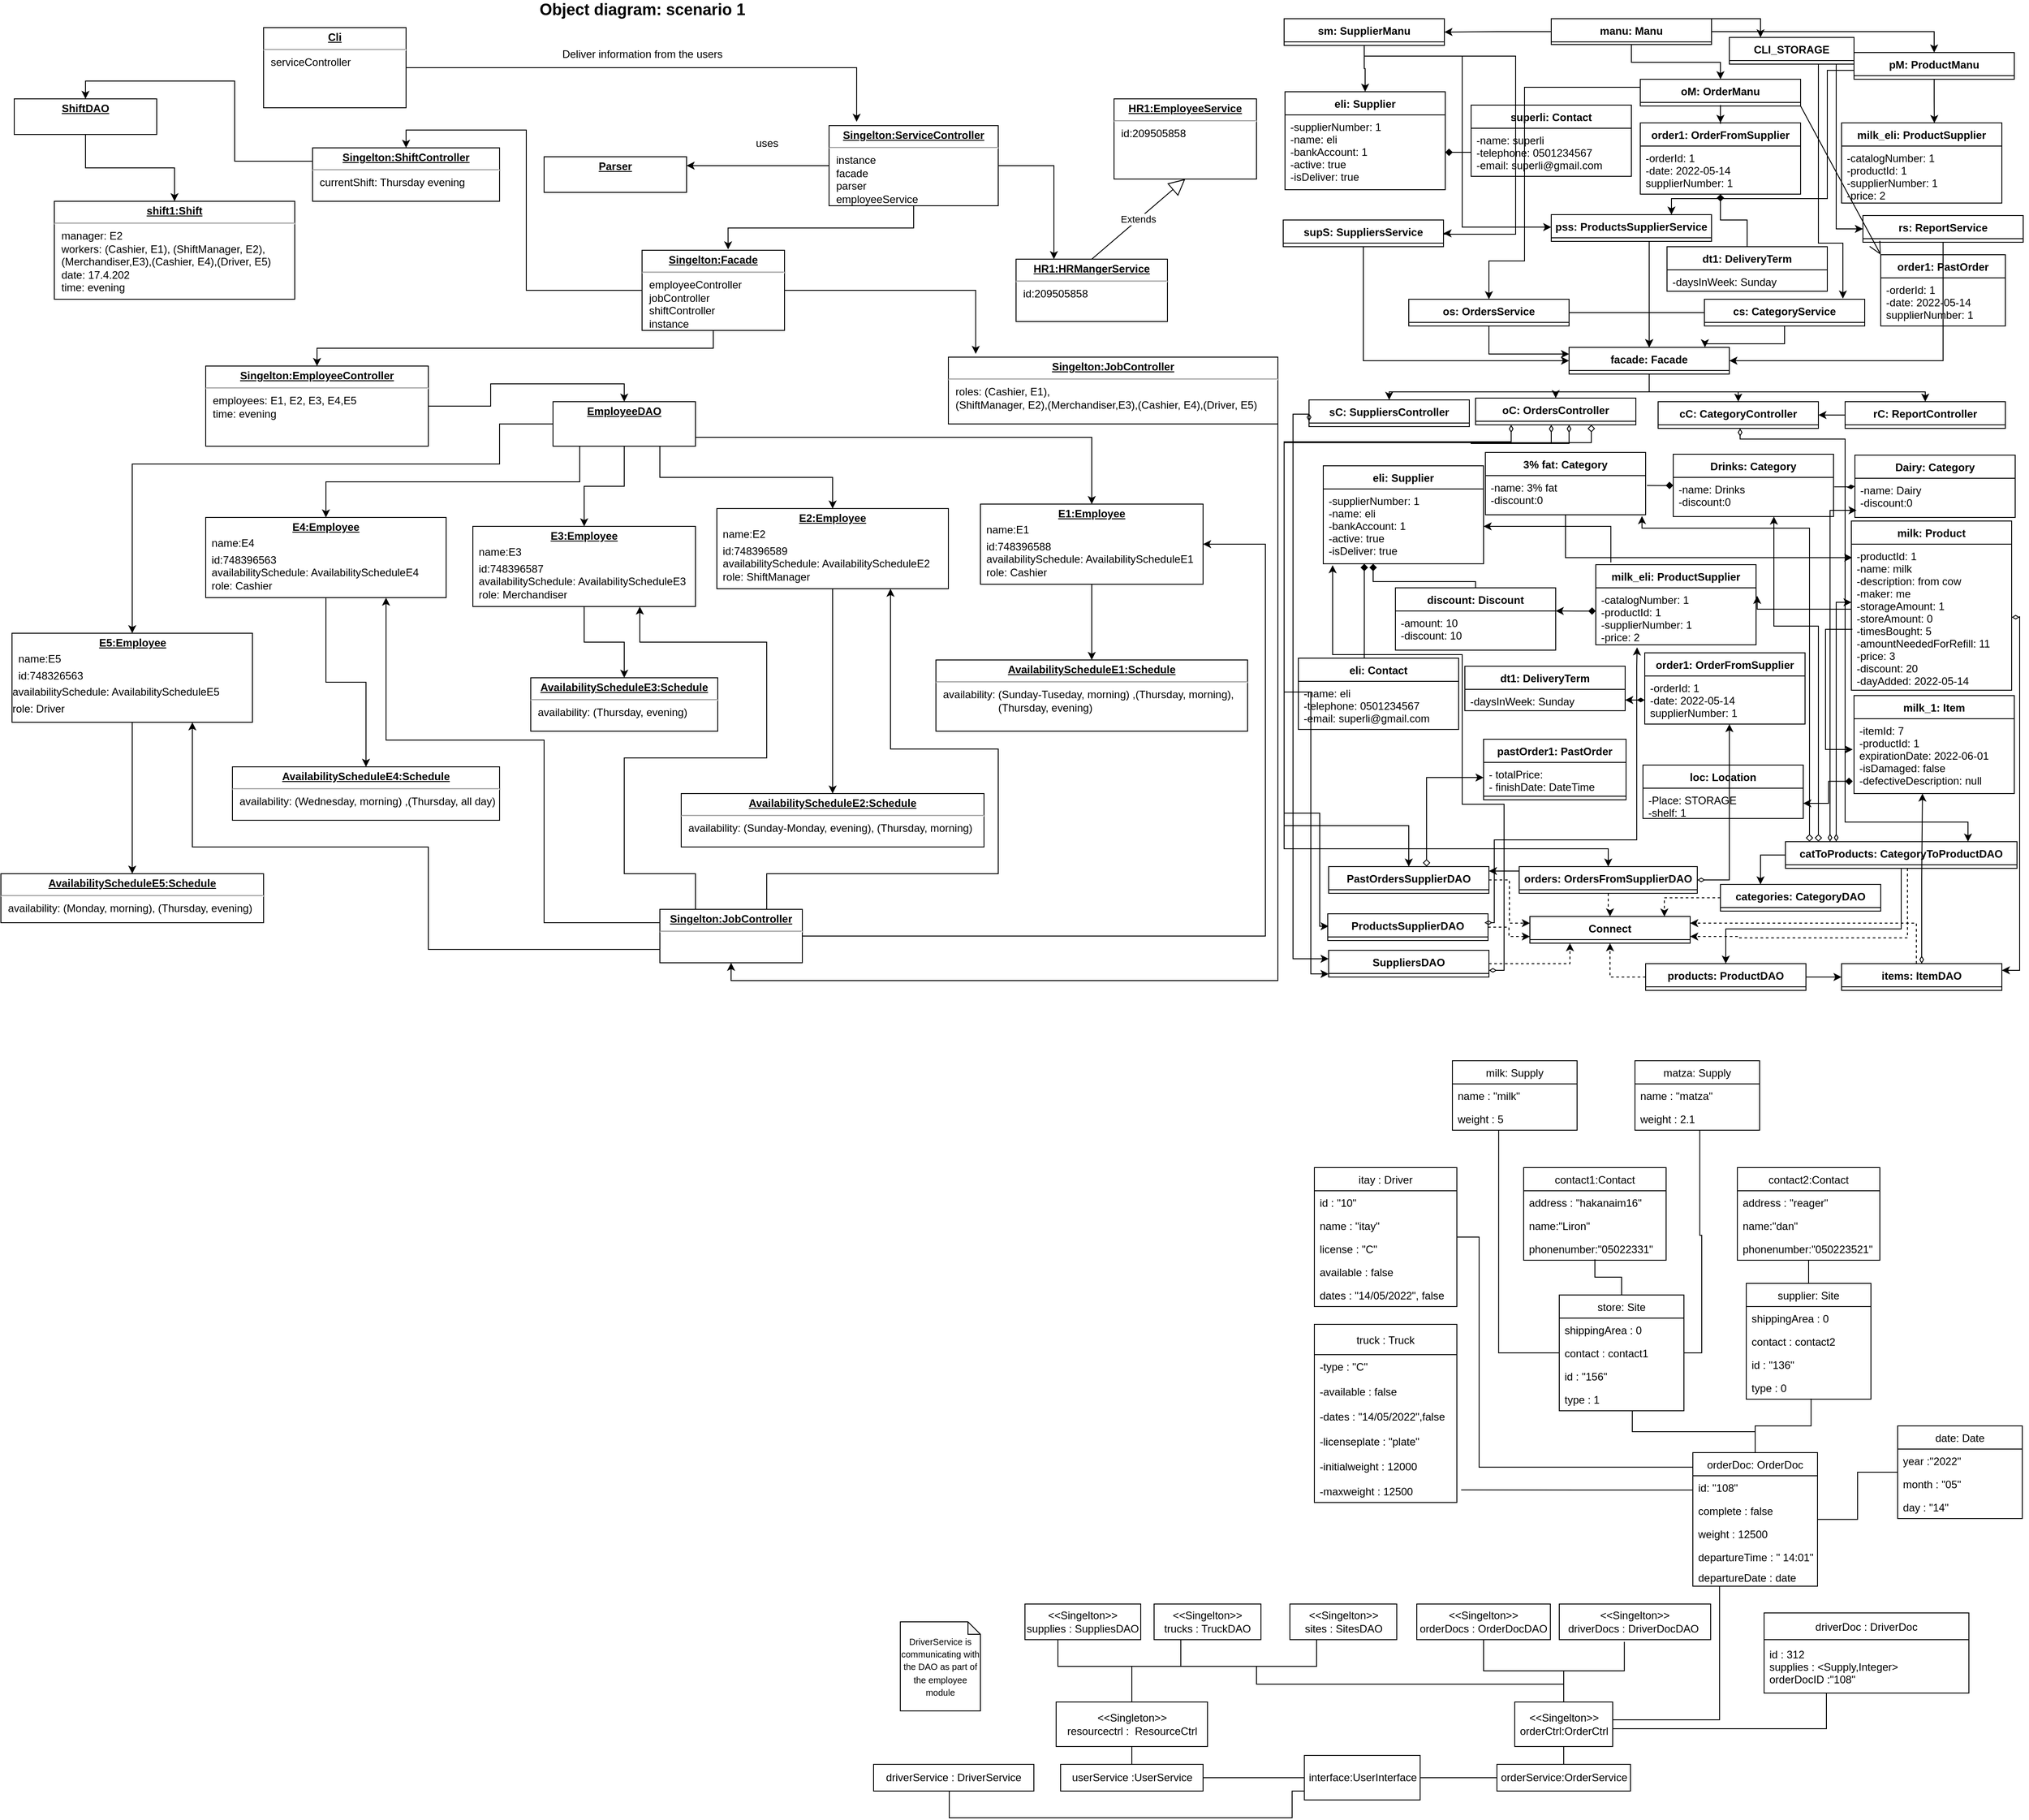 <mxfile version="18.0.6" type="device" pages="2"><diagram id="cPBLE0KKitC4MTnRT4KW" name="‫עמוד-1‬"><mxGraphModel dx="4620" dy="1831" grid="1" gridSize="10" guides="1" tooltips="1" connect="1" arrows="1" fold="1" page="1" pageScale="1" pageWidth="1654" pageHeight="1169" math="0" shadow="0"><root><mxCell id="0"/><mxCell id="1" parent="0"/><mxCell id="RWsDqpvuHCFo2YTx2UCS-1" style="edgeStyle=orthogonalEdgeStyle;rounded=0;orthogonalLoop=1;jettySize=auto;html=1;startArrow=diamond;startFill=1;endArrow=none;endFill=0;" edge="1" parent="1" source="RWsDqpvuHCFo2YTx2UCS-123" target="RWsDqpvuHCFo2YTx2UCS-119"><mxGeometry relative="1" as="geometry"><mxPoint x="1281.053" y="216" as="sourcePoint"/><Array as="points"><mxPoint x="1281" y="266"/><mxPoint x="1311" y="266"/></Array></mxGeometry></mxCell><mxCell id="RWsDqpvuHCFo2YTx2UCS-2" style="edgeStyle=orthogonalEdgeStyle;rounded=0;orthogonalLoop=1;jettySize=auto;html=1;entryX=0.75;entryY=0;entryDx=0;entryDy=0;exitX=0;exitY=0.75;exitDx=0;exitDy=0;" edge="1" parent="1" source="RWsDqpvuHCFo2YTx2UCS-4" target="RWsDqpvuHCFo2YTx2UCS-26"><mxGeometry relative="1" as="geometry"><mxPoint x="1441" y="98.077" as="sourcePoint"/><mxPoint x="1271" y="277" as="targetPoint"/><Array as="points"><mxPoint x="1431" y="98"/><mxPoint x="1401" y="98"/><mxPoint x="1401" y="242"/><mxPoint x="1226" y="242"/></Array></mxGeometry></mxCell><mxCell id="RWsDqpvuHCFo2YTx2UCS-3" style="edgeStyle=orthogonalEdgeStyle;rounded=0;orthogonalLoop=1;jettySize=auto;html=1;entryX=0.579;entryY=0.002;entryDx=0;entryDy=0;entryPerimeter=0;startArrow=none;startFill=0;endArrow=classic;endFill=1;" edge="1" parent="1" source="RWsDqpvuHCFo2YTx2UCS-4" target="RWsDqpvuHCFo2YTx2UCS-121"><mxGeometry relative="1" as="geometry"><mxPoint x="1530" y="112" as="sourcePoint"/></mxGeometry></mxCell><mxCell id="RWsDqpvuHCFo2YTx2UCS-4" value="pM: ProductManu" style="swimlane;fontStyle=1;childLayout=stackLayout;horizontal=1;startSize=26;fillColor=none;horizontalStack=0;resizeParent=1;resizeParentMax=0;resizeLast=0;collapsible=1;marginBottom=0;" vertex="1" parent="1"><mxGeometry x="1431" y="78" width="180" height="30" as="geometry"/></mxCell><mxCell id="RWsDqpvuHCFo2YTx2UCS-5" style="edgeStyle=orthogonalEdgeStyle;rounded=0;orthogonalLoop=1;jettySize=auto;html=1;entryX=0.5;entryY=0;entryDx=0;entryDy=0;" edge="1" parent="1" source="RWsDqpvuHCFo2YTx2UCS-7" target="RWsDqpvuHCFo2YTx2UCS-123"><mxGeometry relative="1" as="geometry"><mxPoint x="1281" y="186" as="targetPoint"/></mxGeometry></mxCell><mxCell id="RWsDqpvuHCFo2YTx2UCS-6" style="edgeStyle=orthogonalEdgeStyle;rounded=0;orthogonalLoop=1;jettySize=auto;html=1;entryX=0.5;entryY=0;entryDx=0;entryDy=0;" edge="1" parent="1" source="RWsDqpvuHCFo2YTx2UCS-7" target="RWsDqpvuHCFo2YTx2UCS-24"><mxGeometry relative="1" as="geometry"><Array as="points"><mxPoint x="1061" y="117"/><mxPoint x="1061" y="312"/><mxPoint x="1021" y="312"/></Array></mxGeometry></mxCell><mxCell id="RWsDqpvuHCFo2YTx2UCS-7" value="oM: OrderManu" style="swimlane;fontStyle=1;childLayout=stackLayout;horizontal=1;startSize=26;fillColor=none;horizontalStack=0;resizeParent=1;resizeParentMax=0;resizeLast=0;collapsible=1;marginBottom=0;" vertex="1" parent="1"><mxGeometry x="1191" y="108" width="180" height="30" as="geometry"/></mxCell><mxCell id="RWsDqpvuHCFo2YTx2UCS-8" style="edgeStyle=orthogonalEdgeStyle;rounded=0;orthogonalLoop=1;jettySize=auto;html=1;entryX=0.5;entryY=0;entryDx=0;entryDy=0;" edge="1" parent="1" source="RWsDqpvuHCFo2YTx2UCS-11" target="RWsDqpvuHCFo2YTx2UCS-96"><mxGeometry relative="1" as="geometry"><mxPoint x="881.053" y="137" as="targetPoint"/></mxGeometry></mxCell><mxCell id="RWsDqpvuHCFo2YTx2UCS-9" style="edgeStyle=orthogonalEdgeStyle;rounded=0;orthogonalLoop=1;jettySize=auto;html=1;entryX=1;entryY=0.5;entryDx=0;entryDy=0;" edge="1" parent="1" source="RWsDqpvuHCFo2YTx2UCS-11" target="RWsDqpvuHCFo2YTx2UCS-33"><mxGeometry relative="1" as="geometry"><Array as="points"><mxPoint x="881" y="82"/><mxPoint x="1051" y="82"/><mxPoint x="1051" y="282"/><mxPoint x="971" y="282"/><mxPoint x="971" y="281"/></Array></mxGeometry></mxCell><mxCell id="RWsDqpvuHCFo2YTx2UCS-10" style="edgeStyle=orthogonalEdgeStyle;rounded=0;orthogonalLoop=1;jettySize=auto;html=1;entryX=0;entryY=0.5;entryDx=0;entryDy=0;exitX=0.5;exitY=1;exitDx=0;exitDy=0;" edge="1" parent="1" source="RWsDqpvuHCFo2YTx2UCS-11"><mxGeometry relative="1" as="geometry"><mxPoint x="971" y="95.077" as="sourcePoint"/><mxPoint x="1091" y="274" as="targetPoint"/><Array as="points"><mxPoint x="881" y="82"/><mxPoint x="991" y="82"/><mxPoint x="991" y="274"/></Array></mxGeometry></mxCell><mxCell id="RWsDqpvuHCFo2YTx2UCS-11" value="sm: SupplierManu" style="swimlane;fontStyle=1;childLayout=stackLayout;horizontal=1;startSize=26;fillColor=none;horizontalStack=0;resizeParent=1;resizeParentMax=0;resizeLast=0;collapsible=1;marginBottom=0;" vertex="1" parent="1"><mxGeometry x="791" y="40" width="180" height="30" as="geometry"/></mxCell><mxCell id="RWsDqpvuHCFo2YTx2UCS-12" style="edgeStyle=orthogonalEdgeStyle;rounded=0;orthogonalLoop=1;jettySize=auto;html=1;entryX=1;entryY=0.5;entryDx=0;entryDy=0;" edge="1" parent="1" source="RWsDqpvuHCFo2YTx2UCS-16" target="RWsDqpvuHCFo2YTx2UCS-11"><mxGeometry relative="1" as="geometry"/></mxCell><mxCell id="RWsDqpvuHCFo2YTx2UCS-13" style="edgeStyle=orthogonalEdgeStyle;rounded=0;orthogonalLoop=1;jettySize=auto;html=1;entryX=0.5;entryY=0;entryDx=0;entryDy=0;" edge="1" parent="1" source="RWsDqpvuHCFo2YTx2UCS-16" target="RWsDqpvuHCFo2YTx2UCS-4"><mxGeometry relative="1" as="geometry"/></mxCell><mxCell id="RWsDqpvuHCFo2YTx2UCS-14" style="edgeStyle=orthogonalEdgeStyle;rounded=0;orthogonalLoop=1;jettySize=auto;html=1;entryX=0.5;entryY=0;entryDx=0;entryDy=0;" edge="1" parent="1" source="RWsDqpvuHCFo2YTx2UCS-16" target="RWsDqpvuHCFo2YTx2UCS-7"><mxGeometry relative="1" as="geometry"/></mxCell><mxCell id="RWsDqpvuHCFo2YTx2UCS-15" style="edgeStyle=orthogonalEdgeStyle;rounded=0;orthogonalLoop=1;jettySize=auto;html=1;entryX=0.25;entryY=0;entryDx=0;entryDy=0;startArrow=none;startFill=0;endArrow=classic;endFill=1;exitX=1;exitY=0;exitDx=0;exitDy=0;" edge="1" parent="1" source="RWsDqpvuHCFo2YTx2UCS-16" target="RWsDqpvuHCFo2YTx2UCS-127"><mxGeometry relative="1" as="geometry"><Array as="points"><mxPoint x="1326" y="40"/></Array></mxGeometry></mxCell><mxCell id="RWsDqpvuHCFo2YTx2UCS-16" value="manu: Manu" style="swimlane;fontStyle=1;childLayout=stackLayout;horizontal=1;startSize=26;fillColor=none;horizontalStack=0;resizeParent=1;resizeParentMax=0;resizeLast=0;collapsible=1;marginBottom=0;" vertex="1" parent="1"><mxGeometry x="1091" y="40" width="180" height="29" as="geometry"/></mxCell><mxCell id="RWsDqpvuHCFo2YTx2UCS-17" style="edgeStyle=orthogonalEdgeStyle;rounded=0;orthogonalLoop=1;jettySize=auto;html=1;entryX=0.5;entryY=0;entryDx=0;entryDy=0;exitX=0.5;exitY=1;exitDx=0;exitDy=0;" edge="1" parent="1" source="RWsDqpvuHCFo2YTx2UCS-21" target="RWsDqpvuHCFo2YTx2UCS-44"><mxGeometry relative="1" as="geometry"><Array as="points"><mxPoint x="1201" y="459"/><mxPoint x="1511" y="459"/></Array></mxGeometry></mxCell><mxCell id="RWsDqpvuHCFo2YTx2UCS-18" style="edgeStyle=orthogonalEdgeStyle;rounded=0;orthogonalLoop=1;jettySize=auto;html=1;entryX=0.5;entryY=0;entryDx=0;entryDy=0;exitX=0.5;exitY=1;exitDx=0;exitDy=0;" edge="1" parent="1" source="RWsDqpvuHCFo2YTx2UCS-21" target="RWsDqpvuHCFo2YTx2UCS-35"><mxGeometry relative="1" as="geometry"><Array as="points"><mxPoint x="1201" y="459"/><mxPoint x="909" y="459"/></Array></mxGeometry></mxCell><mxCell id="RWsDqpvuHCFo2YTx2UCS-19" style="edgeStyle=orthogonalEdgeStyle;rounded=0;orthogonalLoop=1;jettySize=auto;html=1;entryX=0.5;entryY=0;entryDx=0;entryDy=0;endArrow=classic;endFill=1;" edge="1" parent="1" source="RWsDqpvuHCFo2YTx2UCS-21" target="RWsDqpvuHCFo2YTx2UCS-42"><mxGeometry relative="1" as="geometry"/></mxCell><mxCell id="RWsDqpvuHCFo2YTx2UCS-20" style="edgeStyle=orthogonalEdgeStyle;rounded=0;orthogonalLoop=1;jettySize=auto;html=1;entryX=0.5;entryY=0;entryDx=0;entryDy=0;endArrow=classic;endFill=1;" edge="1" parent="1" source="RWsDqpvuHCFo2YTx2UCS-21" target="RWsDqpvuHCFo2YTx2UCS-40"><mxGeometry relative="1" as="geometry"/></mxCell><mxCell id="RWsDqpvuHCFo2YTx2UCS-21" value="facade: Facade" style="swimlane;fontStyle=1;childLayout=stackLayout;horizontal=1;startSize=26;fillColor=none;horizontalStack=0;resizeParent=1;resizeParentMax=0;resizeLast=0;collapsible=1;marginBottom=0;" vertex="1" parent="1"><mxGeometry x="1111" y="409" width="180" height="30" as="geometry"/></mxCell><mxCell id="RWsDqpvuHCFo2YTx2UCS-22" style="edgeStyle=orthogonalEdgeStyle;rounded=0;orthogonalLoop=1;jettySize=auto;html=1;exitX=1;exitY=0.5;exitDx=0;exitDy=0;" edge="1" parent="1" source="RWsDqpvuHCFo2YTx2UCS-24" target="RWsDqpvuHCFo2YTx2UCS-21"><mxGeometry relative="1" as="geometry"/></mxCell><mxCell id="RWsDqpvuHCFo2YTx2UCS-23" style="edgeStyle=orthogonalEdgeStyle;rounded=0;orthogonalLoop=1;jettySize=auto;html=1;entryX=0;entryY=0.25;entryDx=0;entryDy=0;endArrow=classic;endFill=1;" edge="1" parent="1" source="RWsDqpvuHCFo2YTx2UCS-24" target="RWsDqpvuHCFo2YTx2UCS-21"><mxGeometry relative="1" as="geometry"/></mxCell><mxCell id="RWsDqpvuHCFo2YTx2UCS-24" value="os: OrdersService" style="swimlane;fontStyle=1;childLayout=stackLayout;horizontal=1;startSize=26;fillColor=none;horizontalStack=0;resizeParent=1;resizeParentMax=0;resizeLast=0;collapsible=1;marginBottom=0;" vertex="1" parent="1"><mxGeometry x="931" y="355" width="180" height="30" as="geometry"/></mxCell><mxCell id="RWsDqpvuHCFo2YTx2UCS-25" style="edgeStyle=orthogonalEdgeStyle;rounded=0;orthogonalLoop=1;jettySize=auto;html=1;entryX=0.5;entryY=0;entryDx=0;entryDy=0;" edge="1" parent="1" target="RWsDqpvuHCFo2YTx2UCS-21"><mxGeometry relative="1" as="geometry"><mxPoint x="1225" y="290" as="sourcePoint"/><mxPoint x="1190" y="404" as="targetPoint"/><Array as="points"><mxPoint x="1201" y="290"/></Array></mxGeometry></mxCell><mxCell id="RWsDqpvuHCFo2YTx2UCS-26" value="pss: ProductsSupplierService" style="swimlane;fontStyle=1;childLayout=stackLayout;horizontal=1;startSize=26;fillColor=none;horizontalStack=0;resizeParent=1;resizeParentMax=0;resizeLast=0;collapsible=1;marginBottom=0;" vertex="1" parent="1"><mxGeometry x="1091" y="260" width="180" height="30" as="geometry"/></mxCell><mxCell id="RWsDqpvuHCFo2YTx2UCS-27" style="edgeStyle=orthogonalEdgeStyle;rounded=0;orthogonalLoop=1;jettySize=auto;html=1;entryX=0.5;entryY=0;entryDx=0;entryDy=0;exitX=0;exitY=0.5;exitDx=0;exitDy=0;" edge="1" parent="1" source="RWsDqpvuHCFo2YTx2UCS-29" target="RWsDqpvuHCFo2YTx2UCS-21"><mxGeometry relative="1" as="geometry"/></mxCell><mxCell id="RWsDqpvuHCFo2YTx2UCS-28" style="edgeStyle=orthogonalEdgeStyle;rounded=0;orthogonalLoop=1;jettySize=auto;html=1;entryX=0.848;entryY=0;entryDx=0;entryDy=0;entryPerimeter=0;endArrow=classic;endFill=1;" edge="1" parent="1" source="RWsDqpvuHCFo2YTx2UCS-29" target="RWsDqpvuHCFo2YTx2UCS-21"><mxGeometry relative="1" as="geometry"/></mxCell><mxCell id="RWsDqpvuHCFo2YTx2UCS-29" value="cs: CategoryService" style="swimlane;fontStyle=1;childLayout=stackLayout;horizontal=1;startSize=26;fillColor=none;horizontalStack=0;resizeParent=1;resizeParentMax=0;resizeLast=0;collapsible=1;marginBottom=0;" vertex="1" parent="1"><mxGeometry x="1263" y="355" width="180" height="30" as="geometry"/></mxCell><mxCell id="RWsDqpvuHCFo2YTx2UCS-30" style="edgeStyle=orthogonalEdgeStyle;rounded=0;orthogonalLoop=1;jettySize=auto;html=1;entryX=1;entryY=0.5;entryDx=0;entryDy=0;exitX=0.5;exitY=1;exitDx=0;exitDy=0;" edge="1" parent="1" source="RWsDqpvuHCFo2YTx2UCS-31" target="RWsDqpvuHCFo2YTx2UCS-21"><mxGeometry relative="1" as="geometry"/></mxCell><mxCell id="RWsDqpvuHCFo2YTx2UCS-31" value="rs: ReportService" style="swimlane;fontStyle=1;childLayout=stackLayout;horizontal=1;startSize=26;fillColor=none;horizontalStack=0;resizeParent=1;resizeParentMax=0;resizeLast=0;collapsible=1;marginBottom=0;" vertex="1" parent="1"><mxGeometry x="1441" y="261" width="180" height="30" as="geometry"/></mxCell><mxCell id="RWsDqpvuHCFo2YTx2UCS-32" style="edgeStyle=orthogonalEdgeStyle;rounded=0;orthogonalLoop=1;jettySize=auto;html=1;entryX=0;entryY=0.5;entryDx=0;entryDy=0;exitX=0.5;exitY=1;exitDx=0;exitDy=0;" edge="1" parent="1" source="RWsDqpvuHCFo2YTx2UCS-33" target="RWsDqpvuHCFo2YTx2UCS-21"><mxGeometry relative="1" as="geometry"/></mxCell><mxCell id="RWsDqpvuHCFo2YTx2UCS-33" value="supS: SuppliersService" style="swimlane;fontStyle=1;childLayout=stackLayout;horizontal=1;startSize=26;fillColor=none;horizontalStack=0;resizeParent=1;resizeParentMax=0;resizeLast=0;collapsible=1;marginBottom=0;" vertex="1" parent="1"><mxGeometry x="790" y="266" width="180" height="30" as="geometry"/></mxCell><mxCell id="RWsDqpvuHCFo2YTx2UCS-34" style="edgeStyle=orthogonalEdgeStyle;rounded=0;orthogonalLoop=1;jettySize=auto;html=1;entryX=0;entryY=0.25;entryDx=0;entryDy=0;exitX=0;exitY=0.5;exitDx=0;exitDy=0;startArrow=diamondThin;startFill=0;" edge="1" parent="1" source="RWsDqpvuHCFo2YTx2UCS-35"><mxGeometry relative="1" as="geometry"><mxPoint x="792" y="485.947" as="sourcePoint"/><mxPoint x="841" y="1095.5" as="targetPoint"/><Array as="points"><mxPoint x="801" y="484"/><mxPoint x="801" y="1096"/></Array></mxGeometry></mxCell><mxCell id="RWsDqpvuHCFo2YTx2UCS-35" value="sC: SuppliersController" style="swimlane;fontStyle=1;childLayout=stackLayout;horizontal=1;startSize=26;fillColor=none;horizontalStack=0;resizeParent=1;resizeParentMax=0;resizeLast=0;collapsible=1;marginBottom=0;" vertex="1" parent="1"><mxGeometry x="819" y="468" width="180" height="30" as="geometry"/></mxCell><mxCell id="RWsDqpvuHCFo2YTx2UCS-36" style="edgeStyle=orthogonalEdgeStyle;rounded=0;orthogonalLoop=1;jettySize=auto;html=1;entryX=0.5;entryY=0;entryDx=0;entryDy=0;startArrow=diamondThin;startFill=0;" edge="1" parent="1" source="RWsDqpvuHCFo2YTx2UCS-40" target="RWsDqpvuHCFo2YTx2UCS-80"><mxGeometry relative="1" as="geometry"><mxPoint x="1091" y="504" as="sourcePoint"/><mxPoint x="931" y="998" as="targetPoint"/><Array as="points"><mxPoint x="1111" y="517"/><mxPoint x="1001" y="517"/><mxPoint x="791" y="516"/><mxPoint x="791" y="946"/><mxPoint x="931" y="946"/></Array></mxGeometry></mxCell><mxCell id="RWsDqpvuHCFo2YTx2UCS-37" style="edgeStyle=orthogonalEdgeStyle;rounded=0;orthogonalLoop=1;jettySize=auto;html=1;entryX=0;entryY=0.5;entryDx=0;entryDy=0;startArrow=diamond;startFill=0;" edge="1" parent="1" source="RWsDqpvuHCFo2YTx2UCS-40"><mxGeometry relative="1" as="geometry"><mxPoint x="1091.053" y="502" as="sourcePoint"/><mxPoint x="841" y="1059" as="targetPoint"/><Array as="points"><mxPoint x="1136" y="516"/><mxPoint x="791" y="516"/><mxPoint x="791" y="932"/><mxPoint x="831" y="932"/><mxPoint x="831" y="1059"/></Array></mxGeometry></mxCell><mxCell id="RWsDqpvuHCFo2YTx2UCS-38" style="edgeStyle=orthogonalEdgeStyle;rounded=0;orthogonalLoop=1;jettySize=auto;html=1;entryX=0;entryY=0.75;entryDx=0;entryDy=0;startArrow=diamondThin;startFill=0;endArrow=classic;endFill=1;" edge="1" parent="1" source="RWsDqpvuHCFo2YTx2UCS-40"><mxGeometry relative="1" as="geometry"><mxPoint x="1091" y="502" as="sourcePoint"/><mxPoint x="841" y="1112.5" as="targetPoint"/><Array as="points"><mxPoint x="1091" y="516"/><mxPoint x="791" y="516"/><mxPoint x="791" y="796"/><mxPoint x="821" y="796"/><mxPoint x="821" y="1112"/></Array></mxGeometry></mxCell><mxCell id="RWsDqpvuHCFo2YTx2UCS-39" style="edgeStyle=orthogonalEdgeStyle;rounded=0;orthogonalLoop=1;jettySize=auto;html=1;entryX=0.5;entryY=0;entryDx=0;entryDy=0;startArrow=diamondThin;startFill=0;endArrow=classic;endFill=1;" edge="1" parent="1" target="RWsDqpvuHCFo2YTx2UCS-95"><mxGeometry relative="1" as="geometry"><mxPoint x="1046" y="496" as="sourcePoint"/><mxPoint x="1155" y="995" as="targetPoint"/><Array as="points"><mxPoint x="1046" y="515"/><mxPoint x="791" y="515"/><mxPoint x="791" y="972"/><mxPoint x="1155" y="972"/></Array></mxGeometry></mxCell><mxCell id="RWsDqpvuHCFo2YTx2UCS-40" value="oC: OrdersController" style="swimlane;fontStyle=1;childLayout=stackLayout;horizontal=1;startSize=26;fillColor=none;horizontalStack=0;resizeParent=1;resizeParentMax=0;resizeLast=0;collapsible=1;marginBottom=0;" vertex="1" parent="1"><mxGeometry x="1006" y="466" width="180" height="30" as="geometry"/></mxCell><mxCell id="RWsDqpvuHCFo2YTx2UCS-41" style="edgeStyle=orthogonalEdgeStyle;rounded=0;orthogonalLoop=1;jettySize=auto;html=1;startArrow=diamondThin;startFill=0;" edge="1" parent="1" target="RWsDqpvuHCFo2YTx2UCS-109"><mxGeometry relative="1" as="geometry"><mxPoint x="1303.053" y="500" as="sourcePoint"/><mxPoint x="1558.92" y="961.43" as="targetPoint"/><Array as="points"><mxPoint x="1303" y="512"/><mxPoint x="1421" y="512"/><mxPoint x="1421" y="942"/><mxPoint x="1559" y="942"/></Array></mxGeometry></mxCell><mxCell id="RWsDqpvuHCFo2YTx2UCS-42" value="cC: CategoryController" style="swimlane;fontStyle=1;childLayout=stackLayout;horizontal=1;startSize=26;fillColor=none;horizontalStack=0;resizeParent=1;resizeParentMax=0;resizeLast=0;collapsible=1;marginBottom=0;" vertex="1" parent="1"><mxGeometry x="1211" y="470" width="180" height="30" as="geometry"/></mxCell><mxCell id="RWsDqpvuHCFo2YTx2UCS-43" style="edgeStyle=orthogonalEdgeStyle;rounded=0;orthogonalLoop=1;jettySize=auto;html=1;" edge="1" parent="1" source="RWsDqpvuHCFo2YTx2UCS-44" target="RWsDqpvuHCFo2YTx2UCS-42"><mxGeometry relative="1" as="geometry"/></mxCell><mxCell id="RWsDqpvuHCFo2YTx2UCS-44" value="rC: ReportController" style="swimlane;fontStyle=1;childLayout=stackLayout;horizontal=1;startSize=26;fillColor=none;horizontalStack=0;resizeParent=1;resizeParentMax=0;resizeLast=0;collapsible=1;marginBottom=0;" vertex="1" parent="1"><mxGeometry x="1421" y="470" width="180" height="30" as="geometry"/></mxCell><mxCell id="RWsDqpvuHCFo2YTx2UCS-45" value="Dairy: Category" style="swimlane;fontStyle=1;childLayout=stackLayout;horizontal=1;startSize=26;fillColor=none;horizontalStack=0;resizeParent=1;resizeParentMax=0;resizeLast=0;collapsible=1;marginBottom=0;" vertex="1" parent="1"><mxGeometry x="1432" y="530" width="180" height="70" as="geometry"/></mxCell><mxCell id="RWsDqpvuHCFo2YTx2UCS-46" value="-name: Dairy&#10;-discount:0" style="text;strokeColor=none;fillColor=none;align=left;verticalAlign=top;spacingLeft=4;spacingRight=4;overflow=hidden;rotatable=0;points=[[0,0.5],[1,0.5]];portConstraint=eastwest;" vertex="1" parent="RWsDqpvuHCFo2YTx2UCS-45"><mxGeometry y="26" width="180" height="44" as="geometry"/></mxCell><mxCell id="RWsDqpvuHCFo2YTx2UCS-47" value="milk_1: Item" style="swimlane;fontStyle=1;childLayout=stackLayout;horizontal=1;startSize=26;fillColor=none;horizontalStack=0;resizeParent=1;resizeParentMax=0;resizeLast=0;collapsible=1;marginBottom=0;" vertex="1" parent="1"><mxGeometry x="1431" y="800" width="180" height="110" as="geometry"/></mxCell><mxCell id="RWsDqpvuHCFo2YTx2UCS-48" value="-itemId: 7&#10;-productId: 1&#10;expirationDate: 2022-06-01&#10;-isDamaged: false&#10;-defectiveDescription: null" style="text;strokeColor=none;fillColor=none;align=left;verticalAlign=top;spacingLeft=4;spacingRight=4;overflow=hidden;rotatable=0;points=[[0,0.5],[1,0.5]];portConstraint=eastwest;" vertex="1" parent="RWsDqpvuHCFo2YTx2UCS-47"><mxGeometry y="26" width="180" height="84" as="geometry"/></mxCell><mxCell id="RWsDqpvuHCFo2YTx2UCS-49" style="edgeStyle=orthogonalEdgeStyle;rounded=0;orthogonalLoop=1;jettySize=auto;html=1;entryX=1;entryY=0.25;entryDx=0;entryDy=0;endArrow=classic;endFill=1;exitX=1;exitY=0.5;exitDx=0;exitDy=0;startArrow=diamondThin;startFill=0;" edge="1" parent="1" source="RWsDqpvuHCFo2YTx2UCS-51" target="RWsDqpvuHCFo2YTx2UCS-77"><mxGeometry relative="1" as="geometry"><mxPoint x="1617" y="788.0" as="sourcePoint"/><mxPoint x="1616" y="1108" as="targetPoint"/><Array as="points"><mxPoint x="1617" y="711"/><mxPoint x="1617" y="1108"/><mxPoint x="1610" y="1108"/></Array></mxGeometry></mxCell><mxCell id="RWsDqpvuHCFo2YTx2UCS-50" value="milk: Product" style="swimlane;fontStyle=1;childLayout=stackLayout;horizontal=1;startSize=26;fillColor=none;horizontalStack=0;resizeParent=1;resizeParentMax=0;resizeLast=0;collapsible=1;marginBottom=0;" vertex="1" parent="1"><mxGeometry x="1428" y="604" width="180" height="190" as="geometry"><mxRectangle x="1510" y="1676" width="110" height="26" as="alternateBounds"/></mxGeometry></mxCell><mxCell id="RWsDqpvuHCFo2YTx2UCS-51" value="-productId: 1&#10;-name: milk&#10;-description: from cow&#10;-maker: me&#10;-storageAmount: 1&#10;-storeAmount: 0&#10;-timesBought: 5&#10;-amountNeededForRefill: 11&#10;-price: 3&#10;-discount: 20&#10;-dayAdded: 2022-05-14&#10;&#10;&#10; " style="text;strokeColor=none;fillColor=none;align=left;verticalAlign=top;spacingLeft=4;spacingRight=4;overflow=hidden;rotatable=0;points=[[0,0.5],[1,0.5]];portConstraint=eastwest;" vertex="1" parent="RWsDqpvuHCFo2YTx2UCS-50"><mxGeometry y="26" width="180" height="164" as="geometry"/></mxCell><mxCell id="RWsDqpvuHCFo2YTx2UCS-52" style="edgeStyle=orthogonalEdgeStyle;rounded=0;orthogonalLoop=1;jettySize=auto;html=1;entryX=0.006;entryY=0.092;entryDx=0;entryDy=0;entryPerimeter=0;endArrow=classic;endFill=1;" edge="1" parent="1" source="RWsDqpvuHCFo2YTx2UCS-53" target="RWsDqpvuHCFo2YTx2UCS-51"><mxGeometry relative="1" as="geometry"/></mxCell><mxCell id="RWsDqpvuHCFo2YTx2UCS-53" value="3% fat: Category" style="swimlane;fontStyle=1;childLayout=stackLayout;horizontal=1;startSize=26;fillColor=none;horizontalStack=0;resizeParent=1;resizeParentMax=0;resizeLast=0;collapsible=1;marginBottom=0;" vertex="1" parent="1"><mxGeometry x="1017" y="527" width="180" height="70" as="geometry"/></mxCell><mxCell id="RWsDqpvuHCFo2YTx2UCS-54" value="-name: 3% fat&#10;-discount:0" style="text;strokeColor=none;fillColor=none;align=left;verticalAlign=top;spacingLeft=4;spacingRight=4;overflow=hidden;rotatable=0;points=[[0,0.5],[1,0.5]];portConstraint=eastwest;" vertex="1" parent="RWsDqpvuHCFo2YTx2UCS-53"><mxGeometry y="26" width="180" height="44" as="geometry"/></mxCell><mxCell id="RWsDqpvuHCFo2YTx2UCS-55" value="Drinks: Category" style="swimlane;fontStyle=1;childLayout=stackLayout;horizontal=1;startSize=26;fillColor=none;horizontalStack=0;resizeParent=1;resizeParentMax=0;resizeLast=0;collapsible=1;marginBottom=0;" vertex="1" parent="1"><mxGeometry x="1228" y="529" width="180" height="70" as="geometry"/></mxCell><mxCell id="RWsDqpvuHCFo2YTx2UCS-56" value="-name: Drinks&#10;-discount:0" style="text;strokeColor=none;fillColor=none;align=left;verticalAlign=top;spacingLeft=4;spacingRight=4;overflow=hidden;rotatable=0;points=[[0,0.5],[1,0.5]];portConstraint=eastwest;" vertex="1" parent="RWsDqpvuHCFo2YTx2UCS-55"><mxGeometry y="26" width="180" height="44" as="geometry"/></mxCell><mxCell id="RWsDqpvuHCFo2YTx2UCS-57" style="edgeStyle=orthogonalEdgeStyle;rounded=0;orthogonalLoop=1;jettySize=auto;html=1;endArrow=diamond;endFill=1;exitX=0.5;exitY=0;exitDx=0;exitDy=0;" edge="1" parent="1" source="RWsDqpvuHCFo2YTx2UCS-61" target="RWsDqpvuHCFo2YTx2UCS-59"><mxGeometry relative="1" as="geometry"><Array as="points"><mxPoint x="1006" y="672"/><mxPoint x="891" y="672"/></Array></mxGeometry></mxCell><mxCell id="RWsDqpvuHCFo2YTx2UCS-58" style="edgeStyle=orthogonalEdgeStyle;rounded=0;orthogonalLoop=1;jettySize=auto;html=1;endArrow=diamond;endFill=1;" edge="1" parent="1"><mxGeometry relative="1" as="geometry"><mxPoint x="881.053" y="758" as="sourcePoint"/><mxPoint x="881.053" y="652" as="targetPoint"/><Array as="points"><mxPoint x="881" y="702"/><mxPoint x="881" y="702"/></Array></mxGeometry></mxCell><mxCell id="RWsDqpvuHCFo2YTx2UCS-59" value="eli: Supplier" style="swimlane;fontStyle=1;childLayout=stackLayout;horizontal=1;startSize=26;fillColor=none;horizontalStack=0;resizeParent=1;resizeParentMax=0;resizeLast=0;collapsible=1;marginBottom=0;" vertex="1" parent="1"><mxGeometry x="835" y="542" width="180" height="110" as="geometry"/></mxCell><mxCell id="RWsDqpvuHCFo2YTx2UCS-60" value="-supplierNumber: 1&#10;-name: eli&#10;-bankAccount: 1&#10;-active: true&#10;-isDeliver: true" style="text;strokeColor=none;fillColor=none;align=left;verticalAlign=top;spacingLeft=4;spacingRight=4;overflow=hidden;rotatable=0;points=[[0,0.5],[1,0.5]];portConstraint=eastwest;" vertex="1" parent="RWsDqpvuHCFo2YTx2UCS-59"><mxGeometry y="26" width="180" height="84" as="geometry"/></mxCell><mxCell id="RWsDqpvuHCFo2YTx2UCS-61" value="discount: Discount" style="swimlane;fontStyle=1;childLayout=stackLayout;horizontal=1;startSize=26;fillColor=none;horizontalStack=0;resizeParent=1;resizeParentMax=0;resizeLast=0;collapsible=1;marginBottom=0;" vertex="1" parent="1"><mxGeometry x="916" y="679" width="180" height="70" as="geometry"/></mxCell><mxCell id="RWsDqpvuHCFo2YTx2UCS-62" value="-amount: 10&#10;-discount: 10" style="text;strokeColor=none;fillColor=none;align=left;verticalAlign=top;spacingLeft=4;spacingRight=4;overflow=hidden;rotatable=0;points=[[0,0.5],[1,0.5]];portConstraint=eastwest;" vertex="1" parent="RWsDqpvuHCFo2YTx2UCS-61"><mxGeometry y="26" width="180" height="44" as="geometry"/></mxCell><mxCell id="RWsDqpvuHCFo2YTx2UCS-63" value="order1: OrderFromSupplier" style="swimlane;fontStyle=1;childLayout=stackLayout;horizontal=1;startSize=26;fillColor=none;horizontalStack=0;resizeParent=1;resizeParentMax=0;resizeLast=0;collapsible=1;marginBottom=0;" vertex="1" parent="1"><mxGeometry x="1196" y="752" width="180" height="80" as="geometry"/></mxCell><mxCell id="RWsDqpvuHCFo2YTx2UCS-64" value="-orderId: 1&#10;-date: 2022-05-14&#10;supplierNumber: 1" style="text;strokeColor=none;fillColor=none;align=left;verticalAlign=top;spacingLeft=4;spacingRight=4;overflow=hidden;rotatable=0;points=[[0,0.5],[1,0.5]];portConstraint=eastwest;" vertex="1" parent="RWsDqpvuHCFo2YTx2UCS-63"><mxGeometry y="26" width="180" height="54" as="geometry"/></mxCell><mxCell id="RWsDqpvuHCFo2YTx2UCS-65" value="eli: Contact" style="swimlane;fontStyle=1;childLayout=stackLayout;horizontal=1;startSize=26;fillColor=none;horizontalStack=0;resizeParent=1;resizeParentMax=0;resizeLast=0;collapsible=1;marginBottom=0;" vertex="1" parent="1"><mxGeometry x="807" y="758" width="180" height="80" as="geometry"/></mxCell><mxCell id="RWsDqpvuHCFo2YTx2UCS-66" value="-name: eli&#10;-telephone: 0501234567&#10;-email: superli@gmail.com" style="text;strokeColor=none;fillColor=none;align=left;verticalAlign=top;spacingLeft=4;spacingRight=4;overflow=hidden;rotatable=0;points=[[0,0.5],[1,0.5]];portConstraint=eastwest;" vertex="1" parent="RWsDqpvuHCFo2YTx2UCS-65"><mxGeometry y="26" width="180" height="54" as="geometry"/></mxCell><mxCell id="RWsDqpvuHCFo2YTx2UCS-67" value="dt1: DeliveryTerm" style="swimlane;fontStyle=1;childLayout=stackLayout;horizontal=1;startSize=26;fillColor=none;horizontalStack=0;resizeParent=1;resizeParentMax=0;resizeLast=0;collapsible=1;marginBottom=0;" vertex="1" parent="1"><mxGeometry x="994" y="767" width="180" height="50" as="geometry"/></mxCell><mxCell id="RWsDqpvuHCFo2YTx2UCS-68" value="-daysInWeek: Sunday" style="text;strokeColor=none;fillColor=none;align=left;verticalAlign=top;spacingLeft=4;spacingRight=4;overflow=hidden;rotatable=0;points=[[0,0.5],[1,0.5]];portConstraint=eastwest;" vertex="1" parent="RWsDqpvuHCFo2YTx2UCS-67"><mxGeometry y="26" width="180" height="24" as="geometry"/></mxCell><mxCell id="RWsDqpvuHCFo2YTx2UCS-69" style="edgeStyle=orthogonalEdgeStyle;rounded=0;orthogonalLoop=1;jettySize=auto;html=1;entryX=1;entryY=0.5;entryDx=0;entryDy=0;startArrow=diamondThin;startFill=1;" edge="1" parent="1" source="RWsDqpvuHCFo2YTx2UCS-64" target="RWsDqpvuHCFo2YTx2UCS-68"><mxGeometry relative="1" as="geometry"/></mxCell><mxCell id="RWsDqpvuHCFo2YTx2UCS-70" style="edgeStyle=orthogonalEdgeStyle;rounded=0;orthogonalLoop=1;jettySize=auto;html=1;entryX=0.003;entryY=0.373;entryDx=0;entryDy=0;entryPerimeter=0;exitX=0.001;exitY=0.595;exitDx=0;exitDy=0;exitPerimeter=0;" edge="1" parent="1"><mxGeometry relative="1" as="geometry"><mxPoint x="1429.18" y="725.63" as="sourcePoint"/><mxPoint x="1429.54" y="860.522" as="targetPoint"/><Array as="points"><mxPoint x="1399" y="726"/><mxPoint x="1399" y="860"/></Array></mxGeometry></mxCell><mxCell id="RWsDqpvuHCFo2YTx2UCS-71" style="edgeStyle=orthogonalEdgeStyle;rounded=0;orthogonalLoop=1;jettySize=auto;html=1;entryX=1;entryY=0.5;entryDx=0;entryDy=0;exitX=0.094;exitY=-0.028;exitDx=0;exitDy=0;exitPerimeter=0;" edge="1" parent="1" source="RWsDqpvuHCFo2YTx2UCS-72" target="RWsDqpvuHCFo2YTx2UCS-60"><mxGeometry relative="1" as="geometry"/></mxCell><mxCell id="RWsDqpvuHCFo2YTx2UCS-72" value="milk_eli: ProductSupplier" style="swimlane;fontStyle=1;childLayout=stackLayout;horizontal=1;startSize=26;fillColor=none;horizontalStack=0;resizeParent=1;resizeParentMax=0;resizeLast=0;collapsible=1;marginBottom=0;" vertex="1" parent="1"><mxGeometry x="1141" y="653" width="180" height="90" as="geometry"/></mxCell><mxCell id="RWsDqpvuHCFo2YTx2UCS-73" value="-catalogNumber: 1&#10;-productId: 1&#10;-supplierNumber: 1&#10;-price: 2&#10;" style="text;strokeColor=none;fillColor=none;align=left;verticalAlign=top;spacingLeft=4;spacingRight=4;overflow=hidden;rotatable=0;points=[[0,0.5],[1,0.5]];portConstraint=eastwest;" vertex="1" parent="RWsDqpvuHCFo2YTx2UCS-72"><mxGeometry y="26" width="180" height="64" as="geometry"/></mxCell><mxCell id="RWsDqpvuHCFo2YTx2UCS-74" style="edgeStyle=orthogonalEdgeStyle;rounded=0;orthogonalLoop=1;jettySize=auto;html=1;entryX=1.007;entryY=0.141;entryDx=0;entryDy=0;entryPerimeter=0;" edge="1" parent="1" source="RWsDqpvuHCFo2YTx2UCS-51" target="RWsDqpvuHCFo2YTx2UCS-73"><mxGeometry relative="1" as="geometry"><Array as="points"><mxPoint x="1381" y="703"/><mxPoint x="1381" y="703"/></Array></mxGeometry></mxCell><mxCell id="RWsDqpvuHCFo2YTx2UCS-75" style="edgeStyle=orthogonalEdgeStyle;rounded=0;orthogonalLoop=1;jettySize=auto;html=1;entryX=0.427;entryY=1;entryDx=0;entryDy=0;entryPerimeter=0;endArrow=classic;endFill=1;startArrow=diamondThin;startFill=0;" edge="1" parent="1" source="RWsDqpvuHCFo2YTx2UCS-77" target="RWsDqpvuHCFo2YTx2UCS-48"><mxGeometry relative="1" as="geometry"/></mxCell><mxCell id="RWsDqpvuHCFo2YTx2UCS-76" style="edgeStyle=orthogonalEdgeStyle;rounded=0;orthogonalLoop=1;jettySize=auto;html=1;entryX=1;entryY=0.25;entryDx=0;entryDy=0;dashed=1;endArrow=classic;endFill=1;" edge="1" parent="1" source="RWsDqpvuHCFo2YTx2UCS-77" target="RWsDqpvuHCFo2YTx2UCS-101"><mxGeometry relative="1" as="geometry"><Array as="points"><mxPoint x="1501" y="1056"/></Array></mxGeometry></mxCell><mxCell id="RWsDqpvuHCFo2YTx2UCS-77" value="items: ItemDAO" style="swimlane;fontStyle=1;childLayout=stackLayout;horizontal=1;startSize=26;fillColor=none;horizontalStack=0;resizeParent=1;resizeParentMax=0;resizeLast=0;collapsible=1;marginBottom=0;" vertex="1" parent="1"><mxGeometry x="1417" y="1101" width="180" height="30" as="geometry"/></mxCell><mxCell id="RWsDqpvuHCFo2YTx2UCS-78" style="edgeStyle=orthogonalEdgeStyle;rounded=0;orthogonalLoop=1;jettySize=auto;html=1;entryX=0;entryY=0.25;entryDx=0;entryDy=0;dashed=1;endArrow=classic;endFill=1;" edge="1" parent="1" source="RWsDqpvuHCFo2YTx2UCS-80" target="RWsDqpvuHCFo2YTx2UCS-101"><mxGeometry relative="1" as="geometry"/></mxCell><mxCell id="RWsDqpvuHCFo2YTx2UCS-79" style="edgeStyle=orthogonalEdgeStyle;rounded=0;orthogonalLoop=1;jettySize=auto;html=1;entryX=0;entryY=0.5;entryDx=0;entryDy=0;startArrow=diamond;startFill=0;endArrow=classic;endFill=1;" edge="1" parent="1" source="RWsDqpvuHCFo2YTx2UCS-80" target="RWsDqpvuHCFo2YTx2UCS-117"><mxGeometry relative="1" as="geometry"><Array as="points"><mxPoint x="951" y="892"/></Array></mxGeometry></mxCell><mxCell id="RWsDqpvuHCFo2YTx2UCS-80" value="PastOrdersSupplierDAO" style="swimlane;fontStyle=1;childLayout=stackLayout;horizontal=1;startSize=26;fillColor=none;horizontalStack=0;resizeParent=1;resizeParentMax=0;resizeLast=0;collapsible=1;marginBottom=0;" vertex="1" parent="1"><mxGeometry x="841" y="992" width="180" height="30" as="geometry"/></mxCell><mxCell id="RWsDqpvuHCFo2YTx2UCS-81" style="edgeStyle=orthogonalEdgeStyle;rounded=0;orthogonalLoop=1;jettySize=auto;html=1;entryX=0.839;entryY=0.005;entryDx=0;entryDy=0;entryPerimeter=0;dashed=1;endArrow=classic;endFill=1;" edge="1" parent="1" source="RWsDqpvuHCFo2YTx2UCS-82" target="RWsDqpvuHCFo2YTx2UCS-101"><mxGeometry relative="1" as="geometry"/></mxCell><mxCell id="RWsDqpvuHCFo2YTx2UCS-82" value="categories: CategoryDAO" style="swimlane;fontStyle=1;childLayout=stackLayout;horizontal=1;startSize=26;fillColor=none;horizontalStack=0;resizeParent=1;resizeParentMax=0;resizeLast=0;collapsible=1;marginBottom=0;" vertex="1" parent="1"><mxGeometry x="1281" y="1012" width="180" height="30" as="geometry"/></mxCell><mxCell id="RWsDqpvuHCFo2YTx2UCS-83" style="edgeStyle=orthogonalEdgeStyle;rounded=0;orthogonalLoop=1;jettySize=auto;html=1;endArrow=classic;endFill=1;" edge="1" parent="1" source="RWsDqpvuHCFo2YTx2UCS-85" target="RWsDqpvuHCFo2YTx2UCS-77"><mxGeometry relative="1" as="geometry"/></mxCell><mxCell id="RWsDqpvuHCFo2YTx2UCS-84" style="edgeStyle=orthogonalEdgeStyle;rounded=0;orthogonalLoop=1;jettySize=auto;html=1;dashed=1;endArrow=classic;endFill=1;entryX=0.5;entryY=1;entryDx=0;entryDy=0;exitX=0;exitY=0.5;exitDx=0;exitDy=0;" edge="1" parent="1" source="RWsDqpvuHCFo2YTx2UCS-85" target="RWsDqpvuHCFo2YTx2UCS-101"><mxGeometry relative="1" as="geometry"><mxPoint x="1151" y="1072" as="targetPoint"/></mxGeometry></mxCell><mxCell id="RWsDqpvuHCFo2YTx2UCS-85" value="products: ProductDAO" style="swimlane;fontStyle=1;childLayout=stackLayout;horizontal=1;startSize=26;fillColor=none;horizontalStack=0;resizeParent=1;resizeParentMax=0;resizeLast=0;collapsible=1;marginBottom=0;" vertex="1" parent="1"><mxGeometry x="1197" y="1101" width="180" height="30" as="geometry"/></mxCell><mxCell id="RWsDqpvuHCFo2YTx2UCS-86" style="edgeStyle=orthogonalEdgeStyle;rounded=0;orthogonalLoop=1;jettySize=auto;html=1;endArrow=classic;endFill=1;entryX=0.075;entryY=1.019;entryDx=0;entryDy=0;entryPerimeter=0;exitX=1;exitY=0.75;exitDx=0;exitDy=0;startArrow=diamondThin;startFill=0;" edge="1" parent="1" source="RWsDqpvuHCFo2YTx2UCS-88"><mxGeometry relative="1" as="geometry"><mxPoint x="1018" y="1101" as="sourcePoint"/><mxPoint x="845.5" y="653.596" as="targetPoint"/><Array as="points"><mxPoint x="1038" y="1108"/><mxPoint x="1038" y="922"/><mxPoint x="991" y="922"/><mxPoint x="991" y="754"/><mxPoint x="845" y="754"/></Array></mxGeometry></mxCell><mxCell id="RWsDqpvuHCFo2YTx2UCS-87" style="edgeStyle=orthogonalEdgeStyle;rounded=0;orthogonalLoop=1;jettySize=auto;html=1;entryX=0.25;entryY=1;entryDx=0;entryDy=0;dashed=1;endArrow=classic;endFill=1;" edge="1" parent="1" source="RWsDqpvuHCFo2YTx2UCS-88" target="RWsDqpvuHCFo2YTx2UCS-101"><mxGeometry relative="1" as="geometry"/></mxCell><mxCell id="RWsDqpvuHCFo2YTx2UCS-88" value="SuppliersDAO" style="swimlane;fontStyle=1;childLayout=stackLayout;horizontal=1;startSize=26;fillColor=none;horizontalStack=0;resizeParent=1;resizeParentMax=0;resizeLast=0;collapsible=1;marginBottom=0;" vertex="1" parent="1"><mxGeometry x="841" y="1086" width="180" height="30" as="geometry"/></mxCell><mxCell id="RWsDqpvuHCFo2YTx2UCS-89" style="edgeStyle=orthogonalEdgeStyle;rounded=0;orthogonalLoop=1;jettySize=auto;html=1;entryX=0.28;entryY=1.045;entryDx=0;entryDy=0;entryPerimeter=0;endArrow=classic;endFill=1;startArrow=diamondThin;startFill=0;" edge="1" parent="1"><mxGeometry relative="1" as="geometry"><mxPoint x="1016" y="1055" as="sourcePoint"/><mxPoint x="1187.4" y="745.88" as="targetPoint"/><Array as="points"><mxPoint x="1027" y="1055"/><mxPoint x="1027" y="962"/><mxPoint x="1187" y="962"/><mxPoint x="1187" y="767"/></Array></mxGeometry></mxCell><mxCell id="RWsDqpvuHCFo2YTx2UCS-90" style="edgeStyle=orthogonalEdgeStyle;rounded=0;orthogonalLoop=1;jettySize=auto;html=1;entryX=0;entryY=0.75;entryDx=0;entryDy=0;dashed=1;endArrow=classic;endFill=1;" edge="1" parent="1" source="RWsDqpvuHCFo2YTx2UCS-91" target="RWsDqpvuHCFo2YTx2UCS-101"><mxGeometry relative="1" as="geometry"/></mxCell><mxCell id="RWsDqpvuHCFo2YTx2UCS-91" value="ProductsSupplierDAO" style="swimlane;fontStyle=1;childLayout=stackLayout;horizontal=1;startSize=26;fillColor=none;horizontalStack=0;resizeParent=1;resizeParentMax=0;resizeLast=0;collapsible=1;marginBottom=0;" vertex="1" parent="1"><mxGeometry x="840" y="1045" width="180" height="30" as="geometry"/></mxCell><mxCell id="RWsDqpvuHCFo2YTx2UCS-92" style="edgeStyle=orthogonalEdgeStyle;rounded=0;orthogonalLoop=1;jettySize=auto;html=1;entryX=0.528;entryY=1;entryDx=0;entryDy=0;entryPerimeter=0;endArrow=classic;endFill=1;exitX=1;exitY=0.5;exitDx=0;exitDy=0;startArrow=diamondThin;startFill=0;" edge="1" parent="1" source="RWsDqpvuHCFo2YTx2UCS-95" target="RWsDqpvuHCFo2YTx2UCS-64"><mxGeometry relative="1" as="geometry"/></mxCell><mxCell id="RWsDqpvuHCFo2YTx2UCS-93" style="edgeStyle=orthogonalEdgeStyle;rounded=0;orthogonalLoop=1;jettySize=auto;html=1;dashed=1;endArrow=classic;endFill=1;" edge="1" parent="1" source="RWsDqpvuHCFo2YTx2UCS-95" target="RWsDqpvuHCFo2YTx2UCS-101"><mxGeometry relative="1" as="geometry"/></mxCell><mxCell id="RWsDqpvuHCFo2YTx2UCS-94" style="edgeStyle=orthogonalEdgeStyle;rounded=0;orthogonalLoop=1;jettySize=auto;html=1;startArrow=none;startFill=0;endArrow=classic;endFill=1;" edge="1" parent="1"><mxGeometry relative="1" as="geometry"><mxPoint x="1055" y="997" as="sourcePoint"/><mxPoint x="1021" y="997" as="targetPoint"/></mxGeometry></mxCell><mxCell id="RWsDqpvuHCFo2YTx2UCS-95" value="orders: OrdersFromSupplierDAO" style="swimlane;fontStyle=1;childLayout=stackLayout;horizontal=1;startSize=26;fillColor=none;horizontalStack=0;resizeParent=1;resizeParentMax=0;resizeLast=0;collapsible=1;marginBottom=0;" vertex="1" parent="1"><mxGeometry x="1055" y="992" width="200" height="30" as="geometry"/></mxCell><mxCell id="RWsDqpvuHCFo2YTx2UCS-96" value="eli: Supplier" style="swimlane;fontStyle=1;childLayout=stackLayout;horizontal=1;startSize=26;fillColor=none;horizontalStack=0;resizeParent=1;resizeParentMax=0;resizeLast=0;collapsible=1;marginBottom=0;" vertex="1" parent="1"><mxGeometry x="792" y="122" width="180" height="110" as="geometry"/></mxCell><mxCell id="RWsDqpvuHCFo2YTx2UCS-97" value="-supplierNumber: 1&#10;-name: eli&#10;-bankAccount: 1&#10;-active: true&#10;-isDeliver: true" style="text;strokeColor=none;fillColor=none;align=left;verticalAlign=top;spacingLeft=4;spacingRight=4;overflow=hidden;rotatable=0;points=[[0,0.5],[1,0.5]];portConstraint=eastwest;" vertex="1" parent="RWsDqpvuHCFo2YTx2UCS-96"><mxGeometry y="26" width="180" height="84" as="geometry"/></mxCell><mxCell id="RWsDqpvuHCFo2YTx2UCS-98" style="edgeStyle=orthogonalEdgeStyle;rounded=0;orthogonalLoop=1;jettySize=auto;html=1;endArrow=diamond;endFill=1;exitX=0;exitY=0.5;exitDx=0;exitDy=0;" edge="1" parent="1" source="RWsDqpvuHCFo2YTx2UCS-100" target="RWsDqpvuHCFo2YTx2UCS-97"><mxGeometry relative="1" as="geometry"><mxPoint x="1001" y="190.5" as="sourcePoint"/></mxGeometry></mxCell><mxCell id="RWsDqpvuHCFo2YTx2UCS-99" value="superli: Contact" style="swimlane;fontStyle=1;childLayout=stackLayout;horizontal=1;startSize=26;fillColor=none;horizontalStack=0;resizeParent=1;resizeParentMax=0;resizeLast=0;collapsible=1;marginBottom=0;" vertex="1" parent="1"><mxGeometry x="1001" y="137" width="180" height="80" as="geometry"/></mxCell><mxCell id="RWsDqpvuHCFo2YTx2UCS-100" value="-name: superli&#10;-telephone: 0501234567&#10;-email: superli@gmail.com" style="text;strokeColor=none;fillColor=none;align=left;verticalAlign=top;spacingLeft=4;spacingRight=4;overflow=hidden;rotatable=0;points=[[0,0.5],[1,0.5]];portConstraint=eastwest;" vertex="1" parent="RWsDqpvuHCFo2YTx2UCS-99"><mxGeometry y="26" width="180" height="54" as="geometry"/></mxCell><mxCell id="RWsDqpvuHCFo2YTx2UCS-101" value="Connect" style="swimlane;fontStyle=1;childLayout=stackLayout;horizontal=1;startSize=26;fillColor=none;horizontalStack=0;resizeParent=1;resizeParentMax=0;resizeLast=0;collapsible=1;marginBottom=0;" vertex="1" parent="1"><mxGeometry x="1067" y="1048" width="180" height="30" as="geometry"/></mxCell><mxCell id="RWsDqpvuHCFo2YTx2UCS-102" style="edgeStyle=orthogonalEdgeStyle;rounded=0;orthogonalLoop=1;jettySize=auto;html=1;entryX=0.25;entryY=0;entryDx=0;entryDy=0;endArrow=classic;endFill=1;exitX=0;exitY=0.5;exitDx=0;exitDy=0;" edge="1" parent="1" source="RWsDqpvuHCFo2YTx2UCS-109" target="RWsDqpvuHCFo2YTx2UCS-82"><mxGeometry relative="1" as="geometry"/></mxCell><mxCell id="RWsDqpvuHCFo2YTx2UCS-103" style="edgeStyle=orthogonalEdgeStyle;rounded=0;orthogonalLoop=1;jettySize=auto;html=1;endArrow=classic;endFill=1;" edge="1" parent="1" source="RWsDqpvuHCFo2YTx2UCS-109" target="RWsDqpvuHCFo2YTx2UCS-85"><mxGeometry relative="1" as="geometry"><Array as="points"><mxPoint x="1484" y="1062"/><mxPoint x="1287" y="1062"/></Array></mxGeometry></mxCell><mxCell id="RWsDqpvuHCFo2YTx2UCS-104" style="edgeStyle=orthogonalEdgeStyle;rounded=0;orthogonalLoop=1;jettySize=auto;html=1;entryX=0.001;entryY=0.398;entryDx=0;entryDy=0;entryPerimeter=0;endArrow=classic;endFill=1;startArrow=diamondThin;startFill=0;" edge="1" parent="1" source="RWsDqpvuHCFo2YTx2UCS-109" target="RWsDqpvuHCFo2YTx2UCS-51"><mxGeometry relative="1" as="geometry"><Array as="points"><mxPoint x="1411" y="695"/></Array></mxGeometry></mxCell><mxCell id="RWsDqpvuHCFo2YTx2UCS-105" style="edgeStyle=orthogonalEdgeStyle;rounded=0;orthogonalLoop=1;jettySize=auto;html=1;entryX=-0.006;entryY=0.818;entryDx=0;entryDy=0;entryPerimeter=0;endArrow=classic;endFill=1;startArrow=diamondThin;startFill=0;" edge="1" parent="1"><mxGeometry relative="1" as="geometry"><mxPoint x="1404.053" y="964" as="sourcePoint"/><mxPoint x="1433.92" y="591.992" as="targetPoint"/><Array as="points"><mxPoint x="1404" y="592"/></Array></mxGeometry></mxCell><mxCell id="RWsDqpvuHCFo2YTx2UCS-106" style="edgeStyle=orthogonalEdgeStyle;rounded=0;orthogonalLoop=1;jettySize=auto;html=1;entryX=0.977;entryY=1.033;entryDx=0;entryDy=0;entryPerimeter=0;endArrow=classic;endFill=1;startArrow=diamond;startFill=0;" edge="1" parent="1" source="RWsDqpvuHCFo2YTx2UCS-109" target="RWsDqpvuHCFo2YTx2UCS-54"><mxGeometry relative="1" as="geometry"><Array as="points"><mxPoint x="1381" y="612"/><mxPoint x="1193" y="612"/></Array></mxGeometry></mxCell><mxCell id="RWsDqpvuHCFo2YTx2UCS-107" style="edgeStyle=orthogonalEdgeStyle;rounded=0;orthogonalLoop=1;jettySize=auto;html=1;entryX=1;entryY=0.75;entryDx=0;entryDy=0;dashed=1;endArrow=classic;endFill=1;" edge="1" parent="1" source="RWsDqpvuHCFo2YTx2UCS-109" target="RWsDqpvuHCFo2YTx2UCS-101"><mxGeometry relative="1" as="geometry"><Array as="points"><mxPoint x="1491" y="1072"/><mxPoint x="1301" y="1072"/><mxPoint x="1301" y="1070"/></Array></mxGeometry></mxCell><mxCell id="RWsDqpvuHCFo2YTx2UCS-108" style="edgeStyle=orthogonalEdgeStyle;rounded=0;orthogonalLoop=1;jettySize=auto;html=1;endArrow=classic;endFill=1;startArrow=diamond;startFill=0;" edge="1" parent="1" source="RWsDqpvuHCFo2YTx2UCS-109" target="RWsDqpvuHCFo2YTx2UCS-56"><mxGeometry relative="1" as="geometry"><mxPoint x="1302" y="602" as="targetPoint"/><Array as="points"><mxPoint x="1391" y="722"/><mxPoint x="1341" y="722"/></Array></mxGeometry></mxCell><mxCell id="RWsDqpvuHCFo2YTx2UCS-109" value="catToProducts: CategoryToProductDAO" style="swimlane;fontStyle=1;childLayout=stackLayout;horizontal=1;startSize=26;fillColor=none;horizontalStack=0;resizeParent=1;resizeParentMax=0;resizeLast=0;collapsible=1;marginBottom=0;" vertex="1" parent="1"><mxGeometry x="1354" y="964" width="260" height="30" as="geometry"/></mxCell><mxCell id="RWsDqpvuHCFo2YTx2UCS-110" style="edgeStyle=orthogonalEdgeStyle;rounded=0;orthogonalLoop=1;jettySize=auto;html=1;entryX=1;entryY=0.5;entryDx=0;entryDy=0;endArrow=classic;endFill=1;startArrow=diamond;startFill=1;" edge="1" parent="1"><mxGeometry relative="1" as="geometry"><mxPoint x="1141" y="705.053" as="sourcePoint"/><mxPoint x="1096" y="705" as="targetPoint"/><Array as="points"><mxPoint x="1119" y="705"/></Array></mxGeometry></mxCell><mxCell id="RWsDqpvuHCFo2YTx2UCS-111" style="edgeStyle=orthogonalEdgeStyle;rounded=0;orthogonalLoop=1;jettySize=auto;html=1;endArrow=diamondThin;endFill=1;exitX=1.004;exitY=0.242;exitDx=0;exitDy=0;exitPerimeter=0;" edge="1" parent="1" source="RWsDqpvuHCFo2YTx2UCS-56" target="RWsDqpvuHCFo2YTx2UCS-45"><mxGeometry relative="1" as="geometry"/></mxCell><mxCell id="RWsDqpvuHCFo2YTx2UCS-112" style="edgeStyle=orthogonalEdgeStyle;rounded=0;orthogonalLoop=1;jettySize=auto;html=1;endArrow=diamond;endFill=1;exitX=1.008;exitY=0.254;exitDx=0;exitDy=0;exitPerimeter=0;" edge="1" parent="1" source="RWsDqpvuHCFo2YTx2UCS-54" target="RWsDqpvuHCFo2YTx2UCS-55"><mxGeometry relative="1" as="geometry"/></mxCell><mxCell id="RWsDqpvuHCFo2YTx2UCS-113" value="loc: Location" style="swimlane;fontStyle=1;childLayout=stackLayout;horizontal=1;startSize=26;fillColor=none;horizontalStack=0;resizeParent=1;resizeParentMax=0;resizeLast=0;collapsible=1;marginBottom=0;" vertex="1" parent="1"><mxGeometry x="1194" y="878" width="180" height="60" as="geometry"/></mxCell><mxCell id="RWsDqpvuHCFo2YTx2UCS-114" value="-Place: STORAGE&#10;-shelf: 1" style="text;strokeColor=none;fillColor=none;align=left;verticalAlign=top;spacingLeft=4;spacingRight=4;overflow=hidden;rotatable=0;points=[[0,0.5],[1,0.5]];portConstraint=eastwest;" vertex="1" parent="RWsDqpvuHCFo2YTx2UCS-113"><mxGeometry y="26" width="180" height="34" as="geometry"/></mxCell><mxCell id="RWsDqpvuHCFo2YTx2UCS-115" style="edgeStyle=orthogonalEdgeStyle;rounded=0;orthogonalLoop=1;jettySize=auto;html=1;entryX=1;entryY=0.5;entryDx=0;entryDy=0;endArrow=classic;endFill=1;exitX=-0.008;exitY=0.837;exitDx=0;exitDy=0;exitPerimeter=0;startArrow=diamond;startFill=1;" edge="1" parent="1" source="RWsDqpvuHCFo2YTx2UCS-48" target="RWsDqpvuHCFo2YTx2UCS-114"><mxGeometry relative="1" as="geometry"/></mxCell><mxCell id="RWsDqpvuHCFo2YTx2UCS-116" value="pastOrder1: PastOrder" style="swimlane;fontStyle=1;align=center;verticalAlign=top;childLayout=stackLayout;horizontal=1;startSize=26;horizontalStack=0;resizeParent=1;resizeParentMax=0;resizeLast=0;collapsible=1;marginBottom=0;" vertex="1" parent="1"><mxGeometry x="1015" y="849" width="160" height="68" as="geometry"/></mxCell><mxCell id="RWsDqpvuHCFo2YTx2UCS-117" value="- totalPrice: &#10;- finishDate: DateTime" style="text;strokeColor=none;fillColor=none;align=left;verticalAlign=top;spacingLeft=4;spacingRight=4;overflow=hidden;rotatable=0;points=[[0,0.5],[1,0.5]];portConstraint=eastwest;" vertex="1" parent="RWsDqpvuHCFo2YTx2UCS-116"><mxGeometry y="26" width="160" height="34" as="geometry"/></mxCell><mxCell id="RWsDqpvuHCFo2YTx2UCS-118" value="" style="line;strokeWidth=1;fillColor=none;align=left;verticalAlign=middle;spacingTop=-1;spacingLeft=3;spacingRight=3;rotatable=0;labelPosition=right;points=[];portConstraint=eastwest;" vertex="1" parent="RWsDqpvuHCFo2YTx2UCS-116"><mxGeometry y="60" width="160" height="8" as="geometry"/></mxCell><mxCell id="RWsDqpvuHCFo2YTx2UCS-119" value="dt1: DeliveryTerm" style="swimlane;fontStyle=1;childLayout=stackLayout;horizontal=1;startSize=26;fillColor=none;horizontalStack=0;resizeParent=1;resizeParentMax=0;resizeLast=0;collapsible=1;marginBottom=0;" vertex="1" parent="1"><mxGeometry x="1221" y="296" width="180" height="50" as="geometry"/></mxCell><mxCell id="RWsDqpvuHCFo2YTx2UCS-120" value="-daysInWeek: Sunday" style="text;strokeColor=none;fillColor=none;align=left;verticalAlign=top;spacingLeft=4;spacingRight=4;overflow=hidden;rotatable=0;points=[[0,0.5],[1,0.5]];portConstraint=eastwest;" vertex="1" parent="RWsDqpvuHCFo2YTx2UCS-119"><mxGeometry y="26" width="180" height="24" as="geometry"/></mxCell><mxCell id="RWsDqpvuHCFo2YTx2UCS-121" value="milk_eli: ProductSupplier" style="swimlane;fontStyle=1;childLayout=stackLayout;horizontal=1;startSize=26;fillColor=none;horizontalStack=0;resizeParent=1;resizeParentMax=0;resizeLast=0;collapsible=1;marginBottom=0;" vertex="1" parent="1"><mxGeometry x="1417" y="157" width="180" height="90" as="geometry"/></mxCell><mxCell id="RWsDqpvuHCFo2YTx2UCS-122" value="-catalogNumber: 1&#10;-productId: 1&#10;-supplierNumber: 1&#10;-price: 2&#10;" style="text;strokeColor=none;fillColor=none;align=left;verticalAlign=top;spacingLeft=4;spacingRight=4;overflow=hidden;rotatable=0;points=[[0,0.5],[1,0.5]];portConstraint=eastwest;" vertex="1" parent="RWsDqpvuHCFo2YTx2UCS-121"><mxGeometry y="26" width="180" height="64" as="geometry"/></mxCell><mxCell id="RWsDqpvuHCFo2YTx2UCS-123" value="order1: OrderFromSupplier" style="swimlane;fontStyle=1;childLayout=stackLayout;horizontal=1;startSize=26;fillColor=none;horizontalStack=0;resizeParent=1;resizeParentMax=0;resizeLast=0;collapsible=1;marginBottom=0;" vertex="1" parent="1"><mxGeometry x="1191" y="157" width="180" height="80" as="geometry"/></mxCell><mxCell id="RWsDqpvuHCFo2YTx2UCS-124" value="-orderId: 1&#10;-date: 2022-05-14&#10;supplierNumber: 1" style="text;strokeColor=none;fillColor=none;align=left;verticalAlign=top;spacingLeft=4;spacingRight=4;overflow=hidden;rotatable=0;points=[[0,0.5],[1,0.5]];portConstraint=eastwest;" vertex="1" parent="RWsDqpvuHCFo2YTx2UCS-123"><mxGeometry y="26" width="180" height="54" as="geometry"/></mxCell><mxCell id="RWsDqpvuHCFo2YTx2UCS-125" style="edgeStyle=orthogonalEdgeStyle;rounded=0;orthogonalLoop=1;jettySize=auto;html=1;entryX=0;entryY=0.5;entryDx=0;entryDy=0;startArrow=none;startFill=0;endArrow=classic;endFill=1;" edge="1" parent="1" source="RWsDqpvuHCFo2YTx2UCS-127" target="RWsDqpvuHCFo2YTx2UCS-31"><mxGeometry relative="1" as="geometry"><Array as="points"><mxPoint x="1411" y="276"/></Array></mxGeometry></mxCell><mxCell id="RWsDqpvuHCFo2YTx2UCS-126" style="edgeStyle=orthogonalEdgeStyle;rounded=0;orthogonalLoop=1;jettySize=auto;html=1;entryX=0.864;entryY=-0.025;entryDx=0;entryDy=0;entryPerimeter=0;startArrow=none;startFill=0;endArrow=classic;endFill=1;" edge="1" parent="1" source="RWsDqpvuHCFo2YTx2UCS-127" target="RWsDqpvuHCFo2YTx2UCS-29"><mxGeometry relative="1" as="geometry"><Array as="points"><mxPoint x="1391" y="292"/><mxPoint x="1419" y="292"/></Array></mxGeometry></mxCell><mxCell id="RWsDqpvuHCFo2YTx2UCS-127" value="CLI_STORAGE" style="swimlane;fontStyle=1;childLayout=stackLayout;horizontal=1;startSize=26;fillColor=none;horizontalStack=0;resizeParent=1;resizeParentMax=0;resizeLast=0;collapsible=1;marginBottom=0;fontSize=12;" vertex="1" parent="1"><mxGeometry x="1291" y="61" width="140" height="30" as="geometry"/></mxCell><mxCell id="RWsDqpvuHCFo2YTx2UCS-128" value="order1: PastOrder" style="swimlane;fontStyle=1;childLayout=stackLayout;horizontal=1;startSize=26;fillColor=none;horizontalStack=0;resizeParent=1;resizeParentMax=0;resizeLast=0;collapsible=1;marginBottom=0;" vertex="1" parent="1"><mxGeometry x="1461" y="305" width="140" height="80" as="geometry"/></mxCell><mxCell id="RWsDqpvuHCFo2YTx2UCS-129" value="-orderId: 1&#10;-date: 2022-05-14&#10;supplierNumber: 1" style="text;strokeColor=none;fillColor=none;align=left;verticalAlign=top;spacingLeft=4;spacingRight=4;overflow=hidden;rotatable=0;points=[[0,0.5],[1,0.5]];portConstraint=eastwest;" vertex="1" parent="RWsDqpvuHCFo2YTx2UCS-128"><mxGeometry y="26" width="140" height="54" as="geometry"/></mxCell><mxCell id="RWsDqpvuHCFo2YTx2UCS-130" value="" style="endArrow=open;endFill=1;endSize=12;html=1;rounded=0;exitX=1;exitY=1;exitDx=0;exitDy=0;entryX=0;entryY=0;entryDx=0;entryDy=0;" edge="1" parent="1" source="RWsDqpvuHCFo2YTx2UCS-7" target="RWsDqpvuHCFo2YTx2UCS-128"><mxGeometry width="160" relative="1" as="geometry"><mxPoint x="1121" y="262" as="sourcePoint"/><mxPoint x="1281" y="262" as="targetPoint"/></mxGeometry></mxCell><mxCell id="RWsDqpvuHCFo2YTx2UCS-132" style="edgeStyle=orthogonalEdgeStyle;rounded=0;orthogonalLoop=1;jettySize=auto;html=1;exitX=0.5;exitY=1;exitDx=0;exitDy=0;entryX=0.5;entryY=0;entryDx=0;entryDy=0;" edge="1" parent="1" source="RWsDqpvuHCFo2YTx2UCS-133" target="RWsDqpvuHCFo2YTx2UCS-135"><mxGeometry relative="1" as="geometry"/></mxCell><mxCell id="RWsDqpvuHCFo2YTx2UCS-133" value="&lt;p style=&quot;margin: 0px ; margin-top: 4px ; text-align: center ; text-decoration: underline&quot;&gt;&lt;b&gt;E3:Employee&lt;/b&gt;&lt;/p&gt;&lt;p style=&quot;margin: 4px 0px 0px&quot;&gt;&amp;nbsp; name:E3&lt;/p&gt;&lt;p style=&quot;margin: 4px 0px 0px&quot;&gt;&amp;nbsp; id:748396587&lt;/p&gt;&amp;nbsp; availabilitySchedule: AvailabilityScheduleE3&lt;br&gt;&amp;nbsp; role: Merchandiser" style="verticalAlign=top;align=left;overflow=fill;fontSize=12;fontFamily=Helvetica;html=1;strokeColor=#000000;" vertex="1" parent="1"><mxGeometry x="-120" y="610" width="250" height="90" as="geometry"/></mxCell><mxCell id="RWsDqpvuHCFo2YTx2UCS-134" style="edgeStyle=orthogonalEdgeStyle;rounded=0;orthogonalLoop=1;jettySize=auto;html=1;exitX=0.75;exitY=1;exitDx=0;exitDy=0;entryX=0.75;entryY=1;entryDx=0;entryDy=0;entryPerimeter=0;" edge="1" parent="1" source="RWsDqpvuHCFo2YTx2UCS-135" target="RWsDqpvuHCFo2YTx2UCS-135"><mxGeometry relative="1" as="geometry"><mxPoint x="407" y="730.143" as="targetPoint"/></mxGeometry></mxCell><mxCell id="RWsDqpvuHCFo2YTx2UCS-135" value="&lt;p style=&quot;margin: 0px ; margin-top: 4px ; text-align: center ; text-decoration: underline&quot;&gt;&lt;b&gt;AvailabilityScheduleE3:Schedule&lt;/b&gt;&lt;/p&gt;&lt;hr&gt;&lt;p style=&quot;margin: 0px ; margin-left: 8px&quot;&gt;availability: (Thursday, evening)&lt;/p&gt;" style="verticalAlign=top;align=left;overflow=fill;fontSize=12;fontFamily=Helvetica;html=1;strokeColor=#000000;" vertex="1" parent="1"><mxGeometry x="-55" y="780" width="210" height="60" as="geometry"/></mxCell><mxCell id="RWsDqpvuHCFo2YTx2UCS-136" value="&lt;p style=&quot;margin: 0px ; margin-top: 4px ; text-align: center ; text-decoration: underline&quot;&gt;&lt;b&gt;HR1:HRMangerService&lt;/b&gt;&lt;/p&gt;&lt;hr&gt;&lt;p style=&quot;margin: 0px ; margin-left: 8px&quot;&gt;id:209505858&lt;/p&gt;" style="verticalAlign=top;align=left;overflow=fill;fontSize=12;fontFamily=Helvetica;html=1;strokeColor=#000000;" vertex="1" parent="1"><mxGeometry x="490" y="310" width="170" height="70" as="geometry"/></mxCell><mxCell id="RWsDqpvuHCFo2YTx2UCS-137" style="edgeStyle=orthogonalEdgeStyle;rounded=0;orthogonalLoop=1;jettySize=auto;html=1;exitX=1;exitY=0.5;exitDx=0;exitDy=0;entryX=0.5;entryY=0;entryDx=0;entryDy=0;" edge="1" parent="1" source="RWsDqpvuHCFo2YTx2UCS-138" target="RWsDqpvuHCFo2YTx2UCS-177"><mxGeometry relative="1" as="geometry"/></mxCell><mxCell id="RWsDqpvuHCFo2YTx2UCS-138" value="&lt;p style=&quot;margin: 0px ; margin-top: 4px ; text-align: center ; text-decoration: underline&quot;&gt;&lt;b&gt;Singelton:EmployeeController&lt;/b&gt;&lt;/p&gt;&lt;hr&gt;&lt;p style=&quot;margin: 0px ; margin-left: 8px&quot;&gt;employees: E1, E2, E3, E4,E5&lt;/p&gt;&lt;p style=&quot;margin: 0px ; margin-left: 8px&quot;&gt;time: evening&lt;/p&gt;" style="verticalAlign=top;align=left;overflow=fill;fontSize=12;fontFamily=Helvetica;html=1;strokeColor=#000000;" vertex="1" parent="1"><mxGeometry x="-420" y="430" width="250" height="90" as="geometry"/></mxCell><mxCell id="RWsDqpvuHCFo2YTx2UCS-139" value="&lt;b&gt;&lt;font style=&quot;font-size: 18px&quot;&gt;Object diagram: scenario 1&lt;/font&gt;&lt;/b&gt;" style="text;html=1;align=center;verticalAlign=middle;resizable=0;points=[];autosize=1;strokeColor=none;" vertex="1" parent="1"><mxGeometry x="-55" y="20" width="250" height="20" as="geometry"/></mxCell><mxCell id="RWsDqpvuHCFo2YTx2UCS-140" style="edgeStyle=orthogonalEdgeStyle;rounded=0;orthogonalLoop=1;jettySize=auto;html=1;exitX=1;exitY=1;exitDx=0;exitDy=0;entryX=0.5;entryY=1;entryDx=0;entryDy=0;" edge="1" parent="1" source="RWsDqpvuHCFo2YTx2UCS-141" target="RWsDqpvuHCFo2YTx2UCS-185"><mxGeometry relative="1" as="geometry"><Array as="points"><mxPoint x="784" y="1120"/><mxPoint x="170" y="1120"/></Array></mxGeometry></mxCell><mxCell id="RWsDqpvuHCFo2YTx2UCS-141" value="&lt;p style=&quot;margin: 0px ; margin-top: 4px ; text-align: center ; text-decoration: underline&quot;&gt;&lt;b&gt;Singelton:JobController&lt;/b&gt;&lt;/p&gt;&lt;hr&gt;&lt;p style=&quot;margin: 0px ; margin-left: 8px&quot;&gt;roles: (Cashier, E1),&amp;nbsp;&lt;/p&gt;&lt;p style=&quot;margin: 0px ; margin-left: 8px&quot;&gt;(ShiftManager, E2),(Merchandiser,E3),(Cashier, E4),(Driver, E5)&lt;/p&gt;" style="verticalAlign=top;align=left;overflow=fill;fontSize=12;fontFamily=Helvetica;html=1;strokeColor=#000000;" vertex="1" parent="1"><mxGeometry x="414" y="420" width="370" height="75" as="geometry"/></mxCell><mxCell id="RWsDqpvuHCFo2YTx2UCS-142" style="edgeStyle=orthogonalEdgeStyle;rounded=0;orthogonalLoop=1;jettySize=auto;html=1;exitX=0.5;exitY=1;exitDx=0;exitDy=0;entryX=0.5;entryY=0;entryDx=0;entryDy=0;" edge="1" parent="1" source="RWsDqpvuHCFo2YTx2UCS-143" target="RWsDqpvuHCFo2YTx2UCS-147"><mxGeometry relative="1" as="geometry"/></mxCell><mxCell id="RWsDqpvuHCFo2YTx2UCS-143" value="&lt;p style=&quot;margin: 0px ; margin-top: 4px ; text-align: center ; text-decoration: underline&quot;&gt;&lt;b&gt;E1:Employee&lt;/b&gt;&lt;/p&gt;&lt;p style=&quot;margin: 4px 0px 0px&quot;&gt;&amp;nbsp; name:E1&lt;/p&gt;&lt;p style=&quot;margin: 4px 0px 0px&quot;&gt;&amp;nbsp; id:748396588&lt;/p&gt;&amp;nbsp; availabilitySchedule: AvailabilityScheduleE1&lt;br&gt;&amp;nbsp; role: Cashier" style="verticalAlign=top;align=left;overflow=fill;fontSize=12;fontFamily=Helvetica;html=1;strokeColor=#000000;" vertex="1" parent="1"><mxGeometry x="450" y="585" width="250" height="90" as="geometry"/></mxCell><mxCell id="RWsDqpvuHCFo2YTx2UCS-144" style="edgeStyle=orthogonalEdgeStyle;rounded=0;orthogonalLoop=1;jettySize=auto;html=1;exitX=0.5;exitY=1;exitDx=0;exitDy=0;entryX=0.5;entryY=0;entryDx=0;entryDy=0;" edge="1" parent="1" source="RWsDqpvuHCFo2YTx2UCS-145" target="RWsDqpvuHCFo2YTx2UCS-146"><mxGeometry relative="1" as="geometry"/></mxCell><mxCell id="RWsDqpvuHCFo2YTx2UCS-145" value="&lt;p style=&quot;margin: 0px ; margin-top: 4px ; text-align: center ; text-decoration: underline&quot;&gt;&lt;b&gt;E2:Employee&lt;/b&gt;&lt;/p&gt;&lt;p style=&quot;margin: 4px 0px 0px&quot;&gt;&amp;nbsp; name:E2&lt;/p&gt;&lt;p style=&quot;margin: 4px 0px 0px&quot;&gt;&amp;nbsp; id:748396589&lt;/p&gt;&amp;nbsp; availabilitySchedule: AvailabilityScheduleE2&lt;br&gt;&amp;nbsp; role: ShiftManager" style="verticalAlign=top;align=left;overflow=fill;fontSize=12;fontFamily=Helvetica;html=1;strokeColor=#000000;" vertex="1" parent="1"><mxGeometry x="154" y="590" width="260" height="90" as="geometry"/></mxCell><mxCell id="RWsDqpvuHCFo2YTx2UCS-146" value="&lt;p style=&quot;margin: 0px ; margin-top: 4px ; text-align: center ; text-decoration: underline&quot;&gt;&lt;b&gt;AvailabilityScheduleE2:Schedule&lt;/b&gt;&lt;/p&gt;&lt;hr&gt;&lt;p style=&quot;margin: 0px ; margin-left: 8px&quot;&gt;availability: (Sunday-Monday, evening), (Thursday, morning)&lt;/p&gt;" style="verticalAlign=top;align=left;overflow=fill;fontSize=12;fontFamily=Helvetica;html=1;strokeColor=#000000;" vertex="1" parent="1"><mxGeometry x="114" y="910" width="340" height="60" as="geometry"/></mxCell><mxCell id="RWsDqpvuHCFo2YTx2UCS-147" value="&lt;p style=&quot;margin: 0px ; margin-top: 4px ; text-align: center ; text-decoration: underline&quot;&gt;&lt;b&gt;AvailabilityScheduleE1:Schedule&lt;/b&gt;&lt;/p&gt;&lt;hr&gt;&lt;p style=&quot;margin: 0px ; margin-left: 8px&quot;&gt;availability: (Sunday-Tuseday, morning) ,(Thursday, morning),&amp;nbsp;&lt;/p&gt;&amp;nbsp; &amp;nbsp; &amp;nbsp; &amp;nbsp; &amp;nbsp; &amp;nbsp; &amp;nbsp; &amp;nbsp; &amp;nbsp; &amp;nbsp; &amp;nbsp;(Thursday, evening)" style="verticalAlign=top;align=left;overflow=fill;fontSize=12;fontFamily=Helvetica;html=1;strokeColor=#000000;" vertex="1" parent="1"><mxGeometry x="400" y="760" width="350" height="80" as="geometry"/></mxCell><mxCell id="RWsDqpvuHCFo2YTx2UCS-148" style="edgeStyle=orthogonalEdgeStyle;rounded=0;orthogonalLoop=1;jettySize=auto;html=1;exitX=0;exitY=0.25;exitDx=0;exitDy=0;entryX=0.5;entryY=0;entryDx=0;entryDy=0;" edge="1" parent="1" source="RWsDqpvuHCFo2YTx2UCS-149" target="RWsDqpvuHCFo2YTx2UCS-179"><mxGeometry relative="1" as="geometry"/></mxCell><mxCell id="RWsDqpvuHCFo2YTx2UCS-149" value="&lt;p style=&quot;margin: 0px ; margin-top: 4px ; text-align: center ; text-decoration: underline&quot;&gt;&lt;b&gt;Singelton:ShiftController&lt;/b&gt;&lt;/p&gt;&lt;hr&gt;&lt;p style=&quot;margin: 0px ; margin-left: 8px&quot;&gt;currentShift: Thursday evening&lt;/p&gt;" style="verticalAlign=top;align=left;overflow=fill;fontSize=12;fontFamily=Helvetica;html=1;strokeColor=#000000;" vertex="1" parent="1"><mxGeometry x="-300" y="185" width="210" height="60" as="geometry"/></mxCell><mxCell id="RWsDqpvuHCFo2YTx2UCS-150" value="&lt;p style=&quot;margin: 0px ; margin-top: 4px ; text-align: center ; text-decoration: underline&quot;&gt;&lt;b&gt;shift1:Shift&lt;/b&gt;&lt;/p&gt;&lt;hr&gt;&lt;p style=&quot;margin: 0px ; margin-left: 8px&quot;&gt;manager: E2&lt;/p&gt;&lt;p style=&quot;margin: 0px ; margin-left: 8px&quot;&gt;workers:&amp;nbsp;&lt;span&gt;(Cashier, E1),&amp;nbsp;&lt;/span&gt;&lt;span style=&quot;background-color: initial;&quot;&gt;(ShiftManager, E2),&lt;/span&gt;&lt;/p&gt;&lt;p style=&quot;margin: 0px ; margin-left: 8px&quot;&gt;&lt;span style=&quot;background-color: initial;&quot;&gt;(Merchandiser,E3),(Cashier, E4),(Driver, E5)&lt;/span&gt;&lt;/p&gt;&lt;p style=&quot;margin: 0px 0px 0px 8px&quot;&gt;date: 17.4.202&lt;/p&gt;&lt;p style=&quot;margin: 0px 0px 0px 8px&quot;&gt;time: evening&lt;/p&gt;" style="verticalAlign=top;align=left;overflow=fill;fontSize=12;fontFamily=Helvetica;html=1;strokeColor=#000000;" vertex="1" parent="1"><mxGeometry x="-590" y="245" width="270" height="110" as="geometry"/></mxCell><mxCell id="RWsDqpvuHCFo2YTx2UCS-151" style="edgeStyle=orthogonalEdgeStyle;rounded=0;orthogonalLoop=1;jettySize=auto;html=1;exitX=0.5;exitY=1;exitDx=0;exitDy=0;entryX=0.5;entryY=0;entryDx=0;entryDy=0;" edge="1" parent="1" source="RWsDqpvuHCFo2YTx2UCS-152" target="RWsDqpvuHCFo2YTx2UCS-153"><mxGeometry relative="1" as="geometry"/></mxCell><mxCell id="RWsDqpvuHCFo2YTx2UCS-152" value="&lt;p style=&quot;margin: 0px ; margin-top: 4px ; text-align: center ; text-decoration: underline&quot;&gt;&lt;b&gt;E4:Employee&lt;/b&gt;&lt;/p&gt;&lt;p style=&quot;margin: 4px 0px 0px&quot;&gt;&amp;nbsp; name:E4&lt;/p&gt;&lt;p style=&quot;margin: 4px 0px 0px&quot;&gt;&amp;nbsp; id:748396563&lt;/p&gt;&amp;nbsp; availabilitySchedule: AvailabilityScheduleE4&lt;br&gt;&amp;nbsp; role: Cashier" style="verticalAlign=top;align=left;overflow=fill;fontSize=12;fontFamily=Helvetica;html=1;strokeColor=#000000;" vertex="1" parent="1"><mxGeometry x="-420" y="600" width="270" height="90" as="geometry"/></mxCell><mxCell id="RWsDqpvuHCFo2YTx2UCS-153" value="&lt;p style=&quot;margin: 0px ; margin-top: 4px ; text-align: center ; text-decoration: underline&quot;&gt;&lt;b&gt;AvailabilityScheduleE4:Schedule&lt;/b&gt;&lt;/p&gt;&lt;hr&gt;&lt;p style=&quot;margin: 0px ; margin-left: 8px&quot;&gt;availability: (W&lt;span&gt;ednesday&lt;/span&gt;&lt;span&gt;, morning) ,(Thursday, all day)&lt;/span&gt;&lt;/p&gt;" style="verticalAlign=top;align=left;overflow=fill;fontSize=12;fontFamily=Helvetica;html=1;strokeColor=#000000;" vertex="1" parent="1"><mxGeometry x="-390" y="880" width="300" height="60" as="geometry"/></mxCell><mxCell id="RWsDqpvuHCFo2YTx2UCS-154" value="&lt;p style=&quot;margin: 4px 0px 0px ; text-align: center&quot;&gt;&lt;b&gt;&lt;u&gt;AvailabilityScheduleE5:Schedule&lt;/u&gt;&lt;/b&gt;&lt;/p&gt;&lt;hr&gt;&lt;p style=&quot;margin: 0px 0px 0px 8px&quot;&gt;availability: (Monday, morning), (Thursday, evening)&lt;/p&gt;" style="verticalAlign=top;align=left;overflow=fill;fontSize=12;fontFamily=Helvetica;html=1;" vertex="1" parent="1"><mxGeometry x="-650" y="1000" width="295" height="55" as="geometry"/></mxCell><mxCell id="RWsDqpvuHCFo2YTx2UCS-155" style="edgeStyle=orthogonalEdgeStyle;rounded=0;orthogonalLoop=1;jettySize=auto;html=1;exitX=0.5;exitY=1;exitDx=0;exitDy=0;entryX=0.5;entryY=0;entryDx=0;entryDy=0;" edge="1" parent="1" source="RWsDqpvuHCFo2YTx2UCS-156" target="RWsDqpvuHCFo2YTx2UCS-154"><mxGeometry relative="1" as="geometry"/></mxCell><mxCell id="RWsDqpvuHCFo2YTx2UCS-156" value="&lt;p style=&quot;margin: 4px 0px 0px ; text-align: center&quot;&gt;&lt;b&gt;&lt;u&gt;E5:Employee&lt;/u&gt;&lt;/b&gt;&lt;/p&gt;&lt;p style=&quot;margin: 4px 0px 0px&quot;&gt;&amp;nbsp; name:E5&lt;/p&gt;&lt;p style=&quot;margin: 4px 0px 0px&quot;&gt;&amp;nbsp; id:748326563&lt;/p&gt;&lt;p style=&quot;margin: 4px 0px 0px&quot;&gt;&lt;span&gt;availabilitySchedule: AvailabilityScheduleE5&amp;nbsp;&lt;/span&gt;&lt;/p&gt;&lt;p style=&quot;margin: 4px 0px 0px&quot;&gt;&lt;span&gt;role: Driver&lt;/span&gt;&lt;br&gt;&lt;/p&gt;" style="verticalAlign=top;align=left;overflow=fill;fontSize=12;fontFamily=Helvetica;html=1;" vertex="1" parent="1"><mxGeometry x="-637.5" y="730" width="270" height="100" as="geometry"/></mxCell><mxCell id="RWsDqpvuHCFo2YTx2UCS-157" value="&lt;p style=&quot;margin: 0px ; margin-top: 4px ; text-align: center ; text-decoration: underline&quot;&gt;&lt;b&gt;HR1:EmployeeService&lt;/b&gt;&lt;/p&gt;&lt;hr&gt;&lt;p style=&quot;margin: 0px ; margin-left: 8px&quot;&gt;id:209505858&lt;/p&gt;" style="verticalAlign=top;align=left;overflow=fill;fontSize=12;fontFamily=Helvetica;html=1;" vertex="1" parent="1"><mxGeometry x="600" y="130" width="160" height="90" as="geometry"/></mxCell><mxCell id="RWsDqpvuHCFo2YTx2UCS-158" style="edgeStyle=orthogonalEdgeStyle;rounded=0;orthogonalLoop=1;jettySize=auto;html=1;exitX=0.5;exitY=1;exitDx=0;exitDy=0;entryX=0.5;entryY=0;entryDx=0;entryDy=0;" edge="1" parent="1" source="RWsDqpvuHCFo2YTx2UCS-161" target="RWsDqpvuHCFo2YTx2UCS-138"><mxGeometry relative="1" as="geometry"/></mxCell><mxCell id="RWsDqpvuHCFo2YTx2UCS-159" style="edgeStyle=orthogonalEdgeStyle;rounded=0;orthogonalLoop=1;jettySize=auto;html=1;exitX=1;exitY=0.5;exitDx=0;exitDy=0;entryX=0.083;entryY=-0.049;entryDx=0;entryDy=0;entryPerimeter=0;" edge="1" parent="1" source="RWsDqpvuHCFo2YTx2UCS-161" target="RWsDqpvuHCFo2YTx2UCS-141"><mxGeometry relative="1" as="geometry"/></mxCell><mxCell id="RWsDqpvuHCFo2YTx2UCS-160" style="edgeStyle=orthogonalEdgeStyle;rounded=0;orthogonalLoop=1;jettySize=auto;html=1;exitX=0;exitY=0.5;exitDx=0;exitDy=0;entryX=0.5;entryY=0;entryDx=0;entryDy=0;" edge="1" parent="1" source="RWsDqpvuHCFo2YTx2UCS-161" target="RWsDqpvuHCFo2YTx2UCS-149"><mxGeometry relative="1" as="geometry"><Array as="points"><mxPoint x="-60" y="345"/><mxPoint x="-60" y="165"/><mxPoint x="-195" y="165"/></Array></mxGeometry></mxCell><mxCell id="RWsDqpvuHCFo2YTx2UCS-161" value="&lt;p style=&quot;margin: 0px ; margin-top: 4px ; text-align: center ; text-decoration: underline&quot;&gt;&lt;b&gt;Singelton:Facade&lt;/b&gt;&lt;/p&gt;&lt;hr&gt;&lt;p style=&quot;margin: 0px ; margin-left: 8px&quot;&gt;employeeController&lt;/p&gt;&lt;p style=&quot;margin: 0px ; margin-left: 8px&quot;&gt;jobController&lt;/p&gt;&lt;p style=&quot;margin: 0px ; margin-left: 8px&quot;&gt;shiftController&lt;/p&gt;&lt;p style=&quot;margin: 0px ; margin-left: 8px&quot;&gt;instance&lt;/p&gt;" style="verticalAlign=top;align=left;overflow=fill;fontSize=12;fontFamily=Helvetica;html=1;" vertex="1" parent="1"><mxGeometry x="70" y="300" width="160" height="90" as="geometry"/></mxCell><mxCell id="RWsDqpvuHCFo2YTx2UCS-162" style="edgeStyle=orthogonalEdgeStyle;rounded=0;orthogonalLoop=1;jettySize=auto;html=1;exitX=0;exitY=0.5;exitDx=0;exitDy=0;entryX=1;entryY=0.25;entryDx=0;entryDy=0;" edge="1" parent="1" source="RWsDqpvuHCFo2YTx2UCS-165" target="RWsDqpvuHCFo2YTx2UCS-166"><mxGeometry relative="1" as="geometry"/></mxCell><mxCell id="RWsDqpvuHCFo2YTx2UCS-163" style="edgeStyle=orthogonalEdgeStyle;rounded=0;orthogonalLoop=1;jettySize=auto;html=1;exitX=1;exitY=0.5;exitDx=0;exitDy=0;entryX=0.25;entryY=0;entryDx=0;entryDy=0;" edge="1" parent="1" source="RWsDqpvuHCFo2YTx2UCS-165" target="RWsDqpvuHCFo2YTx2UCS-136"><mxGeometry relative="1" as="geometry"/></mxCell><mxCell id="RWsDqpvuHCFo2YTx2UCS-164" style="edgeStyle=orthogonalEdgeStyle;rounded=0;orthogonalLoop=1;jettySize=auto;html=1;exitX=0.5;exitY=1;exitDx=0;exitDy=0;entryX=0.604;entryY=-0.011;entryDx=0;entryDy=0;entryPerimeter=0;" edge="1" parent="1" source="RWsDqpvuHCFo2YTx2UCS-165" target="RWsDqpvuHCFo2YTx2UCS-161"><mxGeometry relative="1" as="geometry"/></mxCell><mxCell id="RWsDqpvuHCFo2YTx2UCS-165" value="&lt;p style=&quot;margin: 0px ; margin-top: 4px ; text-align: center ; text-decoration: underline&quot;&gt;&lt;b&gt;Singelton:ServiceController&lt;/b&gt;&lt;/p&gt;&lt;hr&gt;&lt;p style=&quot;margin: 0px ; margin-left: 8px&quot;&gt;instance&lt;span style=&quot;white-space: pre&quot;&gt;&#9;&lt;/span&gt;&lt;span style=&quot;white-space: pre&quot;&gt;&#9;&lt;/span&gt;&lt;/p&gt;&lt;p style=&quot;margin: 0px ; margin-left: 8px&quot;&gt;facade&lt;span style=&quot;white-space: pre&quot;&gt;&#9;&lt;/span&gt;&lt;span style=&quot;white-space: pre&quot;&gt;&#9;&lt;/span&gt;&lt;span style=&quot;white-space: pre&quot;&gt;&#9;&lt;/span&gt;&lt;span style=&quot;white-space: pre&quot;&gt;&#9;&lt;/span&gt;&lt;span style=&quot;white-space: pre&quot;&gt;&#9;&lt;/span&gt;&lt;span style=&quot;white-space: pre&quot;&gt;&#9;&lt;/span&gt;&lt;/p&gt;&lt;p style=&quot;margin: 0px ; margin-left: 8px&quot;&gt;parser&lt;/p&gt;&lt;p style=&quot;margin: 0px ; margin-left: 8px&quot;&gt;employeeService&lt;/p&gt;" style="verticalAlign=top;align=left;overflow=fill;fontSize=12;fontFamily=Helvetica;html=1;" vertex="1" parent="1"><mxGeometry x="280" y="160" width="190" height="90" as="geometry"/></mxCell><mxCell id="RWsDqpvuHCFo2YTx2UCS-166" value="&lt;p style=&quot;margin: 0px ; margin-top: 4px ; text-align: center ; text-decoration: underline&quot;&gt;&lt;b&gt;Parser&lt;/b&gt;&lt;/p&gt;" style="verticalAlign=top;align=left;overflow=fill;fontSize=12;fontFamily=Helvetica;html=1;" vertex="1" parent="1"><mxGeometry x="-40" y="195" width="160" height="40" as="geometry"/></mxCell><mxCell id="RWsDqpvuHCFo2YTx2UCS-167" style="edgeStyle=orthogonalEdgeStyle;rounded=0;orthogonalLoop=1;jettySize=auto;html=1;exitX=1;exitY=0.5;exitDx=0;exitDy=0;entryX=0.163;entryY=-0.047;entryDx=0;entryDy=0;entryPerimeter=0;" edge="1" parent="1" source="RWsDqpvuHCFo2YTx2UCS-168" target="RWsDqpvuHCFo2YTx2UCS-165"><mxGeometry relative="1" as="geometry"/></mxCell><mxCell id="RWsDqpvuHCFo2YTx2UCS-168" value="&lt;p style=&quot;margin: 0px ; margin-top: 4px ; text-align: center ; text-decoration: underline&quot;&gt;&lt;b&gt;Cli&lt;/b&gt;&lt;/p&gt;&lt;hr&gt;&lt;p style=&quot;margin: 0px ; margin-left: 8px&quot;&gt;serviceController&lt;/p&gt;" style="verticalAlign=top;align=left;overflow=fill;fontSize=12;fontFamily=Helvetica;html=1;" vertex="1" parent="1"><mxGeometry x="-355" y="50" width="160" height="90" as="geometry"/></mxCell><mxCell id="RWsDqpvuHCFo2YTx2UCS-169" value="Extends" style="endArrow=block;endSize=16;endFill=0;html=1;rounded=0;entryX=0.5;entryY=1;entryDx=0;entryDy=0;exitX=0.5;exitY=0;exitDx=0;exitDy=0;" edge="1" parent="1" source="RWsDqpvuHCFo2YTx2UCS-136" target="RWsDqpvuHCFo2YTx2UCS-157"><mxGeometry width="160" relative="1" as="geometry"><mxPoint x="760" y="320" as="sourcePoint"/><mxPoint x="730" y="360" as="targetPoint"/></mxGeometry></mxCell><mxCell id="RWsDqpvuHCFo2YTx2UCS-170" value="uses" style="text;html=1;align=center;verticalAlign=middle;resizable=0;points=[];autosize=1;strokeColor=none;fillColor=none;" vertex="1" parent="1"><mxGeometry x="190" y="170" width="40" height="20" as="geometry"/></mxCell><mxCell id="RWsDqpvuHCFo2YTx2UCS-171" value="Deliver information from the users" style="text;html=1;align=center;verticalAlign=middle;resizable=0;points=[];autosize=1;strokeColor=none;fillColor=none;" vertex="1" parent="1"><mxGeometry x="-30" y="70" width="200" height="20" as="geometry"/></mxCell><mxCell id="RWsDqpvuHCFo2YTx2UCS-172" style="edgeStyle=orthogonalEdgeStyle;rounded=0;orthogonalLoop=1;jettySize=auto;html=1;exitX=1;exitY=0.5;exitDx=0;exitDy=0;entryX=0.5;entryY=0;entryDx=0;entryDy=0;" edge="1" parent="1" source="RWsDqpvuHCFo2YTx2UCS-177" target="RWsDqpvuHCFo2YTx2UCS-143"><mxGeometry relative="1" as="geometry"><Array as="points"><mxPoint x="130" y="510"/><mxPoint x="575" y="510"/></Array></mxGeometry></mxCell><mxCell id="RWsDqpvuHCFo2YTx2UCS-173" style="edgeStyle=orthogonalEdgeStyle;rounded=0;orthogonalLoop=1;jettySize=auto;html=1;exitX=0.75;exitY=1;exitDx=0;exitDy=0;entryX=0.5;entryY=0;entryDx=0;entryDy=0;" edge="1" parent="1" source="RWsDqpvuHCFo2YTx2UCS-177" target="RWsDqpvuHCFo2YTx2UCS-145"><mxGeometry relative="1" as="geometry"/></mxCell><mxCell id="RWsDqpvuHCFo2YTx2UCS-174" style="edgeStyle=orthogonalEdgeStyle;rounded=0;orthogonalLoop=1;jettySize=auto;html=1;exitX=0.5;exitY=1;exitDx=0;exitDy=0;entryX=0.5;entryY=0;entryDx=0;entryDy=0;" edge="1" parent="1" source="RWsDqpvuHCFo2YTx2UCS-177" target="RWsDqpvuHCFo2YTx2UCS-133"><mxGeometry relative="1" as="geometry"/></mxCell><mxCell id="RWsDqpvuHCFo2YTx2UCS-175" style="edgeStyle=orthogonalEdgeStyle;rounded=0;orthogonalLoop=1;jettySize=auto;html=1;exitX=0;exitY=1;exitDx=0;exitDy=0;entryX=0.5;entryY=0;entryDx=0;entryDy=0;" edge="1" parent="1" source="RWsDqpvuHCFo2YTx2UCS-177" target="RWsDqpvuHCFo2YTx2UCS-152"><mxGeometry relative="1" as="geometry"><Array as="points"><mxPoint y="520"/><mxPoint y="560"/><mxPoint x="-285" y="560"/></Array></mxGeometry></mxCell><mxCell id="RWsDqpvuHCFo2YTx2UCS-176" style="edgeStyle=orthogonalEdgeStyle;rounded=0;orthogonalLoop=1;jettySize=auto;html=1;exitX=0;exitY=0.5;exitDx=0;exitDy=0;entryX=0.5;entryY=0;entryDx=0;entryDy=0;" edge="1" parent="1" source="RWsDqpvuHCFo2YTx2UCS-177" target="RWsDqpvuHCFo2YTx2UCS-156"><mxGeometry relative="1" as="geometry"><Array as="points"><mxPoint x="-90" y="495"/><mxPoint x="-90" y="540"/><mxPoint x="-503" y="540"/></Array></mxGeometry></mxCell><mxCell id="RWsDqpvuHCFo2YTx2UCS-177" value="&lt;p style=&quot;margin:0px;margin-top:4px;text-align:center;text-decoration:underline;&quot;&gt;&lt;b&gt;EmployeeDAO&lt;/b&gt;&lt;/p&gt;" style="verticalAlign=top;align=left;overflow=fill;fontSize=12;fontFamily=Helvetica;html=1;" vertex="1" parent="1"><mxGeometry x="-30" y="470" width="160" height="50" as="geometry"/></mxCell><mxCell id="RWsDqpvuHCFo2YTx2UCS-178" style="edgeStyle=orthogonalEdgeStyle;rounded=0;orthogonalLoop=1;jettySize=auto;html=1;exitX=0.5;exitY=1;exitDx=0;exitDy=0;entryX=0.5;entryY=0;entryDx=0;entryDy=0;" edge="1" parent="1" source="RWsDqpvuHCFo2YTx2UCS-179" target="RWsDqpvuHCFo2YTx2UCS-150"><mxGeometry relative="1" as="geometry"/></mxCell><mxCell id="RWsDqpvuHCFo2YTx2UCS-179" value="&lt;p style=&quot;margin:0px;margin-top:4px;text-align:center;text-decoration:underline;&quot;&gt;&lt;b&gt;ShiftDAO&lt;/b&gt;&lt;/p&gt;" style="verticalAlign=top;align=left;overflow=fill;fontSize=12;fontFamily=Helvetica;html=1;" vertex="1" parent="1"><mxGeometry x="-635" y="130" width="160" height="40" as="geometry"/></mxCell><mxCell id="RWsDqpvuHCFo2YTx2UCS-180" style="edgeStyle=orthogonalEdgeStyle;rounded=0;orthogonalLoop=1;jettySize=auto;html=1;exitX=1;exitY=0.5;exitDx=0;exitDy=0;entryX=1;entryY=0.5;entryDx=0;entryDy=0;" edge="1" parent="1" source="RWsDqpvuHCFo2YTx2UCS-185" target="RWsDqpvuHCFo2YTx2UCS-143"><mxGeometry relative="1" as="geometry"><Array as="points"><mxPoint x="770" y="1070"/><mxPoint x="770" y="630"/></Array></mxGeometry></mxCell><mxCell id="RWsDqpvuHCFo2YTx2UCS-181" style="edgeStyle=orthogonalEdgeStyle;rounded=0;orthogonalLoop=1;jettySize=auto;html=1;exitX=0.75;exitY=0;exitDx=0;exitDy=0;entryX=0.75;entryY=1;entryDx=0;entryDy=0;" edge="1" parent="1" source="RWsDqpvuHCFo2YTx2UCS-185" target="RWsDqpvuHCFo2YTx2UCS-145"><mxGeometry relative="1" as="geometry"><Array as="points"><mxPoint x="210" y="1000"/><mxPoint x="470" y="1000"/><mxPoint x="470" y="860"/><mxPoint x="349" y="860"/></Array></mxGeometry></mxCell><mxCell id="RWsDqpvuHCFo2YTx2UCS-182" style="edgeStyle=orthogonalEdgeStyle;rounded=0;orthogonalLoop=1;jettySize=auto;html=1;exitX=0.25;exitY=0;exitDx=0;exitDy=0;entryX=0.75;entryY=1;entryDx=0;entryDy=0;" edge="1" parent="1" source="RWsDqpvuHCFo2YTx2UCS-185" target="RWsDqpvuHCFo2YTx2UCS-133"><mxGeometry relative="1" as="geometry"><mxPoint x="67" y="740" as="targetPoint"/><Array as="points"><mxPoint x="130" y="1000"/><mxPoint x="50" y="1000"/><mxPoint x="50" y="870"/><mxPoint x="210" y="870"/><mxPoint x="210" y="740"/><mxPoint x="67" y="740"/></Array></mxGeometry></mxCell><mxCell id="RWsDqpvuHCFo2YTx2UCS-183" style="edgeStyle=orthogonalEdgeStyle;rounded=0;orthogonalLoop=1;jettySize=auto;html=1;exitX=0;exitY=0.25;exitDx=0;exitDy=0;entryX=0.75;entryY=1;entryDx=0;entryDy=0;" edge="1" parent="1" source="RWsDqpvuHCFo2YTx2UCS-185" target="RWsDqpvuHCFo2YTx2UCS-152"><mxGeometry relative="1" as="geometry"><Array as="points"><mxPoint x="-40" y="1055"/><mxPoint x="-40" y="850"/><mxPoint x="-217" y="850"/></Array></mxGeometry></mxCell><mxCell id="RWsDqpvuHCFo2YTx2UCS-184" style="edgeStyle=orthogonalEdgeStyle;rounded=0;orthogonalLoop=1;jettySize=auto;html=1;exitX=0;exitY=0.75;exitDx=0;exitDy=0;entryX=0.75;entryY=1;entryDx=0;entryDy=0;" edge="1" parent="1" source="RWsDqpvuHCFo2YTx2UCS-185" target="RWsDqpvuHCFo2YTx2UCS-156"><mxGeometry relative="1" as="geometry"><Array as="points"><mxPoint x="-170" y="1085"/><mxPoint x="-170" y="970"/><mxPoint x="-435" y="970"/></Array></mxGeometry></mxCell><mxCell id="RWsDqpvuHCFo2YTx2UCS-185" value="&lt;p style=&quot;margin:0px;margin-top:4px;text-align:center;text-decoration:underline;&quot;&gt;&lt;b&gt;Singelton:JobController&lt;/b&gt;&lt;/p&gt;&lt;hr&gt;&lt;p style=&quot;margin:0px;margin-left:8px;&quot;&gt;&lt;br&gt;&lt;/p&gt;" style="verticalAlign=top;align=left;overflow=fill;fontSize=12;fontFamily=Helvetica;html=1;" vertex="1" parent="1"><mxGeometry x="90" y="1040" width="160" height="60" as="geometry"/></mxCell><mxCell id="thgPDg1dT9qx6Qn8wnfv-1" style="edgeStyle=orthogonalEdgeStyle;rounded=0;orthogonalLoop=1;jettySize=auto;html=1;entryX=0.305;entryY=0.991;entryDx=0;entryDy=0;entryPerimeter=0;endArrow=none;endFill=0;" edge="1" parent="1" source="thgPDg1dT9qx6Qn8wnfv-4" target="thgPDg1dT9qx6Qn8wnfv-74"><mxGeometry relative="1" as="geometry"><Array as="points"><mxPoint x="620" y="1890"/><mxPoint x="537" y="1890"/></Array></mxGeometry></mxCell><mxCell id="thgPDg1dT9qx6Qn8wnfv-2" style="edgeStyle=orthogonalEdgeStyle;rounded=0;orthogonalLoop=1;jettySize=auto;html=1;entryX=0.25;entryY=1;entryDx=0;entryDy=0;endArrow=none;endFill=0;" edge="1" parent="1" source="thgPDg1dT9qx6Qn8wnfv-4" target="thgPDg1dT9qx6Qn8wnfv-72"><mxGeometry relative="1" as="geometry"><Array as="points"><mxPoint x="620" y="1890"/><mxPoint x="675" y="1890"/></Array></mxGeometry></mxCell><mxCell id="thgPDg1dT9qx6Qn8wnfv-3" style="edgeStyle=orthogonalEdgeStyle;rounded=0;orthogonalLoop=1;jettySize=auto;html=1;entryX=0.25;entryY=1;entryDx=0;entryDy=0;endArrow=none;endFill=0;" edge="1" parent="1" source="thgPDg1dT9qx6Qn8wnfv-4" target="thgPDg1dT9qx6Qn8wnfv-73"><mxGeometry relative="1" as="geometry"><Array as="points"><mxPoint x="620" y="1890"/><mxPoint x="828" y="1890"/></Array></mxGeometry></mxCell><mxCell id="thgPDg1dT9qx6Qn8wnfv-4" value="&amp;lt;&amp;lt;Singleton&amp;gt;&amp;gt;&lt;br&gt;resourcectrl :&amp;nbsp; ResourceCtrl" style="html=1;fillColor=#FFFFFF;" vertex="1" parent="1"><mxGeometry x="535" y="1930" width="170" height="50" as="geometry"/></mxCell><mxCell id="thgPDg1dT9qx6Qn8wnfv-5" style="edgeStyle=orthogonalEdgeStyle;rounded=0;orthogonalLoop=1;jettySize=auto;html=1;entryX=0.75;entryY=1;entryDx=0;entryDy=0;endArrow=none;endFill=0;" edge="1" parent="1" source="thgPDg1dT9qx6Qn8wnfv-6" target="thgPDg1dT9qx6Qn8wnfv-77"><mxGeometry relative="1" as="geometry"><Array as="points"><mxPoint x="800" y="2030"/><mxPoint x="800" y="2060"/><mxPoint x="415" y="2060"/></Array></mxGeometry></mxCell><mxCell id="thgPDg1dT9qx6Qn8wnfv-6" value="interface:UserInterface" style="html=1;fillColor=#FFFFFF;" vertex="1" parent="1"><mxGeometry x="813.75" y="1990" width="130" height="50" as="geometry"/></mxCell><mxCell id="thgPDg1dT9qx6Qn8wnfv-7" style="edgeStyle=orthogonalEdgeStyle;rounded=0;orthogonalLoop=1;jettySize=auto;html=1;endArrow=none;endFill=0;" edge="1" parent="1" source="thgPDg1dT9qx6Qn8wnfv-9" target="thgPDg1dT9qx6Qn8wnfv-4"><mxGeometry relative="1" as="geometry"/></mxCell><mxCell id="thgPDg1dT9qx6Qn8wnfv-8" value="" style="edgeStyle=orthogonalEdgeStyle;rounded=0;orthogonalLoop=1;jettySize=auto;html=1;startArrow=none;startFill=0;endArrow=none;endFill=0;" edge="1" parent="1" source="thgPDg1dT9qx6Qn8wnfv-9" target="thgPDg1dT9qx6Qn8wnfv-6"><mxGeometry relative="1" as="geometry"><Array as="points"><mxPoint x="790" y="2015"/><mxPoint x="790" y="2015"/></Array></mxGeometry></mxCell><mxCell id="thgPDg1dT9qx6Qn8wnfv-9" value="userService :UserService" style="html=1;fillColor=#FFFFFF;" vertex="1" parent="1"><mxGeometry x="540" y="2000" width="160" height="30" as="geometry"/></mxCell><mxCell id="thgPDg1dT9qx6Qn8wnfv-10" style="edgeStyle=orthogonalEdgeStyle;rounded=0;orthogonalLoop=1;jettySize=auto;html=1;entryX=0.5;entryY=1;entryDx=0;entryDy=0;startArrow=none;startFill=0;endArrow=none;endFill=0;" edge="1" parent="1" source="thgPDg1dT9qx6Qn8wnfv-12" target="thgPDg1dT9qx6Qn8wnfv-18"><mxGeometry relative="1" as="geometry"/></mxCell><mxCell id="thgPDg1dT9qx6Qn8wnfv-11" value="" style="edgeStyle=orthogonalEdgeStyle;rounded=0;orthogonalLoop=1;jettySize=auto;html=1;startArrow=none;startFill=0;endArrow=none;endFill=0;" edge="1" parent="1" source="thgPDg1dT9qx6Qn8wnfv-12" target="thgPDg1dT9qx6Qn8wnfv-6"><mxGeometry relative="1" as="geometry"/></mxCell><mxCell id="thgPDg1dT9qx6Qn8wnfv-12" value="orderService:OrderService" style="html=1;fillColor=#FFFFFF;" vertex="1" parent="1"><mxGeometry x="1030" y="2000" width="150" height="30" as="geometry"/></mxCell><mxCell id="thgPDg1dT9qx6Qn8wnfv-13" style="edgeStyle=orthogonalEdgeStyle;rounded=0;orthogonalLoop=1;jettySize=auto;html=1;endArrow=none;endFill=0;" edge="1" parent="1" source="thgPDg1dT9qx6Qn8wnfv-18"><mxGeometry relative="1" as="geometry"><mxPoint x="760" y="1890" as="targetPoint"/><Array as="points"><mxPoint x="1105" y="1910"/><mxPoint x="760" y="1910"/></Array></mxGeometry></mxCell><mxCell id="thgPDg1dT9qx6Qn8wnfv-14" style="edgeStyle=orthogonalEdgeStyle;rounded=0;orthogonalLoop=1;jettySize=auto;html=1;endArrow=none;endFill=0;" edge="1" parent="1" source="thgPDg1dT9qx6Qn8wnfv-18" target="thgPDg1dT9qx6Qn8wnfv-76"><mxGeometry relative="1" as="geometry"/></mxCell><mxCell id="thgPDg1dT9qx6Qn8wnfv-15" style="edgeStyle=orthogonalEdgeStyle;rounded=0;orthogonalLoop=1;jettySize=auto;html=1;entryX=0.43;entryY=1.064;entryDx=0;entryDy=0;entryPerimeter=0;endArrow=none;endFill=0;" edge="1" parent="1" source="thgPDg1dT9qx6Qn8wnfv-18" target="thgPDg1dT9qx6Qn8wnfv-75"><mxGeometry relative="1" as="geometry"/></mxCell><mxCell id="thgPDg1dT9qx6Qn8wnfv-16" style="edgeStyle=orthogonalEdgeStyle;rounded=0;orthogonalLoop=1;jettySize=auto;html=1;endArrow=none;endFill=0;" edge="1" parent="1" source="thgPDg1dT9qx6Qn8wnfv-18"><mxGeometry relative="1" as="geometry"><mxPoint x="1280" y="1800" as="targetPoint"/><Array as="points"><mxPoint x="1280" y="1950"/><mxPoint x="1280" y="1800"/><mxPoint x="1279" y="1800"/></Array></mxGeometry></mxCell><mxCell id="thgPDg1dT9qx6Qn8wnfv-17" style="edgeStyle=orthogonalEdgeStyle;rounded=0;orthogonalLoop=1;jettySize=auto;html=1;endArrow=none;endFill=0;" edge="1" parent="1" source="thgPDg1dT9qx6Qn8wnfv-18"><mxGeometry relative="1" as="geometry"><mxPoint x="1400" y="1920" as="targetPoint"/><Array as="points"><mxPoint x="1400" y="1960"/></Array></mxGeometry></mxCell><mxCell id="thgPDg1dT9qx6Qn8wnfv-18" value="&amp;lt;&amp;lt;Singelton&amp;gt;&amp;gt;&lt;br&gt;orderCtrl:OrderCtrl" style="html=1;fillColor=#FFFFFF;" vertex="1" parent="1"><mxGeometry x="1050" y="1930" width="110" height="50" as="geometry"/></mxCell><mxCell id="thgPDg1dT9qx6Qn8wnfv-19" value="milk: Supply" style="swimlane;fontStyle=0;childLayout=stackLayout;horizontal=1;startSize=26;fillColor=none;horizontalStack=0;resizeParent=1;resizeParentMax=0;resizeLast=0;collapsible=1;marginBottom=0;" vertex="1" parent="1"><mxGeometry x="980" y="1210" width="140" height="78" as="geometry"/></mxCell><mxCell id="thgPDg1dT9qx6Qn8wnfv-20" value="name : &quot;milk&quot;" style="text;strokeColor=none;fillColor=none;align=left;verticalAlign=top;spacingLeft=4;spacingRight=4;overflow=hidden;rotatable=0;points=[[0,0.5],[1,0.5]];portConstraint=eastwest;" vertex="1" parent="thgPDg1dT9qx6Qn8wnfv-19"><mxGeometry y="26" width="140" height="26" as="geometry"/></mxCell><mxCell id="thgPDg1dT9qx6Qn8wnfv-21" value="weight : 5" style="text;strokeColor=none;fillColor=none;align=left;verticalAlign=top;spacingLeft=4;spacingRight=4;overflow=hidden;rotatable=0;points=[[0,0.5],[1,0.5]];portConstraint=eastwest;" vertex="1" parent="thgPDg1dT9qx6Qn8wnfv-19"><mxGeometry y="52" width="140" height="26" as="geometry"/></mxCell><mxCell id="thgPDg1dT9qx6Qn8wnfv-22" value="matza: Supply" style="swimlane;fontStyle=0;childLayout=stackLayout;horizontal=1;startSize=26;fillColor=none;horizontalStack=0;resizeParent=1;resizeParentMax=0;resizeLast=0;collapsible=1;marginBottom=0;" vertex="1" parent="1"><mxGeometry x="1185" y="1210" width="140" height="78" as="geometry"/></mxCell><mxCell id="thgPDg1dT9qx6Qn8wnfv-23" value="name : &quot;matza&quot;" style="text;strokeColor=none;fillColor=none;align=left;verticalAlign=top;spacingLeft=4;spacingRight=4;overflow=hidden;rotatable=0;points=[[0,0.5],[1,0.5]];portConstraint=eastwest;" vertex="1" parent="thgPDg1dT9qx6Qn8wnfv-22"><mxGeometry y="26" width="140" height="26" as="geometry"/></mxCell><mxCell id="thgPDg1dT9qx6Qn8wnfv-24" value="weight : 2.1" style="text;strokeColor=none;fillColor=none;align=left;verticalAlign=top;spacingLeft=4;spacingRight=4;overflow=hidden;rotatable=0;points=[[0,0.5],[1,0.5]];portConstraint=eastwest;" vertex="1" parent="thgPDg1dT9qx6Qn8wnfv-22"><mxGeometry y="52" width="140" height="26" as="geometry"/></mxCell><mxCell id="thgPDg1dT9qx6Qn8wnfv-25" style="edgeStyle=orthogonalEdgeStyle;rounded=0;orthogonalLoop=1;jettySize=auto;html=1;entryX=0.52;entryY=0.987;entryDx=0;entryDy=0;entryPerimeter=0;startArrow=none;startFill=0;endArrow=none;endFill=0;exitX=1;exitY=0.5;exitDx=0;exitDy=0;" edge="1" parent="1" source="thgPDg1dT9qx6Qn8wnfv-44" target="thgPDg1dT9qx6Qn8wnfv-24"><mxGeometry relative="1" as="geometry"><Array as="points"><mxPoint x="1260" y="1538"/><mxPoint x="1260" y="1406"/><mxPoint x="1258" y="1406"/></Array></mxGeometry></mxCell><mxCell id="thgPDg1dT9qx6Qn8wnfv-26" style="edgeStyle=orthogonalEdgeStyle;rounded=0;orthogonalLoop=1;jettySize=auto;html=1;entryX=0.371;entryY=0.987;entryDx=0;entryDy=0;entryPerimeter=0;startArrow=none;startFill=0;endArrow=none;endFill=0;exitX=0;exitY=0.5;exitDx=0;exitDy=0;" edge="1" parent="1" source="thgPDg1dT9qx6Qn8wnfv-44" target="thgPDg1dT9qx6Qn8wnfv-21"><mxGeometry relative="1" as="geometry"/></mxCell><mxCell id="thgPDg1dT9qx6Qn8wnfv-27" value="contact1:Contact" style="swimlane;fontStyle=0;childLayout=stackLayout;horizontal=1;startSize=26;fillColor=none;horizontalStack=0;resizeParent=1;resizeParentMax=0;resizeLast=0;collapsible=1;marginBottom=0;" vertex="1" parent="1"><mxGeometry x="1060" y="1330" width="160" height="104" as="geometry"/></mxCell><mxCell id="thgPDg1dT9qx6Qn8wnfv-28" value="address : &quot;hakanaim16&quot;" style="text;strokeColor=none;fillColor=none;align=left;verticalAlign=top;spacingLeft=4;spacingRight=4;overflow=hidden;rotatable=0;points=[[0,0.5],[1,0.5]];portConstraint=eastwest;" vertex="1" parent="thgPDg1dT9qx6Qn8wnfv-27"><mxGeometry y="26" width="160" height="26" as="geometry"/></mxCell><mxCell id="thgPDg1dT9qx6Qn8wnfv-29" value="name:&quot;Liron&quot;&#10;" style="text;strokeColor=none;fillColor=none;align=left;verticalAlign=top;spacingLeft=4;spacingRight=4;overflow=hidden;rotatable=0;points=[[0,0.5],[1,0.5]];portConstraint=eastwest;" vertex="1" parent="thgPDg1dT9qx6Qn8wnfv-27"><mxGeometry y="52" width="160" height="26" as="geometry"/></mxCell><mxCell id="thgPDg1dT9qx6Qn8wnfv-30" value="phonenumber:&quot;05022331&quot;" style="text;strokeColor=none;fillColor=none;align=left;verticalAlign=top;spacingLeft=4;spacingRight=4;overflow=hidden;rotatable=0;points=[[0,0.5],[1,0.5]];portConstraint=eastwest;" vertex="1" parent="thgPDg1dT9qx6Qn8wnfv-27"><mxGeometry y="78" width="160" height="26" as="geometry"/></mxCell><mxCell id="thgPDg1dT9qx6Qn8wnfv-31" value="contact2:Contact" style="swimlane;fontStyle=0;childLayout=stackLayout;horizontal=1;startSize=26;fillColor=none;horizontalStack=0;resizeParent=1;resizeParentMax=0;resizeLast=0;collapsible=1;marginBottom=0;" vertex="1" parent="1"><mxGeometry x="1300" y="1330" width="160" height="104" as="geometry"/></mxCell><mxCell id="thgPDg1dT9qx6Qn8wnfv-32" value="address : &quot;reager&quot;" style="text;strokeColor=none;fillColor=none;align=left;verticalAlign=top;spacingLeft=4;spacingRight=4;overflow=hidden;rotatable=0;points=[[0,0.5],[1,0.5]];portConstraint=eastwest;" vertex="1" parent="thgPDg1dT9qx6Qn8wnfv-31"><mxGeometry y="26" width="160" height="26" as="geometry"/></mxCell><mxCell id="thgPDg1dT9qx6Qn8wnfv-33" value="name:&quot;dan&quot;&#10;" style="text;strokeColor=none;fillColor=none;align=left;verticalAlign=top;spacingLeft=4;spacingRight=4;overflow=hidden;rotatable=0;points=[[0,0.5],[1,0.5]];portConstraint=eastwest;" vertex="1" parent="thgPDg1dT9qx6Qn8wnfv-31"><mxGeometry y="52" width="160" height="26" as="geometry"/></mxCell><mxCell id="thgPDg1dT9qx6Qn8wnfv-34" value="phonenumber:&quot;050223521&quot;" style="text;strokeColor=none;fillColor=none;align=left;verticalAlign=top;spacingLeft=4;spacingRight=4;overflow=hidden;rotatable=0;points=[[0,0.5],[1,0.5]];portConstraint=eastwest;" vertex="1" parent="thgPDg1dT9qx6Qn8wnfv-31"><mxGeometry y="78" width="160" height="26" as="geometry"/></mxCell><mxCell id="thgPDg1dT9qx6Qn8wnfv-35" value="truck : Truck" style="swimlane;fontStyle=0;childLayout=stackLayout;horizontal=1;startSize=34;fillColor=none;horizontalStack=0;resizeParent=1;resizeParentMax=0;resizeLast=0;collapsible=1;marginBottom=0;" vertex="1" parent="1"><mxGeometry x="825" y="1506" width="160" height="200" as="geometry"/></mxCell><mxCell id="thgPDg1dT9qx6Qn8wnfv-36" value="-type : &quot;C&quot;&#10;&#10;-available : false&#10;&#10;-dates : &quot;14/05/2022&quot;,false&#10;&#10;-licenseplate : &quot;plate&quot;&#10;&#10;-initialweight : 12000&#10;&#10;-maxweight : 12500" style="text;strokeColor=none;fillColor=none;align=left;verticalAlign=top;spacingLeft=4;spacingRight=4;overflow=hidden;rotatable=0;points=[[0,0.5],[1,0.5]];portConstraint=eastwest;" vertex="1" parent="thgPDg1dT9qx6Qn8wnfv-35"><mxGeometry y="34" width="160" height="166" as="geometry"/></mxCell><mxCell id="thgPDg1dT9qx6Qn8wnfv-37" value="date: Date" style="swimlane;fontStyle=0;childLayout=stackLayout;horizontal=1;startSize=26;fillColor=none;horizontalStack=0;resizeParent=1;resizeParentMax=0;resizeLast=0;collapsible=1;marginBottom=0;" vertex="1" parent="1"><mxGeometry x="1480" y="1620" width="140" height="104" as="geometry"/></mxCell><mxCell id="thgPDg1dT9qx6Qn8wnfv-38" value="year :&quot;2022&quot;" style="text;strokeColor=none;fillColor=none;align=left;verticalAlign=top;spacingLeft=4;spacingRight=4;overflow=hidden;rotatable=0;points=[[0,0.5],[1,0.5]];portConstraint=eastwest;" vertex="1" parent="thgPDg1dT9qx6Qn8wnfv-37"><mxGeometry y="26" width="140" height="26" as="geometry"/></mxCell><mxCell id="thgPDg1dT9qx6Qn8wnfv-39" value="month : &quot;05&quot;" style="text;strokeColor=none;fillColor=none;align=left;verticalAlign=top;spacingLeft=4;spacingRight=4;overflow=hidden;rotatable=0;points=[[0,0.5],[1,0.5]];portConstraint=eastwest;" vertex="1" parent="thgPDg1dT9qx6Qn8wnfv-37"><mxGeometry y="52" width="140" height="26" as="geometry"/></mxCell><mxCell id="thgPDg1dT9qx6Qn8wnfv-40" value="day : &quot;14&quot;" style="text;strokeColor=none;fillColor=none;align=left;verticalAlign=top;spacingLeft=4;spacingRight=4;overflow=hidden;rotatable=0;points=[[0,0.5],[1,0.5]];portConstraint=eastwest;" vertex="1" parent="thgPDg1dT9qx6Qn8wnfv-37"><mxGeometry y="78" width="140" height="26" as="geometry"/></mxCell><mxCell id="thgPDg1dT9qx6Qn8wnfv-41" style="edgeStyle=orthogonalEdgeStyle;rounded=0;orthogonalLoop=1;jettySize=auto;html=1;entryX=0.5;entryY=0.962;entryDx=0;entryDy=0;entryPerimeter=0;startArrow=none;startFill=0;endArrow=none;endFill=0;" edge="1" parent="1" source="thgPDg1dT9qx6Qn8wnfv-42" target="thgPDg1dT9qx6Qn8wnfv-30"><mxGeometry relative="1" as="geometry"/></mxCell><mxCell id="thgPDg1dT9qx6Qn8wnfv-42" value="store: Site" style="swimlane;fontStyle=0;childLayout=stackLayout;horizontal=1;startSize=26;fillColor=none;horizontalStack=0;resizeParent=1;resizeParentMax=0;resizeLast=0;collapsible=1;marginBottom=0;" vertex="1" parent="1"><mxGeometry x="1100" y="1473" width="140" height="130" as="geometry"/></mxCell><mxCell id="thgPDg1dT9qx6Qn8wnfv-43" value="shippingArea : 0" style="text;strokeColor=none;fillColor=none;align=left;verticalAlign=top;spacingLeft=4;spacingRight=4;overflow=hidden;rotatable=0;points=[[0,0.5],[1,0.5]];portConstraint=eastwest;" vertex="1" parent="thgPDg1dT9qx6Qn8wnfv-42"><mxGeometry y="26" width="140" height="26" as="geometry"/></mxCell><mxCell id="thgPDg1dT9qx6Qn8wnfv-44" value="contact : contact1" style="text;strokeColor=none;fillColor=none;align=left;verticalAlign=top;spacingLeft=4;spacingRight=4;overflow=hidden;rotatable=0;points=[[0,0.5],[1,0.5]];portConstraint=eastwest;" vertex="1" parent="thgPDg1dT9qx6Qn8wnfv-42"><mxGeometry y="52" width="140" height="26" as="geometry"/></mxCell><mxCell id="thgPDg1dT9qx6Qn8wnfv-45" value="id : &quot;156&quot;" style="text;strokeColor=none;fillColor=none;align=left;verticalAlign=top;spacingLeft=4;spacingRight=4;overflow=hidden;rotatable=0;points=[[0,0.5],[1,0.5]];portConstraint=eastwest;" vertex="1" parent="thgPDg1dT9qx6Qn8wnfv-42"><mxGeometry y="78" width="140" height="26" as="geometry"/></mxCell><mxCell id="thgPDg1dT9qx6Qn8wnfv-46" value="type : 1" style="text;strokeColor=none;fillColor=none;align=left;verticalAlign=top;spacingLeft=4;spacingRight=4;overflow=hidden;rotatable=0;points=[[0,0.5],[1,0.5]];portConstraint=eastwest;" vertex="1" parent="thgPDg1dT9qx6Qn8wnfv-42"><mxGeometry y="104" width="140" height="26" as="geometry"/></mxCell><mxCell id="thgPDg1dT9qx6Qn8wnfv-47" style="edgeStyle=orthogonalEdgeStyle;rounded=0;orthogonalLoop=1;jettySize=auto;html=1;entryX=0.5;entryY=1;entryDx=0;entryDy=0;startArrow=none;startFill=0;endArrow=none;endFill=0;" edge="1" parent="1" source="thgPDg1dT9qx6Qn8wnfv-48" target="thgPDg1dT9qx6Qn8wnfv-31"><mxGeometry relative="1" as="geometry"/></mxCell><mxCell id="thgPDg1dT9qx6Qn8wnfv-48" value="supplier: Site" style="swimlane;fontStyle=0;childLayout=stackLayout;horizontal=1;startSize=26;fillColor=none;horizontalStack=0;resizeParent=1;resizeParentMax=0;resizeLast=0;collapsible=1;marginBottom=0;" vertex="1" parent="1"><mxGeometry x="1310" y="1460" width="140" height="130" as="geometry"/></mxCell><mxCell id="thgPDg1dT9qx6Qn8wnfv-49" value="shippingArea : 0" style="text;strokeColor=none;fillColor=none;align=left;verticalAlign=top;spacingLeft=4;spacingRight=4;overflow=hidden;rotatable=0;points=[[0,0.5],[1,0.5]];portConstraint=eastwest;" vertex="1" parent="thgPDg1dT9qx6Qn8wnfv-48"><mxGeometry y="26" width="140" height="26" as="geometry"/></mxCell><mxCell id="thgPDg1dT9qx6Qn8wnfv-50" value="contact : contact2" style="text;strokeColor=none;fillColor=none;align=left;verticalAlign=top;spacingLeft=4;spacingRight=4;overflow=hidden;rotatable=0;points=[[0,0.5],[1,0.5]];portConstraint=eastwest;" vertex="1" parent="thgPDg1dT9qx6Qn8wnfv-48"><mxGeometry y="52" width="140" height="26" as="geometry"/></mxCell><mxCell id="thgPDg1dT9qx6Qn8wnfv-51" value="id : &quot;136&quot;" style="text;strokeColor=none;fillColor=none;align=left;verticalAlign=top;spacingLeft=4;spacingRight=4;overflow=hidden;rotatable=0;points=[[0,0.5],[1,0.5]];portConstraint=eastwest;" vertex="1" parent="thgPDg1dT9qx6Qn8wnfv-48"><mxGeometry y="78" width="140" height="26" as="geometry"/></mxCell><mxCell id="thgPDg1dT9qx6Qn8wnfv-52" value="type : 0" style="text;strokeColor=none;fillColor=none;align=left;verticalAlign=top;spacingLeft=4;spacingRight=4;overflow=hidden;rotatable=0;points=[[0,0.5],[1,0.5]];portConstraint=eastwest;" vertex="1" parent="thgPDg1dT9qx6Qn8wnfv-48"><mxGeometry y="104" width="140" height="26" as="geometry"/></mxCell><mxCell id="thgPDg1dT9qx6Qn8wnfv-53" style="edgeStyle=orthogonalEdgeStyle;rounded=0;orthogonalLoop=1;jettySize=auto;html=1;entryX=0.002;entryY=0.109;entryDx=0;entryDy=0;entryPerimeter=0;endArrow=none;endFill=0;" edge="1" parent="1" source="thgPDg1dT9qx6Qn8wnfv-54" target="thgPDg1dT9qx6Qn8wnfv-65"><mxGeometry relative="1" as="geometry"><Array as="points"><mxPoint x="1010" y="1408"/><mxPoint x="1010" y="1666"/></Array></mxGeometry></mxCell><mxCell id="thgPDg1dT9qx6Qn8wnfv-54" value="itay : Driver" style="swimlane;fontStyle=0;childLayout=stackLayout;horizontal=1;startSize=26;fillColor=none;horizontalStack=0;resizeParent=1;resizeParentMax=0;resizeLast=0;collapsible=1;marginBottom=0;" vertex="1" parent="1"><mxGeometry x="825" y="1330" width="160" height="156" as="geometry"/></mxCell><mxCell id="thgPDg1dT9qx6Qn8wnfv-55" value="id : &quot;10&quot;" style="text;strokeColor=none;fillColor=none;align=left;verticalAlign=top;spacingLeft=4;spacingRight=4;overflow=hidden;rotatable=0;points=[[0,0.5],[1,0.5]];portConstraint=eastwest;" vertex="1" parent="thgPDg1dT9qx6Qn8wnfv-54"><mxGeometry y="26" width="160" height="26" as="geometry"/></mxCell><mxCell id="thgPDg1dT9qx6Qn8wnfv-56" value="name : &quot;itay&quot;" style="text;strokeColor=none;fillColor=none;align=left;verticalAlign=top;spacingLeft=4;spacingRight=4;overflow=hidden;rotatable=0;points=[[0,0.5],[1,0.5]];portConstraint=eastwest;" vertex="1" parent="thgPDg1dT9qx6Qn8wnfv-54"><mxGeometry y="52" width="160" height="26" as="geometry"/></mxCell><mxCell id="thgPDg1dT9qx6Qn8wnfv-57" value="license : &quot;C&quot;" style="text;strokeColor=none;fillColor=none;align=left;verticalAlign=top;spacingLeft=4;spacingRight=4;overflow=hidden;rotatable=0;points=[[0,0.5],[1,0.5]];portConstraint=eastwest;" vertex="1" parent="thgPDg1dT9qx6Qn8wnfv-54"><mxGeometry y="78" width="160" height="26" as="geometry"/></mxCell><mxCell id="thgPDg1dT9qx6Qn8wnfv-58" value="available : false" style="text;strokeColor=none;fillColor=none;align=left;verticalAlign=top;spacingLeft=4;spacingRight=4;overflow=hidden;rotatable=0;points=[[0,0.5],[1,0.5]];portConstraint=eastwest;" vertex="1" parent="thgPDg1dT9qx6Qn8wnfv-54"><mxGeometry y="104" width="160" height="26" as="geometry"/></mxCell><mxCell id="thgPDg1dT9qx6Qn8wnfv-59" value="dates : &quot;14/05/2022&quot;, false" style="text;strokeColor=none;fillColor=none;align=left;verticalAlign=top;spacingLeft=4;spacingRight=4;overflow=hidden;rotatable=0;points=[[0,0.5],[1,0.5]];portConstraint=eastwest;" vertex="1" parent="thgPDg1dT9qx6Qn8wnfv-54"><mxGeometry y="130" width="160" height="26" as="geometry"/></mxCell><mxCell id="thgPDg1dT9qx6Qn8wnfv-60" value="driverDoc : DriverDoc" style="swimlane;fontStyle=0;childLayout=stackLayout;horizontal=1;startSize=30;horizontalStack=0;resizeParent=1;resizeParentMax=0;resizeLast=0;collapsible=1;marginBottom=0;fillColor=#FFFFFF;" vertex="1" parent="1"><mxGeometry x="1330" y="1830" width="230" height="90" as="geometry"/></mxCell><mxCell id="thgPDg1dT9qx6Qn8wnfv-61" value="id : 312&#10;supplies : &lt;Supply,Integer&gt;&#10;orderDocID :&quot;108&quot;" style="text;strokeColor=none;fillColor=none;align=left;verticalAlign=middle;spacingLeft=4;spacingRight=4;overflow=hidden;points=[[0,0.5],[1,0.5]];portConstraint=eastwest;rotatable=0;" vertex="1" parent="thgPDg1dT9qx6Qn8wnfv-60"><mxGeometry y="30" width="230" height="60" as="geometry"/></mxCell><mxCell id="thgPDg1dT9qx6Qn8wnfv-62" style="edgeStyle=orthogonalEdgeStyle;rounded=0;orthogonalLoop=1;jettySize=auto;html=1;entryX=0.52;entryY=0.974;entryDx=0;entryDy=0;entryPerimeter=0;startArrow=none;startFill=0;endArrow=none;endFill=0;" edge="1" parent="1" source="thgPDg1dT9qx6Qn8wnfv-65" target="thgPDg1dT9qx6Qn8wnfv-52"><mxGeometry relative="1" as="geometry"/></mxCell><mxCell id="thgPDg1dT9qx6Qn8wnfv-63" style="edgeStyle=orthogonalEdgeStyle;rounded=0;orthogonalLoop=1;jettySize=auto;html=1;entryX=0.586;entryY=0.987;entryDx=0;entryDy=0;entryPerimeter=0;startArrow=none;startFill=0;endArrow=none;endFill=0;" edge="1" parent="1" source="thgPDg1dT9qx6Qn8wnfv-65" target="thgPDg1dT9qx6Qn8wnfv-46"><mxGeometry relative="1" as="geometry"/></mxCell><mxCell id="thgPDg1dT9qx6Qn8wnfv-64" style="edgeStyle=orthogonalEdgeStyle;rounded=0;orthogonalLoop=1;jettySize=auto;html=1;endArrow=none;endFill=0;" edge="1" parent="1" source="thgPDg1dT9qx6Qn8wnfv-65" target="thgPDg1dT9qx6Qn8wnfv-37"><mxGeometry relative="1" as="geometry"/></mxCell><mxCell id="thgPDg1dT9qx6Qn8wnfv-65" value="orderDoc: OrderDoc" style="swimlane;fontStyle=0;childLayout=stackLayout;horizontal=1;startSize=26;fillColor=none;horizontalStack=0;resizeParent=1;resizeParentMax=0;resizeLast=0;collapsible=1;marginBottom=0;" vertex="1" parent="1"><mxGeometry x="1250" y="1650" width="140" height="150" as="geometry"/></mxCell><mxCell id="thgPDg1dT9qx6Qn8wnfv-66" value="id: &quot;108&quot;" style="text;strokeColor=none;fillColor=none;align=left;verticalAlign=top;spacingLeft=4;spacingRight=4;overflow=hidden;rotatable=0;points=[[0,0.5],[1,0.5]];portConstraint=eastwest;" vertex="1" parent="thgPDg1dT9qx6Qn8wnfv-65"><mxGeometry y="26" width="140" height="26" as="geometry"/></mxCell><mxCell id="thgPDg1dT9qx6Qn8wnfv-67" value="complete : false" style="text;strokeColor=none;fillColor=none;align=left;verticalAlign=top;spacingLeft=4;spacingRight=4;overflow=hidden;rotatable=0;points=[[0,0.5],[1,0.5]];portConstraint=eastwest;" vertex="1" parent="thgPDg1dT9qx6Qn8wnfv-65"><mxGeometry y="52" width="140" height="26" as="geometry"/></mxCell><mxCell id="thgPDg1dT9qx6Qn8wnfv-68" value="weight : 12500" style="text;strokeColor=none;fillColor=none;align=left;verticalAlign=top;spacingLeft=4;spacingRight=4;overflow=hidden;rotatable=0;points=[[0,0.5],[1,0.5]];portConstraint=eastwest;" vertex="1" parent="thgPDg1dT9qx6Qn8wnfv-65"><mxGeometry y="78" width="140" height="26" as="geometry"/></mxCell><mxCell id="thgPDg1dT9qx6Qn8wnfv-69" value="departureTime : &quot; 14:01&quot;" style="text;strokeColor=none;fillColor=none;align=left;verticalAlign=top;spacingLeft=4;spacingRight=4;overflow=hidden;rotatable=0;points=[[0,0.5],[1,0.5]];portConstraint=eastwest;" vertex="1" parent="thgPDg1dT9qx6Qn8wnfv-65"><mxGeometry y="104" width="140" height="26" as="geometry"/></mxCell><mxCell id="thgPDg1dT9qx6Qn8wnfv-70" value="departureDate : date" style="text;html=1;align=left;verticalAlign=bottom;resizable=0;points=[];autosize=1;strokeColor=none;fillColor=none;spacingLeft=4;spacingRight=4;" vertex="1" parent="thgPDg1dT9qx6Qn8wnfv-65"><mxGeometry y="130" width="140" height="20" as="geometry"/></mxCell><mxCell id="thgPDg1dT9qx6Qn8wnfv-71" style="edgeStyle=orthogonalEdgeStyle;rounded=0;orthogonalLoop=1;jettySize=auto;html=1;startArrow=none;startFill=0;endArrow=none;endFill=0;entryX=1.03;entryY=0.915;entryDx=0;entryDy=0;entryPerimeter=0;" edge="1" parent="1" source="thgPDg1dT9qx6Qn8wnfv-66" target="thgPDg1dT9qx6Qn8wnfv-36"><mxGeometry relative="1" as="geometry"><mxPoint x="1040" y="1670" as="targetPoint"/><Array as="points"><mxPoint x="1130" y="1692"/><mxPoint x="1130" y="1692"/></Array></mxGeometry></mxCell><mxCell id="thgPDg1dT9qx6Qn8wnfv-72" value="&amp;lt;&amp;lt;Singelton&amp;gt;&amp;gt;&lt;br&gt;trucks : TruckDAO" style="rounded=0;whiteSpace=wrap;html=1;" vertex="1" parent="1"><mxGeometry x="645" y="1820" width="120" height="40" as="geometry"/></mxCell><mxCell id="thgPDg1dT9qx6Qn8wnfv-73" value="&amp;lt;&amp;lt;Singelton&amp;gt;&amp;gt;&lt;br&gt;sites : SitesDAO" style="rounded=0;whiteSpace=wrap;html=1;" vertex="1" parent="1"><mxGeometry x="797.5" y="1820" width="120" height="40" as="geometry"/></mxCell><mxCell id="thgPDg1dT9qx6Qn8wnfv-74" value="&amp;lt;&amp;lt;Singelton&amp;gt;&amp;gt;&lt;br&gt;supplies : SuppliesDAO" style="whiteSpace=wrap;html=1;" vertex="1" parent="1"><mxGeometry x="500" y="1820" width="130" height="40" as="geometry"/></mxCell><mxCell id="thgPDg1dT9qx6Qn8wnfv-75" value="&amp;lt;&amp;lt;Singelton&amp;gt;&amp;gt;&lt;br&gt;driverDocs : DriverDocDAO&amp;nbsp;" style="whiteSpace=wrap;html=1;" vertex="1" parent="1"><mxGeometry x="1100" y="1820" width="170" height="40" as="geometry"/></mxCell><mxCell id="thgPDg1dT9qx6Qn8wnfv-76" value="&amp;lt;&amp;lt;Singelton&amp;gt;&amp;gt;&lt;br&gt;orderDocs : OrderDocDAO" style="whiteSpace=wrap;html=1;" vertex="1" parent="1"><mxGeometry x="940" y="1820" width="150" height="40" as="geometry"/></mxCell><mxCell id="thgPDg1dT9qx6Qn8wnfv-77" value="driverService : DriverService" style="whiteSpace=wrap;html=1;" vertex="1" parent="1"><mxGeometry x="330" y="2000" width="180" height="30" as="geometry"/></mxCell><mxCell id="thgPDg1dT9qx6Qn8wnfv-78" value="&lt;font style=&quot;font-size: 10px;&quot;&gt;DriverService is communicating with the DAO as part of the employee module&lt;/font&gt;" style="shape=note;whiteSpace=wrap;html=1;backgroundOutline=1;darkOpacity=0.05;size=14;" vertex="1" parent="1"><mxGeometry x="360" y="1840" width="90" height="100" as="geometry"/></mxCell></root></mxGraphModel></diagram><diagram id="p-RTJEKaz9L9FvMHicIm" name="‫עמוד-2‬"><mxGraphModel dx="2076" dy="1282" grid="1" gridSize="10" guides="1" tooltips="1" connect="1" arrows="1" fold="1" page="1" pageScale="1" pageWidth="1654" pageHeight="1169" math="0" shadow="0"><root><mxCell id="0"/><mxCell id="1" parent="0"/><mxCell id="A4cEzqSq5365x1ZcbGZP-1" style="edgeStyle=orthogonalEdgeStyle;rounded=0;orthogonalLoop=1;jettySize=auto;html=1;entryX=0.5;entryY=1;entryDx=0;entryDy=0;endArrow=none;endFill=0;" edge="1" parent="1" source="A4cEzqSq5365x1ZcbGZP-2" target="A4cEzqSq5365x1ZcbGZP-4"><mxGeometry relative="1" as="geometry"/></mxCell><mxCell id="A4cEzqSq5365x1ZcbGZP-2" value="&amp;lt;&amp;lt;Singleton&amp;gt;&amp;gt;&lt;br&gt;resourcectrl :&amp;nbsp; ResourceCtrl" style="html=1;fillColor=#FFFFFF;" vertex="1" parent="1"><mxGeometry x="380" y="200" width="170" height="50" as="geometry"/></mxCell><mxCell id="A4cEzqSq5365x1ZcbGZP-3" value="" style="edgeStyle=orthogonalEdgeStyle;rounded=0;orthogonalLoop=1;jettySize=auto;html=1;startArrow=none;startFill=0;endArrow=none;endFill=0;" edge="1" parent="1" source="A4cEzqSq5365x1ZcbGZP-4" target="A4cEzqSq5365x1ZcbGZP-14"><mxGeometry relative="1" as="geometry"/></mxCell><mxCell id="A4cEzqSq5365x1ZcbGZP-4" value="&amp;lt;&amp;lt;Singelton&amp;gt;&amp;gt;&lt;br&gt;TrucksDAO" style="html=1;fillColor=#FFFFFF;" vertex="1" parent="1"><mxGeometry x="410" y="110" width="110" height="50" as="geometry"/></mxCell><mxCell id="A4cEzqSq5365x1ZcbGZP-5" style="edgeStyle=orthogonalEdgeStyle;rounded=0;orthogonalLoop=1;jettySize=auto;html=1;endArrow=none;endFill=0;" edge="1" parent="1" source="A4cEzqSq5365x1ZcbGZP-7" target="A4cEzqSq5365x1ZcbGZP-9"><mxGeometry relative="1" as="geometry"/></mxCell><mxCell id="A4cEzqSq5365x1ZcbGZP-6" style="edgeStyle=orthogonalEdgeStyle;rounded=0;orthogonalLoop=1;jettySize=auto;html=1;entryX=0.451;entryY=1.017;entryDx=0;entryDy=0;entryPerimeter=0;startArrow=none;startFill=0;endArrow=none;endFill=0;" edge="1" parent="1" source="A4cEzqSq5365x1ZcbGZP-7" target="A4cEzqSq5365x1ZcbGZP-11"><mxGeometry relative="1" as="geometry"/></mxCell><mxCell id="A4cEzqSq5365x1ZcbGZP-7" value="interface:UserInterface" style="html=1;fillColor=#FFFFFF;" vertex="1" parent="1"><mxGeometry x="400" y="390" width="130" height="50" as="geometry"/></mxCell><mxCell id="A4cEzqSq5365x1ZcbGZP-8" style="edgeStyle=orthogonalEdgeStyle;rounded=0;orthogonalLoop=1;jettySize=auto;html=1;endArrow=none;endFill=0;" edge="1" parent="1" source="A4cEzqSq5365x1ZcbGZP-9" target="A4cEzqSq5365x1ZcbGZP-2"><mxGeometry relative="1" as="geometry"/></mxCell><mxCell id="A4cEzqSq5365x1ZcbGZP-9" value="userService :UserService" style="html=1;fillColor=#FFFFFF;" vertex="1" parent="1"><mxGeometry x="385" y="300" width="160" height="40" as="geometry"/></mxCell><mxCell id="A4cEzqSq5365x1ZcbGZP-10" style="edgeStyle=orthogonalEdgeStyle;rounded=0;orthogonalLoop=1;jettySize=auto;html=1;entryX=0.5;entryY=1;entryDx=0;entryDy=0;startArrow=none;startFill=0;endArrow=none;endFill=0;" edge="1" parent="1" source="A4cEzqSq5365x1ZcbGZP-11" target="A4cEzqSq5365x1ZcbGZP-12"><mxGeometry relative="1" as="geometry"/></mxCell><mxCell id="A4cEzqSq5365x1ZcbGZP-11" value="orderService:OrderService" style="html=1;fillColor=#FFFFFF;" vertex="1" parent="1"><mxGeometry x="170" y="300" width="150" height="40" as="geometry"/></mxCell><mxCell id="A4cEzqSq5365x1ZcbGZP-12" value="&amp;lt;&amp;lt;Singelton&amp;gt;&amp;gt;&lt;br&gt;orderCtrl:OrderCtrl" style="html=1;fillColor=#FFFFFF;" vertex="1" parent="1"><mxGeometry x="190" y="200" width="110" height="50" as="geometry"/></mxCell><mxCell id="A4cEzqSq5365x1ZcbGZP-13" value="newTruck : Truck" style="swimlane;fontStyle=0;childLayout=stackLayout;horizontal=1;startSize=34;fillColor=none;horizontalStack=0;resizeParent=1;resizeParentMax=0;resizeLast=0;collapsible=1;marginBottom=0;" vertex="1" parent="1"><mxGeometry x="610" y="110" width="160" height="200" as="geometry"/></mxCell><mxCell id="A4cEzqSq5365x1ZcbGZP-14" value="-type : &quot;C&quot;&#10;&#10;-available : true&#10;&#10;-dates : empty&#10;&#10;-licenseplate : &quot;plate&quot;&#10;&#10;-initialweight : 12000&#10;&#10;-maxweight : 12500" style="text;strokeColor=none;fillColor=none;align=left;verticalAlign=top;spacingLeft=4;spacingRight=4;overflow=hidden;rotatable=0;points=[[0,0.5],[1,0.5]];portConstraint=eastwest;" vertex="1" parent="A4cEzqSq5365x1ZcbGZP-13"><mxGeometry y="34" width="160" height="166" as="geometry"/></mxCell><mxCell id="A4cEzqSq5365x1ZcbGZP-15" value="&lt;p style=&quot;margin: 0px ; margin-top: 4px ; text-align: center ; text-decoration: underline&quot;&gt;&lt;b&gt;E1:EmployeeService&lt;/b&gt;&lt;/p&gt;&lt;hr&gt;&lt;p style=&quot;margin: 0px ; margin-left: 8px&quot;&gt;&lt;span&gt;id: 123456789&lt;/span&gt;&lt;br&gt;&lt;/p&gt;" style="verticalAlign=top;align=left;overflow=fill;fontSize=12;fontFamily=Helvetica;html=1;strokeColor=#0;" vertex="1" parent="1"><mxGeometry x="580" y="610" width="160" height="70" as="geometry"/></mxCell><mxCell id="A4cEzqSq5365x1ZcbGZP-16" value="&lt;p style=&quot;margin: 0px ; margin-top: 4px ; text-align: center ; text-decoration: underline&quot;&gt;&lt;b&gt;employeeController:EmployeeController (singleton)&lt;/b&gt;&lt;/p&gt;&lt;hr&gt;&lt;p style=&quot;margin: 0px ; margin-left: 8px&quot;&gt;employees: E1&lt;/p&gt;" style="verticalAlign=top;align=left;overflow=fill;fontSize=12;fontFamily=Helvetica;html=1;strokeColor=#0;" vertex="1" parent="1"><mxGeometry x="390" y="730" width="350" height="60" as="geometry"/></mxCell><mxCell id="A4cEzqSq5365x1ZcbGZP-17" style="edgeStyle=orthogonalEdgeStyle;rounded=0;orthogonalLoop=1;jettySize=auto;html=1;entryX=0.403;entryY=-0.137;entryDx=0;entryDy=0;entryPerimeter=0;startArrow=none;" edge="1" parent="1" source="A4cEzqSq5365x1ZcbGZP-25" target="A4cEzqSq5365x1ZcbGZP-19"><mxGeometry relative="1" as="geometry"/></mxCell><mxCell id="A4cEzqSq5365x1ZcbGZP-18" value="&lt;p style=&quot;margin: 0px ; margin-top: 4px ; text-align: center ; text-decoration: underline&quot;&gt;&lt;b&gt;E1:Employee&lt;/b&gt;&lt;/p&gt;&lt;hr&gt;&lt;p style=&quot;margin: 0px ; margin-left: 8px&quot;&gt;name: antonio margariti&lt;/p&gt;&lt;p style=&quot;margin: 0px ; margin-left: 8px&quot;&gt;id: 123456789&lt;/p&gt;&lt;p style=&quot;margin: 0px ; margin-left: 8px&quot;&gt;availabilitySchedule: AvailabilityScheduleE1&lt;br&gt;&lt;/p&gt;&lt;p style=&quot;margin: 0px ; margin-left: 8px&quot;&gt;role: Merchandiser&amp;nbsp;&lt;/p&gt;&lt;p style=&quot;margin: 0px 0px 0px 8px&quot;&gt;&lt;br&gt;&lt;/p&gt;&lt;p style=&quot;margin: 0px 0px 0px 8px&quot;&gt;&lt;br&gt;&lt;/p&gt;&lt;p style=&quot;margin: 0px ; margin-left: 8px&quot;&gt;&amp;nbsp;&lt;/p&gt;&lt;p style=&quot;margin: 0px ; margin-left: 8px&quot;&gt;&lt;br&gt;&lt;/p&gt;" style="verticalAlign=top;align=left;overflow=fill;fontSize=12;fontFamily=Helvetica;html=1;strokeColor=#0;" vertex="1" parent="1"><mxGeometry x="440" y="980" width="280" height="100" as="geometry"/></mxCell><mxCell id="A4cEzqSq5365x1ZcbGZP-19" value="&lt;div style=&quot;text-align: center&quot;&gt;&lt;u&gt;&lt;b&gt;AvailabilityScheduleE1&lt;span style=&quot;text-align: center&quot;&gt;:Schedule&lt;/span&gt;&lt;/b&gt;&lt;/u&gt;&lt;/div&gt;&lt;hr&gt;&lt;p style=&quot;margin: 0px ; margin-left: 8px&quot;&gt;availability: &amp;lt;(sunday, morning),(tuesday, morning)&amp;gt;&lt;/p&gt;" style="verticalAlign=top;align=left;overflow=fill;fontSize=12;fontFamily=Helvetica;html=1;strokeColor=#0;" vertex="1" parent="1"><mxGeometry x="30" y="1076" width="310" height="60" as="geometry"/></mxCell><mxCell id="A4cEzqSq5365x1ZcbGZP-20" style="edgeStyle=orthogonalEdgeStyle;rounded=0;orthogonalLoop=1;jettySize=auto;html=1;entryX=0.5;entryY=0;entryDx=0;entryDy=0;startArrow=none;" edge="1" parent="1" source="A4cEzqSq5365x1ZcbGZP-33" target="A4cEzqSq5365x1ZcbGZP-15"><mxGeometry relative="1" as="geometry"/></mxCell><mxCell id="A4cEzqSq5365x1ZcbGZP-21" style="edgeStyle=orthogonalEdgeStyle;rounded=0;orthogonalLoop=1;jettySize=auto;html=1;exitX=0.5;exitY=1;exitDx=0;exitDy=0;entryX=0.75;entryY=0;entryDx=0;entryDy=0;" edge="1" parent="1" source="A4cEzqSq5365x1ZcbGZP-22" target="A4cEzqSq5365x1ZcbGZP-24"><mxGeometry relative="1" as="geometry"/></mxCell><mxCell id="A4cEzqSq5365x1ZcbGZP-22" value="&lt;p style=&quot;margin: 0px ; margin-top: 4px ; text-align: center ; text-decoration: underline&quot;&gt;&lt;b&gt;serviceController:ServiceController (singleton)&lt;/b&gt;&lt;/p&gt;&lt;hr&gt;&lt;p style=&quot;margin: 0px ; margin-left: 8px&quot;&gt;instance&lt;/p&gt;&lt;p style=&quot;margin: 0px ; margin-left: 8px&quot;&gt;facade&lt;/p&gt;&lt;p style=&quot;margin: 0px ; margin-left: 8px&quot;&gt;parser&lt;/p&gt;&lt;p style=&quot;margin: 0px ; margin-left: 8px&quot;&gt;E1&lt;/p&gt;" style="verticalAlign=top;align=left;overflow=fill;fontSize=12;fontFamily=Helvetica;html=1;" vertex="1" parent="1"><mxGeometry x="190" y="470" width="285" height="90" as="geometry"/></mxCell><mxCell id="A4cEzqSq5365x1ZcbGZP-23" value="" style="edgeStyle=orthogonalEdgeStyle;rounded=0;orthogonalLoop=1;jettySize=auto;html=1;startArrow=none;" edge="1" parent="1" source="A4cEzqSq5365x1ZcbGZP-30" target="A4cEzqSq5365x1ZcbGZP-16"><mxGeometry relative="1" as="geometry"/></mxCell><mxCell id="A4cEzqSq5365x1ZcbGZP-24" value="&lt;p style=&quot;margin: 0px ; margin-top: 4px ; text-align: center ; text-decoration: underline&quot;&gt;&lt;b&gt;&amp;nbsp;facade:Facade (singleton)&lt;/b&gt;&lt;/p&gt;&lt;hr&gt;&lt;p style=&quot;margin: 0px ; margin-left: 8px&quot;&gt;employeeController&lt;/p&gt;&lt;p style=&quot;margin: 0px ; margin-left: 8px&quot;&gt;shiftController&lt;/p&gt;&lt;p style=&quot;margin: 0px ; margin-left: 8px&quot;&gt;jobController&lt;/p&gt;" style="verticalAlign=top;align=left;overflow=fill;fontSize=12;fontFamily=Helvetica;html=1;strokeColor=#0;" vertex="1" parent="1"><mxGeometry x="12" y="650" width="210" height="90" as="geometry"/></mxCell><mxCell id="A4cEzqSq5365x1ZcbGZP-25" value="updates the schedule to include the selected time frame" style="text;html=1;strokeColor=none;fillColor=none;align=center;verticalAlign=middle;whiteSpace=wrap;rounded=0;" vertex="1" parent="1"><mxGeometry x="210" y="1001" width="140" height="30" as="geometry"/></mxCell><mxCell id="A4cEzqSq5365x1ZcbGZP-26" value="" style="edgeStyle=orthogonalEdgeStyle;rounded=0;orthogonalLoop=1;jettySize=auto;html=1;entryX=0.403;entryY=-0.137;entryDx=0;entryDy=0;entryPerimeter=0;endArrow=none;exitX=0;exitY=0.25;exitDx=0;exitDy=0;" edge="1" parent="1" source="A4cEzqSq5365x1ZcbGZP-18" target="A4cEzqSq5365x1ZcbGZP-25"><mxGeometry relative="1" as="geometry"><mxPoint x="530" y="1100" as="sourcePoint"/><mxPoint x="204.93" y="1141.78" as="targetPoint"/></mxGeometry></mxCell><mxCell id="A4cEzqSq5365x1ZcbGZP-27" style="edgeStyle=orthogonalEdgeStyle;rounded=0;orthogonalLoop=1;jettySize=auto;html=1;exitX=0.5;exitY=1;exitDx=0;exitDy=0;entryX=0.5;entryY=0;entryDx=0;entryDy=0;" edge="1" parent="1" source="A4cEzqSq5365x1ZcbGZP-28" target="A4cEzqSq5365x1ZcbGZP-37"><mxGeometry relative="1" as="geometry"/></mxCell><mxCell id="A4cEzqSq5365x1ZcbGZP-28" value="sends the time frame the user inputted" style="text;html=1;strokeColor=none;fillColor=none;align=center;verticalAlign=middle;whiteSpace=wrap;rounded=0;" vertex="1" parent="1"><mxGeometry x="430" y="810" width="130" height="30" as="geometry"/></mxCell><mxCell id="A4cEzqSq5365x1ZcbGZP-29" value="" style="edgeStyle=orthogonalEdgeStyle;rounded=0;orthogonalLoop=1;jettySize=auto;html=1;entryX=0.554;entryY=-0.022;entryDx=0;entryDy=0;entryPerimeter=0;endArrow=none;" edge="1" parent="1" source="A4cEzqSq5365x1ZcbGZP-16" target="A4cEzqSq5365x1ZcbGZP-28"><mxGeometry relative="1" as="geometry"><mxPoint x="350" y="930" as="sourcePoint"/><mxPoint x="545.12" y="997.8" as="targetPoint"/></mxGeometry></mxCell><mxCell id="A4cEzqSq5365x1ZcbGZP-30" value="sends the time frame the user inputted, along with the user's id" style="text;html=1;strokeColor=none;fillColor=none;align=center;verticalAlign=middle;whiteSpace=wrap;rounded=0;" vertex="1" parent="1"><mxGeometry x="245" y="720" width="130" height="30" as="geometry"/></mxCell><mxCell id="A4cEzqSq5365x1ZcbGZP-31" value="" style="edgeStyle=orthogonalEdgeStyle;rounded=0;orthogonalLoop=1;jettySize=auto;html=1;endArrow=none;" edge="1" parent="1" source="A4cEzqSq5365x1ZcbGZP-24" target="A4cEzqSq5365x1ZcbGZP-30"><mxGeometry relative="1" as="geometry"><mxPoint x="360" y="790" as="sourcePoint"/><mxPoint x="350" y="870" as="targetPoint"/></mxGeometry></mxCell><mxCell id="A4cEzqSq5365x1ZcbGZP-32" value="sends the time frame the user inputted, along with the user's id" style="text;html=1;strokeColor=none;fillColor=none;align=center;verticalAlign=middle;whiteSpace=wrap;rounded=0;" vertex="1" parent="1"><mxGeometry x="270" y="610" width="130" height="30" as="geometry"/></mxCell><mxCell id="A4cEzqSq5365x1ZcbGZP-33" value="has" style="text;html=1;strokeColor=none;fillColor=none;align=center;verticalAlign=middle;whiteSpace=wrap;rounded=0;" vertex="1" parent="1"><mxGeometry x="550" y="540" width="60" height="30" as="geometry"/></mxCell><mxCell id="A4cEzqSq5365x1ZcbGZP-34" value="" style="edgeStyle=orthogonalEdgeStyle;rounded=0;orthogonalLoop=1;jettySize=auto;html=1;entryX=0.5;entryY=0;entryDx=0;entryDy=0;endArrow=none;" edge="1" parent="1" source="A4cEzqSq5365x1ZcbGZP-22" target="A4cEzqSq5365x1ZcbGZP-33"><mxGeometry relative="1" as="geometry"><mxPoint x="475" y="515" as="sourcePoint"/><mxPoint x="660" y="610" as="targetPoint"/></mxGeometry></mxCell><mxCell id="A4cEzqSq5365x1ZcbGZP-35" style="edgeStyle=orthogonalEdgeStyle;rounded=0;orthogonalLoop=1;jettySize=auto;html=1;exitX=0.5;exitY=1;exitDx=0;exitDy=0;entryX=0.5;entryY=0;entryDx=0;entryDy=0;" edge="1" parent="1" source="A4cEzqSq5365x1ZcbGZP-37" target="A4cEzqSq5365x1ZcbGZP-18"><mxGeometry relative="1" as="geometry"><mxPoint x="260" y="950" as="targetPoint"/><Array as="points"><mxPoint x="165" y="960"/><mxPoint x="580" y="960"/></Array></mxGeometry></mxCell><mxCell id="A4cEzqSq5365x1ZcbGZP-36" value="&lt;span style=&quot;font-size: 12px; background-color: rgb(248, 249, 250);&quot;&gt;sends the time frame the user inputted&lt;/span&gt;" style="edgeLabel;html=1;align=center;verticalAlign=middle;resizable=0;points=[];" vertex="1" connectable="0" parent="A4cEzqSq5365x1ZcbGZP-35"><mxGeometry x="-0.052" y="-1" relative="1" as="geometry"><mxPoint x="5" y="-1" as="offset"/></mxGeometry></mxCell><mxCell id="A4cEzqSq5365x1ZcbGZP-37" value="&lt;p style=&quot;margin:0px;margin-top:4px;text-align:center;text-decoration:underline;&quot;&gt;&lt;b&gt;employeeDao:EmployeeDAO&lt;/b&gt;&lt;/p&gt;&lt;hr&gt;&lt;p style=&quot;margin:0px;margin-left:8px;&quot;&gt;&lt;br&gt;&lt;/p&gt;" style="verticalAlign=top;align=left;overflow=fill;fontSize=12;fontFamily=Helvetica;html=1;" vertex="1" parent="1"><mxGeometry x="60" y="820" width="200" height="50" as="geometry"/></mxCell><mxCell id="A4cEzqSq5365x1ZcbGZP-38" style="edgeStyle=orthogonalEdgeStyle;rounded=0;orthogonalLoop=1;jettySize=auto;html=1;entryX=0.75;entryY=0;entryDx=0;entryDy=0;exitX=0;exitY=0.75;exitDx=0;exitDy=0;" edge="1" parent="1" source="A4cEzqSq5365x1ZcbGZP-40" target="A4cEzqSq5365x1ZcbGZP-55"><mxGeometry relative="1" as="geometry"><mxPoint x="1450" y="88.077" as="sourcePoint"/><mxPoint x="1280" y="267" as="targetPoint"/><Array as="points"><mxPoint x="1440" y="88"/><mxPoint x="1410" y="88"/><mxPoint x="1410" y="232"/><mxPoint x="1235" y="232"/></Array></mxGeometry></mxCell><mxCell id="A4cEzqSq5365x1ZcbGZP-39" style="edgeStyle=orthogonalEdgeStyle;rounded=0;orthogonalLoop=1;jettySize=auto;html=1;entryX=0.579;entryY=0.002;entryDx=0;entryDy=0;entryPerimeter=0;startArrow=none;startFill=0;endArrow=classic;endFill=1;" edge="1" parent="1" source="A4cEzqSq5365x1ZcbGZP-40" target="A4cEzqSq5365x1ZcbGZP-126"><mxGeometry relative="1" as="geometry"><mxPoint x="1539" y="102" as="sourcePoint"/></mxGeometry></mxCell><mxCell id="A4cEzqSq5365x1ZcbGZP-40" value="pM: ProductManu" style="swimlane;fontStyle=1;childLayout=stackLayout;horizontal=1;startSize=26;fillColor=none;horizontalStack=0;resizeParent=1;resizeParentMax=0;resizeLast=0;collapsible=1;marginBottom=0;" vertex="1" parent="1"><mxGeometry x="1440" y="68" width="180" height="30" as="geometry"/></mxCell><mxCell id="A4cEzqSq5365x1ZcbGZP-41" style="edgeStyle=orthogonalEdgeStyle;rounded=0;orthogonalLoop=1;jettySize=auto;html=1;entryX=0.5;entryY=0;entryDx=0;entryDy=0;" edge="1" parent="1" source="A4cEzqSq5365x1ZcbGZP-43" target="A4cEzqSq5365x1ZcbGZP-128"><mxGeometry relative="1" as="geometry"><mxPoint x="1290" y="176" as="targetPoint"/></mxGeometry></mxCell><mxCell id="A4cEzqSq5365x1ZcbGZP-42" style="edgeStyle=orthogonalEdgeStyle;rounded=0;orthogonalLoop=1;jettySize=auto;html=1;entryX=0;entryY=0.5;entryDx=0;entryDy=0;" edge="1" parent="1" source="A4cEzqSq5365x1ZcbGZP-43" target="A4cEzqSq5365x1ZcbGZP-53"><mxGeometry relative="1" as="geometry"><Array as="points"><mxPoint x="850" y="360"/></Array></mxGeometry></mxCell><mxCell id="A4cEzqSq5365x1ZcbGZP-43" value="oM: OrderManu" style="swimlane;fontStyle=1;childLayout=stackLayout;horizontal=1;startSize=26;fillColor=none;horizontalStack=0;resizeParent=1;resizeParentMax=0;resizeLast=0;collapsible=1;marginBottom=0;" vertex="1" parent="1"><mxGeometry x="828" y="81" width="180" height="30" as="geometry"/></mxCell><mxCell id="A4cEzqSq5365x1ZcbGZP-44" style="edgeStyle=orthogonalEdgeStyle;rounded=0;orthogonalLoop=1;jettySize=auto;html=1;entryX=0.5;entryY=0;entryDx=0;entryDy=0;" edge="1" parent="1" source="A4cEzqSq5365x1ZcbGZP-47" target="A4cEzqSq5365x1ZcbGZP-40"><mxGeometry relative="1" as="geometry"/></mxCell><mxCell id="A4cEzqSq5365x1ZcbGZP-45" style="edgeStyle=orthogonalEdgeStyle;rounded=0;orthogonalLoop=1;jettySize=auto;html=1;entryX=0.5;entryY=0;entryDx=0;entryDy=0;" edge="1" parent="1" source="A4cEzqSq5365x1ZcbGZP-47" target="A4cEzqSq5365x1ZcbGZP-43"><mxGeometry relative="1" as="geometry"/></mxCell><mxCell id="A4cEzqSq5365x1ZcbGZP-46" style="edgeStyle=orthogonalEdgeStyle;rounded=0;orthogonalLoop=1;jettySize=auto;html=1;startArrow=none;startFill=0;endArrow=classic;endFill=1;" edge="1" parent="1" source="A4cEzqSq5365x1ZcbGZP-47" target="A4cEzqSq5365x1ZcbGZP-131"><mxGeometry relative="1" as="geometry"/></mxCell><mxCell id="A4cEzqSq5365x1ZcbGZP-47" value="manu: Manu" style="swimlane;fontStyle=1;childLayout=stackLayout;horizontal=1;startSize=26;fillColor=none;horizontalStack=0;resizeParent=1;resizeParentMax=0;resizeLast=0;collapsible=1;marginBottom=0;" vertex="1" parent="1"><mxGeometry x="1100" y="30" width="180" height="29" as="geometry"/></mxCell><mxCell id="A4cEzqSq5365x1ZcbGZP-48" style="edgeStyle=orthogonalEdgeStyle;rounded=0;orthogonalLoop=1;jettySize=auto;html=1;entryX=0.5;entryY=0;entryDx=0;entryDy=0;endArrow=classic;endFill=1;" edge="1" parent="1" source="A4cEzqSq5365x1ZcbGZP-50" target="A4cEzqSq5365x1ZcbGZP-64"><mxGeometry relative="1" as="geometry"/></mxCell><mxCell id="A4cEzqSq5365x1ZcbGZP-49" style="edgeStyle=orthogonalEdgeStyle;rounded=0;orthogonalLoop=1;jettySize=auto;html=1;entryX=0.5;entryY=0;entryDx=0;entryDy=0;endArrow=classic;endFill=1;" edge="1" parent="1" source="A4cEzqSq5365x1ZcbGZP-50" target="A4cEzqSq5365x1ZcbGZP-62"><mxGeometry relative="1" as="geometry"/></mxCell><mxCell id="A4cEzqSq5365x1ZcbGZP-50" value="facade: Facade" style="swimlane;fontStyle=1;childLayout=stackLayout;horizontal=1;startSize=26;fillColor=none;horizontalStack=0;resizeParent=1;resizeParentMax=0;resizeLast=0;collapsible=1;marginBottom=0;" vertex="1" parent="1"><mxGeometry x="1120" y="399" width="180" height="30" as="geometry"/></mxCell><mxCell id="A4cEzqSq5365x1ZcbGZP-51" style="edgeStyle=orthogonalEdgeStyle;rounded=0;orthogonalLoop=1;jettySize=auto;html=1;exitX=1;exitY=0.5;exitDx=0;exitDy=0;" edge="1" parent="1" source="A4cEzqSq5365x1ZcbGZP-53" target="A4cEzqSq5365x1ZcbGZP-50"><mxGeometry relative="1" as="geometry"/></mxCell><mxCell id="A4cEzqSq5365x1ZcbGZP-52" style="edgeStyle=orthogonalEdgeStyle;rounded=0;orthogonalLoop=1;jettySize=auto;html=1;entryX=0;entryY=0.25;entryDx=0;entryDy=0;endArrow=classic;endFill=1;" edge="1" parent="1" source="A4cEzqSq5365x1ZcbGZP-53" target="A4cEzqSq5365x1ZcbGZP-50"><mxGeometry relative="1" as="geometry"/></mxCell><mxCell id="A4cEzqSq5365x1ZcbGZP-53" value="os: OrdersService" style="swimlane;fontStyle=1;childLayout=stackLayout;horizontal=1;startSize=26;fillColor=none;horizontalStack=0;resizeParent=1;resizeParentMax=0;resizeLast=0;collapsible=1;marginBottom=0;" vertex="1" parent="1"><mxGeometry x="940" y="345" width="180" height="30" as="geometry"/></mxCell><mxCell id="A4cEzqSq5365x1ZcbGZP-54" style="edgeStyle=orthogonalEdgeStyle;rounded=0;orthogonalLoop=1;jettySize=auto;html=1;entryX=0.5;entryY=0;entryDx=0;entryDy=0;" edge="1" parent="1" target="A4cEzqSq5365x1ZcbGZP-50"><mxGeometry relative="1" as="geometry"><mxPoint x="1234" y="280" as="sourcePoint"/><mxPoint x="1199" y="394" as="targetPoint"/><Array as="points"><mxPoint x="1210" y="280"/></Array></mxGeometry></mxCell><mxCell id="A4cEzqSq5365x1ZcbGZP-55" value="pss: ProductsSupplierService" style="swimlane;fontStyle=1;childLayout=stackLayout;horizontal=1;startSize=26;fillColor=none;horizontalStack=0;resizeParent=1;resizeParentMax=0;resizeLast=0;collapsible=1;marginBottom=0;" vertex="1" parent="1"><mxGeometry x="1100" y="250" width="180" height="30" as="geometry"/></mxCell><mxCell id="A4cEzqSq5365x1ZcbGZP-56" style="edgeStyle=orthogonalEdgeStyle;rounded=0;orthogonalLoop=1;jettySize=auto;html=1;entryX=0.5;entryY=0;entryDx=0;entryDy=0;exitX=0;exitY=0.5;exitDx=0;exitDy=0;" edge="1" parent="1" source="A4cEzqSq5365x1ZcbGZP-58" target="A4cEzqSq5365x1ZcbGZP-50"><mxGeometry relative="1" as="geometry"/></mxCell><mxCell id="A4cEzqSq5365x1ZcbGZP-57" style="edgeStyle=orthogonalEdgeStyle;rounded=0;orthogonalLoop=1;jettySize=auto;html=1;entryX=0.848;entryY=0;entryDx=0;entryDy=0;entryPerimeter=0;endArrow=classic;endFill=1;" edge="1" parent="1" source="A4cEzqSq5365x1ZcbGZP-58" target="A4cEzqSq5365x1ZcbGZP-50"><mxGeometry relative="1" as="geometry"/></mxCell><mxCell id="A4cEzqSq5365x1ZcbGZP-58" value="cs: CategoryService" style="swimlane;fontStyle=1;childLayout=stackLayout;horizontal=1;startSize=26;fillColor=none;horizontalStack=0;resizeParent=1;resizeParentMax=0;resizeLast=0;collapsible=1;marginBottom=0;" vertex="1" parent="1"><mxGeometry x="1272" y="345" width="180" height="30" as="geometry"/></mxCell><mxCell id="A4cEzqSq5365x1ZcbGZP-59" style="edgeStyle=orthogonalEdgeStyle;rounded=0;orthogonalLoop=1;jettySize=auto;html=1;entryX=0;entryY=0.5;entryDx=0;entryDy=0;startArrow=diamond;startFill=0;" edge="1" parent="1" target="A4cEzqSq5365x1ZcbGZP-105"><mxGeometry relative="1" as="geometry"><mxPoint x="850" y="472" as="sourcePoint"/><mxPoint x="850" y="1049" as="targetPoint"/><Array as="points"><mxPoint x="850" y="506"/><mxPoint x="800" y="506"/><mxPoint x="800" y="922"/><mxPoint x="820" y="922"/><mxPoint x="820" y="1002"/></Array></mxGeometry></mxCell><mxCell id="A4cEzqSq5365x1ZcbGZP-60" style="edgeStyle=orthogonalEdgeStyle;rounded=0;orthogonalLoop=1;jettySize=auto;html=1;entryX=0;entryY=0.75;entryDx=0;entryDy=0;startArrow=diamondThin;startFill=0;endArrow=classic;endFill=1;" edge="1" parent="1"><mxGeometry relative="1" as="geometry"><mxPoint x="910" y="472" as="sourcePoint"/><mxPoint x="850" y="1102.5" as="targetPoint"/><Array as="points"><mxPoint x="910" y="506"/><mxPoint x="800" y="506"/><mxPoint x="800" y="786"/><mxPoint x="830" y="786"/><mxPoint x="830" y="1103"/></Array></mxGeometry></mxCell><mxCell id="A4cEzqSq5365x1ZcbGZP-61" style="edgeStyle=orthogonalEdgeStyle;rounded=0;orthogonalLoop=1;jettySize=auto;html=1;entryX=0.5;entryY=0;entryDx=0;entryDy=0;startArrow=diamondThin;startFill=0;endArrow=classic;endFill=1;exitX=0.5;exitY=1;exitDx=0;exitDy=0;" edge="1" parent="1" source="A4cEzqSq5365x1ZcbGZP-62" target="A4cEzqSq5365x1ZcbGZP-109"><mxGeometry relative="1" as="geometry"><mxPoint x="1055" y="486" as="sourcePoint"/><mxPoint x="1164" y="985" as="targetPoint"/><Array as="points"><mxPoint x="880" y="505"/><mxPoint x="800" y="505"/><mxPoint x="800" y="962"/><mxPoint x="1164" y="962"/></Array></mxGeometry></mxCell><mxCell id="A4cEzqSq5365x1ZcbGZP-62" value="oC: OrdersController" style="swimlane;fontStyle=1;childLayout=stackLayout;horizontal=1;startSize=26;fillColor=none;horizontalStack=0;resizeParent=1;resizeParentMax=0;resizeLast=0;collapsible=1;marginBottom=0;" vertex="1" parent="1"><mxGeometry x="790" y="442" width="180" height="30" as="geometry"/></mxCell><mxCell id="A4cEzqSq5365x1ZcbGZP-63" style="edgeStyle=orthogonalEdgeStyle;rounded=0;orthogonalLoop=1;jettySize=auto;html=1;startArrow=diamondThin;startFill=0;exitX=0;exitY=0.5;exitDx=0;exitDy=0;" edge="1" parent="1" source="A4cEzqSq5365x1ZcbGZP-64" target="A4cEzqSq5365x1ZcbGZP-118"><mxGeometry relative="1" as="geometry"><mxPoint x="1312.053" y="490" as="sourcePoint"/><mxPoint x="1567.92" y="951.43" as="targetPoint"/><Array as="points"><mxPoint x="1430" y="457"/><mxPoint x="1430" y="932"/><mxPoint x="1568" y="932"/></Array></mxGeometry></mxCell><mxCell id="A4cEzqSq5365x1ZcbGZP-64" value="cC: CategoryController" style="swimlane;fontStyle=1;childLayout=stackLayout;horizontal=1;startSize=26;fillColor=none;horizontalStack=0;resizeParent=1;resizeParentMax=0;resizeLast=0;collapsible=1;marginBottom=0;" vertex="1" parent="1"><mxGeometry x="1452" y="442" width="180" height="30" as="geometry"/></mxCell><mxCell id="A4cEzqSq5365x1ZcbGZP-65" value="Baking Products: Category" style="swimlane;fontStyle=1;childLayout=stackLayout;horizontal=1;startSize=26;fillColor=none;horizontalStack=0;resizeParent=1;resizeParentMax=0;resizeLast=0;collapsible=1;marginBottom=0;" vertex="1" parent="1"><mxGeometry x="1441" y="517" width="180" height="70" as="geometry"/></mxCell><mxCell id="A4cEzqSq5365x1ZcbGZP-66" value="-name:Baking Products&#10;-discount:0" style="text;strokeColor=none;fillColor=none;align=left;verticalAlign=top;spacingLeft=4;spacingRight=4;overflow=hidden;rotatable=0;points=[[0,0.5],[1,0.5]];portConstraint=eastwest;" vertex="1" parent="A4cEzqSq5365x1ZcbGZP-65"><mxGeometry y="26" width="180" height="44" as="geometry"/></mxCell><mxCell id="A4cEzqSq5365x1ZcbGZP-67" value="bread_1: Item" style="swimlane;fontStyle=1;childLayout=stackLayout;horizontal=1;startSize=26;fillColor=none;horizontalStack=0;resizeParent=1;resizeParentMax=0;resizeLast=0;collapsible=1;marginBottom=0;" vertex="1" parent="1"><mxGeometry x="1440" y="790" width="180" height="110" as="geometry"/></mxCell><mxCell id="A4cEzqSq5365x1ZcbGZP-68" value="-itemId: 4&#10;-productId: 1&#10;expirationDate: 2022-06-01&#10;-isDamaged: false&#10;-defectiveDescription: null" style="text;strokeColor=none;fillColor=none;align=left;verticalAlign=top;spacingLeft=4;spacingRight=4;overflow=hidden;rotatable=0;points=[[0,0.5],[1,0.5]];portConstraint=eastwest;" vertex="1" parent="A4cEzqSq5365x1ZcbGZP-67"><mxGeometry y="26" width="180" height="84" as="geometry"/></mxCell><mxCell id="A4cEzqSq5365x1ZcbGZP-69" style="edgeStyle=orthogonalEdgeStyle;rounded=0;orthogonalLoop=1;jettySize=auto;html=1;entryX=1;entryY=0.25;entryDx=0;entryDy=0;endArrow=classic;endFill=1;exitX=1;exitY=0.5;exitDx=0;exitDy=0;startArrow=diamondThin;startFill=0;" edge="1" parent="1" source="A4cEzqSq5365x1ZcbGZP-71" target="A4cEzqSq5365x1ZcbGZP-94"><mxGeometry relative="1" as="geometry"><mxPoint x="1626" y="778.0" as="sourcePoint"/><mxPoint x="1625" y="1098" as="targetPoint"/><Array as="points"><mxPoint x="1626" y="701"/><mxPoint x="1626" y="1098"/><mxPoint x="1619" y="1098"/></Array></mxGeometry></mxCell><mxCell id="A4cEzqSq5365x1ZcbGZP-70" value="bread: Product" style="swimlane;fontStyle=1;childLayout=stackLayout;horizontal=1;startSize=26;fillColor=none;horizontalStack=0;resizeParent=1;resizeParentMax=0;resizeLast=0;collapsible=1;marginBottom=0;" vertex="1" parent="1"><mxGeometry x="1437" y="594" width="180" height="190" as="geometry"><mxRectangle x="1510" y="1676" width="110" height="26" as="alternateBounds"/></mxGeometry></mxCell><mxCell id="A4cEzqSq5365x1ZcbGZP-71" value="-productId: 1&#10;-name: bread&#10;-description: from wheat&#10;-maker: me&#10;-storageAmount: 1&#10;-storeAmount: 0&#10;-timesBought: 3&#10;-amountNeededForRefill: 5&#10;-price: 3&#10;-discount: 0&#10;-dayAdded: 2022-05-14&#10;&#10;&#10; " style="text;strokeColor=none;fillColor=none;align=left;verticalAlign=top;spacingLeft=4;spacingRight=4;overflow=hidden;rotatable=0;points=[[0,0.5],[1,0.5]];portConstraint=eastwest;" vertex="1" parent="A4cEzqSq5365x1ZcbGZP-70"><mxGeometry y="26" width="180" height="164" as="geometry"/></mxCell><mxCell id="A4cEzqSq5365x1ZcbGZP-72" style="edgeStyle=orthogonalEdgeStyle;rounded=0;orthogonalLoop=1;jettySize=auto;html=1;entryX=0.006;entryY=0.092;entryDx=0;entryDy=0;entryPerimeter=0;endArrow=classic;endFill=1;" edge="1" parent="1" source="A4cEzqSq5365x1ZcbGZP-73" target="A4cEzqSq5365x1ZcbGZP-71"><mxGeometry relative="1" as="geometry"/></mxCell><mxCell id="A4cEzqSq5365x1ZcbGZP-73" value="low calory: Category" style="swimlane;fontStyle=1;childLayout=stackLayout;horizontal=1;startSize=26;fillColor=none;horizontalStack=0;resizeParent=1;resizeParentMax=0;resizeLast=0;collapsible=1;marginBottom=0;" vertex="1" parent="1"><mxGeometry x="1026" y="514" width="180" height="70" as="geometry"/></mxCell><mxCell id="A4cEzqSq5365x1ZcbGZP-74" value="-name: low calory&#10;-discount:0" style="text;strokeColor=none;fillColor=none;align=left;verticalAlign=top;spacingLeft=4;spacingRight=4;overflow=hidden;rotatable=0;points=[[0,0.5],[1,0.5]];portConstraint=eastwest;" vertex="1" parent="A4cEzqSq5365x1ZcbGZP-73"><mxGeometry y="26" width="180" height="44" as="geometry"/></mxCell><mxCell id="A4cEzqSq5365x1ZcbGZP-75" value="Breads: Category" style="swimlane;fontStyle=1;childLayout=stackLayout;horizontal=1;startSize=26;fillColor=none;horizontalStack=0;resizeParent=1;resizeParentMax=0;resizeLast=0;collapsible=1;marginBottom=0;" vertex="1" parent="1"><mxGeometry x="1237" y="516" width="180" height="70" as="geometry"/></mxCell><mxCell id="A4cEzqSq5365x1ZcbGZP-76" value="-name: Breads&#10;-discount:0" style="text;strokeColor=none;fillColor=none;align=left;verticalAlign=top;spacingLeft=4;spacingRight=4;overflow=hidden;rotatable=0;points=[[0,0.5],[1,0.5]];portConstraint=eastwest;" vertex="1" parent="A4cEzqSq5365x1ZcbGZP-75"><mxGeometry y="26" width="180" height="44" as="geometry"/></mxCell><mxCell id="A4cEzqSq5365x1ZcbGZP-77" style="edgeStyle=orthogonalEdgeStyle;rounded=0;orthogonalLoop=1;jettySize=auto;html=1;endArrow=diamond;endFill=1;exitX=0.339;exitY=-0.009;exitDx=0;exitDy=0;exitPerimeter=0;" edge="1" parent="1" source="A4cEzqSq5365x1ZcbGZP-82"><mxGeometry relative="1" as="geometry"><mxPoint x="890.053" y="748" as="sourcePoint"/><mxPoint x="890.053" y="642" as="targetPoint"/><Array as="points"><mxPoint x="890" y="692"/></Array></mxGeometry></mxCell><mxCell id="A4cEzqSq5365x1ZcbGZP-78" value="Osem: Supplier" style="swimlane;fontStyle=1;childLayout=stackLayout;horizontal=1;startSize=26;fillColor=none;horizontalStack=0;resizeParent=1;resizeParentMax=0;resizeLast=0;collapsible=1;marginBottom=0;" vertex="1" parent="1"><mxGeometry x="843" y="532" width="180" height="110" as="geometry"/></mxCell><mxCell id="A4cEzqSq5365x1ZcbGZP-79" value="-supplierNumber: 1&#10;-name: Osem&#10;-bankAccount: 1&#10;-active: true&#10;-isDeliver: true" style="text;strokeColor=none;fillColor=none;align=left;verticalAlign=top;spacingLeft=4;spacingRight=4;overflow=hidden;rotatable=0;points=[[0,0.5],[1,0.5]];portConstraint=eastwest;" vertex="1" parent="A4cEzqSq5365x1ZcbGZP-78"><mxGeometry y="26" width="180" height="84" as="geometry"/></mxCell><mxCell id="A4cEzqSq5365x1ZcbGZP-80" value="order1: OrderFromSupplier" style="swimlane;fontStyle=1;childLayout=stackLayout;horizontal=1;startSize=26;fillColor=none;horizontalStack=0;resizeParent=1;resizeParentMax=0;resizeLast=0;collapsible=1;marginBottom=0;" vertex="1" parent="1"><mxGeometry x="1150" y="742" width="180" height="80" as="geometry"/></mxCell><mxCell id="A4cEzqSq5365x1ZcbGZP-81" value="-orderId: 1&#10;-date: 2022-05-14&#10;supplierNumber: 1" style="text;strokeColor=none;fillColor=none;align=left;verticalAlign=top;spacingLeft=4;spacingRight=4;overflow=hidden;rotatable=0;points=[[0,0.5],[1,0.5]];portConstraint=eastwest;" vertex="1" parent="A4cEzqSq5365x1ZcbGZP-80"><mxGeometry y="26" width="180" height="54" as="geometry"/></mxCell><mxCell id="A4cEzqSq5365x1ZcbGZP-82" value="ziv: Contact" style="swimlane;fontStyle=1;childLayout=stackLayout;horizontal=1;startSize=26;fillColor=none;horizontalStack=0;resizeParent=1;resizeParentMax=0;resizeLast=0;collapsible=1;marginBottom=0;" vertex="1" parent="1"><mxGeometry x="829" y="820" width="180" height="80" as="geometry"/></mxCell><mxCell id="A4cEzqSq5365x1ZcbGZP-83" value="-name: ziv&#10;-telephone: 0501234567&#10;-email: superli@gmail.com" style="text;strokeColor=none;fillColor=none;align=left;verticalAlign=top;spacingLeft=4;spacingRight=4;overflow=hidden;rotatable=0;points=[[0,0.5],[1,0.5]];portConstraint=eastwest;" vertex="1" parent="A4cEzqSq5365x1ZcbGZP-82"><mxGeometry y="26" width="180" height="54" as="geometry"/></mxCell><mxCell id="A4cEzqSq5365x1ZcbGZP-84" value="dt1: DeliveryTerm" style="swimlane;fontStyle=1;childLayout=stackLayout;horizontal=1;startSize=26;fillColor=none;horizontalStack=0;resizeParent=1;resizeParentMax=0;resizeLast=0;collapsible=1;marginBottom=0;" vertex="1" parent="1"><mxGeometry x="930" y="682" width="180" height="50" as="geometry"/></mxCell><mxCell id="A4cEzqSq5365x1ZcbGZP-85" value="-daysInWeek: Sunday" style="text;strokeColor=none;fillColor=none;align=left;verticalAlign=top;spacingLeft=4;spacingRight=4;overflow=hidden;rotatable=0;points=[[0,0.5],[1,0.5]];portConstraint=eastwest;" vertex="1" parent="A4cEzqSq5365x1ZcbGZP-84"><mxGeometry y="26" width="180" height="24" as="geometry"/></mxCell><mxCell id="A4cEzqSq5365x1ZcbGZP-86" style="edgeStyle=orthogonalEdgeStyle;rounded=0;orthogonalLoop=1;jettySize=auto;html=1;entryX=1;entryY=0.5;entryDx=0;entryDy=0;startArrow=diamondThin;startFill=1;" edge="1" parent="1" source="A4cEzqSq5365x1ZcbGZP-81" target="A4cEzqSq5365x1ZcbGZP-85"><mxGeometry relative="1" as="geometry"/></mxCell><mxCell id="A4cEzqSq5365x1ZcbGZP-87" style="edgeStyle=orthogonalEdgeStyle;rounded=0;orthogonalLoop=1;jettySize=auto;html=1;entryX=0.003;entryY=0.373;entryDx=0;entryDy=0;entryPerimeter=0;" edge="1" parent="1" source="A4cEzqSq5365x1ZcbGZP-71"><mxGeometry relative="1" as="geometry"><mxPoint x="1439" y="712" as="sourcePoint"/><mxPoint x="1438.54" y="850.522" as="targetPoint"/><Array as="points"><mxPoint x="1370" y="732"/><mxPoint x="1370" y="850"/></Array></mxGeometry></mxCell><mxCell id="A4cEzqSq5365x1ZcbGZP-88" style="edgeStyle=orthogonalEdgeStyle;rounded=0;orthogonalLoop=1;jettySize=auto;html=1;entryX=1;entryY=0.5;entryDx=0;entryDy=0;exitX=0.094;exitY=-0.028;exitDx=0;exitDy=0;exitPerimeter=0;" edge="1" parent="1" source="A4cEzqSq5365x1ZcbGZP-89" target="A4cEzqSq5365x1ZcbGZP-79"><mxGeometry relative="1" as="geometry"/></mxCell><mxCell id="A4cEzqSq5365x1ZcbGZP-89" value="bread_Osem: ProductSupplier" style="swimlane;fontStyle=1;childLayout=stackLayout;horizontal=1;startSize=26;fillColor=none;horizontalStack=0;resizeParent=1;resizeParentMax=0;resizeLast=0;collapsible=1;marginBottom=0;" vertex="1" parent="1"><mxGeometry x="1146" y="649" width="180" height="90" as="geometry"/></mxCell><mxCell id="A4cEzqSq5365x1ZcbGZP-90" value="-catalogNumber: 1&#10;-productId: 1&#10;-supplierNumber: 1&#10;-price: 2&#10;" style="text;strokeColor=none;fillColor=none;align=left;verticalAlign=top;spacingLeft=4;spacingRight=4;overflow=hidden;rotatable=0;points=[[0,0.5],[1,0.5]];portConstraint=eastwest;" vertex="1" parent="A4cEzqSq5365x1ZcbGZP-89"><mxGeometry y="26" width="180" height="64" as="geometry"/></mxCell><mxCell id="A4cEzqSq5365x1ZcbGZP-91" style="edgeStyle=orthogonalEdgeStyle;rounded=0;orthogonalLoop=1;jettySize=auto;html=1;" edge="1" parent="1" source="A4cEzqSq5365x1ZcbGZP-71" target="A4cEzqSq5365x1ZcbGZP-90"><mxGeometry relative="1" as="geometry"><Array as="points"><mxPoint x="1400" y="692"/><mxPoint x="1400" y="692"/></Array></mxGeometry></mxCell><mxCell id="A4cEzqSq5365x1ZcbGZP-92" style="edgeStyle=orthogonalEdgeStyle;rounded=0;orthogonalLoop=1;jettySize=auto;html=1;entryX=0.427;entryY=1;entryDx=0;entryDy=0;entryPerimeter=0;endArrow=classic;endFill=1;startArrow=diamondThin;startFill=0;" edge="1" parent="1" source="A4cEzqSq5365x1ZcbGZP-94" target="A4cEzqSq5365x1ZcbGZP-68"><mxGeometry relative="1" as="geometry"/></mxCell><mxCell id="A4cEzqSq5365x1ZcbGZP-93" style="edgeStyle=orthogonalEdgeStyle;rounded=0;orthogonalLoop=1;jettySize=auto;html=1;entryX=1;entryY=0.25;entryDx=0;entryDy=0;dashed=1;endArrow=classic;endFill=1;" edge="1" parent="1" source="A4cEzqSq5365x1ZcbGZP-94" target="A4cEzqSq5365x1ZcbGZP-110"><mxGeometry relative="1" as="geometry"><Array as="points"><mxPoint x="1510" y="1046"/></Array></mxGeometry></mxCell><mxCell id="A4cEzqSq5365x1ZcbGZP-94" value="items: ItemDAO" style="swimlane;fontStyle=1;childLayout=stackLayout;horizontal=1;startSize=26;fillColor=none;horizontalStack=0;resizeParent=1;resizeParentMax=0;resizeLast=0;collapsible=1;marginBottom=0;" vertex="1" parent="1"><mxGeometry x="1426" y="1091" width="180" height="30" as="geometry"/></mxCell><mxCell id="A4cEzqSq5365x1ZcbGZP-95" style="edgeStyle=orthogonalEdgeStyle;rounded=0;orthogonalLoop=1;jettySize=auto;html=1;entryX=0.839;entryY=0.005;entryDx=0;entryDy=0;entryPerimeter=0;dashed=1;endArrow=classic;endFill=1;" edge="1" parent="1" source="A4cEzqSq5365x1ZcbGZP-96" target="A4cEzqSq5365x1ZcbGZP-110"><mxGeometry relative="1" as="geometry"><Array as="points"><mxPoint x="1227" y="1017"/></Array></mxGeometry></mxCell><mxCell id="A4cEzqSq5365x1ZcbGZP-96" value="categories: CategoryDAO" style="swimlane;fontStyle=1;childLayout=stackLayout;horizontal=1;startSize=26;fillColor=none;horizontalStack=0;resizeParent=1;resizeParentMax=0;resizeLast=0;collapsible=1;marginBottom=0;" vertex="1" parent="1"><mxGeometry x="1290" y="1002" width="180" height="30" as="geometry"/></mxCell><mxCell id="A4cEzqSq5365x1ZcbGZP-97" style="edgeStyle=orthogonalEdgeStyle;rounded=0;orthogonalLoop=1;jettySize=auto;html=1;endArrow=classic;endFill=1;" edge="1" parent="1" source="A4cEzqSq5365x1ZcbGZP-99" target="A4cEzqSq5365x1ZcbGZP-94"><mxGeometry relative="1" as="geometry"/></mxCell><mxCell id="A4cEzqSq5365x1ZcbGZP-98" style="edgeStyle=orthogonalEdgeStyle;rounded=0;orthogonalLoop=1;jettySize=auto;html=1;dashed=1;endArrow=classic;endFill=1;entryX=0.5;entryY=1;entryDx=0;entryDy=0;exitX=0;exitY=0.5;exitDx=0;exitDy=0;" edge="1" parent="1" source="A4cEzqSq5365x1ZcbGZP-99" target="A4cEzqSq5365x1ZcbGZP-110"><mxGeometry relative="1" as="geometry"><mxPoint x="1160" y="1062" as="targetPoint"/></mxGeometry></mxCell><mxCell id="A4cEzqSq5365x1ZcbGZP-99" value="products: ProductDAO" style="swimlane;fontStyle=1;childLayout=stackLayout;horizontal=1;startSize=26;fillColor=none;horizontalStack=0;resizeParent=1;resizeParentMax=0;resizeLast=0;collapsible=1;marginBottom=0;" vertex="1" parent="1"><mxGeometry x="1206" y="1091" width="180" height="30" as="geometry"/></mxCell><mxCell id="A4cEzqSq5365x1ZcbGZP-100" style="edgeStyle=orthogonalEdgeStyle;rounded=0;orthogonalLoop=1;jettySize=auto;html=1;endArrow=classic;endFill=1;entryX=0.075;entryY=1.019;entryDx=0;entryDy=0;entryPerimeter=0;exitX=1;exitY=0.75;exitDx=0;exitDy=0;startArrow=diamondThin;startFill=0;" edge="1" parent="1" source="A4cEzqSq5365x1ZcbGZP-102"><mxGeometry relative="1" as="geometry"><mxPoint x="1027" y="1091" as="sourcePoint"/><mxPoint x="854.5" y="643.596" as="targetPoint"/><Array as="points"><mxPoint x="1047" y="1099"/><mxPoint x="1047" y="744"/><mxPoint x="855" y="744"/></Array></mxGeometry></mxCell><mxCell id="A4cEzqSq5365x1ZcbGZP-101" style="edgeStyle=orthogonalEdgeStyle;rounded=0;orthogonalLoop=1;jettySize=auto;html=1;entryX=0.25;entryY=1;entryDx=0;entryDy=0;dashed=1;endArrow=classic;endFill=1;" edge="1" parent="1" source="A4cEzqSq5365x1ZcbGZP-102" target="A4cEzqSq5365x1ZcbGZP-110"><mxGeometry relative="1" as="geometry"/></mxCell><mxCell id="A4cEzqSq5365x1ZcbGZP-102" value="SuppliersDAO" style="swimlane;fontStyle=1;childLayout=stackLayout;horizontal=1;startSize=26;fillColor=none;horizontalStack=0;resizeParent=1;resizeParentMax=0;resizeLast=0;collapsible=1;marginBottom=0;" vertex="1" parent="1"><mxGeometry x="850" y="1076" width="180" height="30" as="geometry"/></mxCell><mxCell id="A4cEzqSq5365x1ZcbGZP-103" style="edgeStyle=orthogonalEdgeStyle;rounded=0;orthogonalLoop=1;jettySize=auto;html=1;entryX=0.28;entryY=1.045;entryDx=0;entryDy=0;entryPerimeter=0;endArrow=classic;endFill=1;startArrow=diamondThin;startFill=0;" edge="1" parent="1" source="A4cEzqSq5365x1ZcbGZP-105"><mxGeometry relative="1" as="geometry"><mxPoint x="1025" y="1045" as="sourcePoint"/><mxPoint x="1196.4" y="735.88" as="targetPoint"/><Array as="points"><mxPoint x="1000" y="952"/><mxPoint x="1196" y="952"/></Array></mxGeometry></mxCell><mxCell id="A4cEzqSq5365x1ZcbGZP-104" style="edgeStyle=orthogonalEdgeStyle;rounded=0;orthogonalLoop=1;jettySize=auto;html=1;entryX=0;entryY=0.75;entryDx=0;entryDy=0;dashed=1;endArrow=classic;endFill=1;" edge="1" parent="1" source="A4cEzqSq5365x1ZcbGZP-105" target="A4cEzqSq5365x1ZcbGZP-110"><mxGeometry relative="1" as="geometry"/></mxCell><mxCell id="A4cEzqSq5365x1ZcbGZP-105" value="ProductsSupplierDAO" style="swimlane;fontStyle=1;childLayout=stackLayout;horizontal=1;startSize=26;fillColor=none;horizontalStack=0;resizeParent=1;resizeParentMax=0;resizeLast=0;collapsible=1;marginBottom=0;" vertex="1" parent="1"><mxGeometry x="849" y="987" width="180" height="30" as="geometry"/></mxCell><mxCell id="A4cEzqSq5365x1ZcbGZP-106" style="edgeStyle=orthogonalEdgeStyle;rounded=0;orthogonalLoop=1;jettySize=auto;html=1;entryX=0.528;entryY=1;entryDx=0;entryDy=0;entryPerimeter=0;endArrow=classic;endFill=1;exitX=1;exitY=0.5;exitDx=0;exitDy=0;startArrow=diamondThin;startFill=0;" edge="1" parent="1" source="A4cEzqSq5365x1ZcbGZP-109" target="A4cEzqSq5365x1ZcbGZP-81"><mxGeometry relative="1" as="geometry"><Array as="points"><mxPoint x="1300" y="995"/><mxPoint x="1300" y="852"/><mxPoint x="1245" y="852"/></Array></mxGeometry></mxCell><mxCell id="A4cEzqSq5365x1ZcbGZP-107" style="edgeStyle=orthogonalEdgeStyle;rounded=0;orthogonalLoop=1;jettySize=auto;html=1;dashed=1;endArrow=classic;endFill=1;" edge="1" parent="1" source="A4cEzqSq5365x1ZcbGZP-109" target="A4cEzqSq5365x1ZcbGZP-110"><mxGeometry relative="1" as="geometry"/></mxCell><mxCell id="A4cEzqSq5365x1ZcbGZP-108" style="edgeStyle=orthogonalEdgeStyle;rounded=0;orthogonalLoop=1;jettySize=auto;html=1;entryX=1;entryY=0.25;entryDx=0;entryDy=0;startArrow=none;startFill=0;endArrow=classic;endFill=1;" edge="1" parent="1" source="A4cEzqSq5365x1ZcbGZP-109" target="A4cEzqSq5365x1ZcbGZP-105"><mxGeometry relative="1" as="geometry"/></mxCell><mxCell id="A4cEzqSq5365x1ZcbGZP-109" value="orders: OrdersFromSupplierDAO" style="swimlane;fontStyle=1;childLayout=stackLayout;horizontal=1;startSize=26;fillColor=none;horizontalStack=0;resizeParent=1;resizeParentMax=0;resizeLast=0;collapsible=1;marginBottom=0;" vertex="1" parent="1"><mxGeometry x="1064" y="980" width="200" height="30" as="geometry"/></mxCell><mxCell id="A4cEzqSq5365x1ZcbGZP-110" value="Connect" style="swimlane;fontStyle=1;childLayout=stackLayout;horizontal=1;startSize=26;fillColor=none;horizontalStack=0;resizeParent=1;resizeParentMax=0;resizeLast=0;collapsible=1;marginBottom=0;" vertex="1" parent="1"><mxGeometry x="1076" y="1031" width="180" height="30" as="geometry"/></mxCell><mxCell id="A4cEzqSq5365x1ZcbGZP-111" style="edgeStyle=orthogonalEdgeStyle;rounded=0;orthogonalLoop=1;jettySize=auto;html=1;entryX=0.25;entryY=0;entryDx=0;entryDy=0;endArrow=classic;endFill=1;exitX=0;exitY=0.5;exitDx=0;exitDy=0;" edge="1" parent="1" source="A4cEzqSq5365x1ZcbGZP-118" target="A4cEzqSq5365x1ZcbGZP-96"><mxGeometry relative="1" as="geometry"/></mxCell><mxCell id="A4cEzqSq5365x1ZcbGZP-112" style="edgeStyle=orthogonalEdgeStyle;rounded=0;orthogonalLoop=1;jettySize=auto;html=1;endArrow=classic;endFill=1;" edge="1" parent="1" source="A4cEzqSq5365x1ZcbGZP-118" target="A4cEzqSq5365x1ZcbGZP-99"><mxGeometry relative="1" as="geometry"><Array as="points"><mxPoint x="1493" y="1052"/><mxPoint x="1296" y="1052"/></Array></mxGeometry></mxCell><mxCell id="A4cEzqSq5365x1ZcbGZP-113" style="edgeStyle=orthogonalEdgeStyle;rounded=0;orthogonalLoop=1;jettySize=auto;html=1;entryX=0.001;entryY=0.398;entryDx=0;entryDy=0;entryPerimeter=0;endArrow=classic;endFill=1;startArrow=diamondThin;startFill=0;" edge="1" parent="1" source="A4cEzqSq5365x1ZcbGZP-118" target="A4cEzqSq5365x1ZcbGZP-71"><mxGeometry relative="1" as="geometry"><Array as="points"><mxPoint x="1420" y="685"/></Array></mxGeometry></mxCell><mxCell id="A4cEzqSq5365x1ZcbGZP-114" style="edgeStyle=orthogonalEdgeStyle;rounded=0;orthogonalLoop=1;jettySize=auto;html=1;entryX=-0.006;entryY=0.818;entryDx=0;entryDy=0;entryPerimeter=0;endArrow=classic;endFill=1;startArrow=diamondThin;startFill=0;" edge="1" parent="1"><mxGeometry relative="1" as="geometry"><mxPoint x="1413.053" y="954" as="sourcePoint"/><mxPoint x="1442.92" y="581.992" as="targetPoint"/><Array as="points"><mxPoint x="1413" y="582"/></Array></mxGeometry></mxCell><mxCell id="A4cEzqSq5365x1ZcbGZP-115" style="edgeStyle=orthogonalEdgeStyle;rounded=0;orthogonalLoop=1;jettySize=auto;html=1;entryX=0.977;entryY=1.033;entryDx=0;entryDy=0;entryPerimeter=0;endArrow=classic;endFill=1;startArrow=diamond;startFill=0;exitX=0;exitY=0.25;exitDx=0;exitDy=0;" edge="1" parent="1" source="A4cEzqSq5365x1ZcbGZP-118" target="A4cEzqSq5365x1ZcbGZP-74"><mxGeometry relative="1" as="geometry"><Array as="points"><mxPoint x="1350" y="962"/><mxPoint x="1350" y="602"/><mxPoint x="1202" y="602"/></Array></mxGeometry></mxCell><mxCell id="A4cEzqSq5365x1ZcbGZP-116" style="edgeStyle=orthogonalEdgeStyle;rounded=0;orthogonalLoop=1;jettySize=auto;html=1;entryX=1;entryY=0.75;entryDx=0;entryDy=0;dashed=1;endArrow=classic;endFill=1;" edge="1" parent="1"><mxGeometry relative="1" as="geometry"><Array as="points"><mxPoint x="1500" y="1062"/><mxPoint x="1310" y="1062"/><mxPoint x="1310" y="1061"/></Array><mxPoint x="1500" y="984" as="sourcePoint"/><mxPoint x="1256" y="1060.5" as="targetPoint"/></mxGeometry></mxCell><mxCell id="A4cEzqSq5365x1ZcbGZP-117" style="edgeStyle=orthogonalEdgeStyle;rounded=0;orthogonalLoop=1;jettySize=auto;html=1;endArrow=classic;endFill=1;startArrow=diamond;startFill=0;" edge="1" parent="1" source="A4cEzqSq5365x1ZcbGZP-118" target="A4cEzqSq5365x1ZcbGZP-76"><mxGeometry relative="1" as="geometry"><mxPoint x="1311" y="592" as="targetPoint"/><Array as="points"><mxPoint x="1400" y="712"/><mxPoint x="1350" y="712"/></Array></mxGeometry></mxCell><mxCell id="A4cEzqSq5365x1ZcbGZP-118" value="catToProducts: CategoryToProductDAO" style="swimlane;fontStyle=1;childLayout=stackLayout;horizontal=1;startSize=26;fillColor=none;horizontalStack=0;resizeParent=1;resizeParentMax=0;resizeLast=0;collapsible=1;marginBottom=0;" vertex="1" parent="1"><mxGeometry x="1363" y="954" width="260" height="30" as="geometry"/></mxCell><mxCell id="A4cEzqSq5365x1ZcbGZP-119" style="edgeStyle=orthogonalEdgeStyle;rounded=0;orthogonalLoop=1;jettySize=auto;html=1;endArrow=diamondThin;endFill=1;exitX=1.004;exitY=0.242;exitDx=0;exitDy=0;exitPerimeter=0;" edge="1" parent="1" source="A4cEzqSq5365x1ZcbGZP-76" target="A4cEzqSq5365x1ZcbGZP-65"><mxGeometry relative="1" as="geometry"/></mxCell><mxCell id="A4cEzqSq5365x1ZcbGZP-120" style="edgeStyle=orthogonalEdgeStyle;rounded=0;orthogonalLoop=1;jettySize=auto;html=1;endArrow=diamond;endFill=1;exitX=1.008;exitY=0.254;exitDx=0;exitDy=0;exitPerimeter=0;" edge="1" parent="1" source="A4cEzqSq5365x1ZcbGZP-74" target="A4cEzqSq5365x1ZcbGZP-75"><mxGeometry relative="1" as="geometry"/></mxCell><mxCell id="A4cEzqSq5365x1ZcbGZP-121" value="loc: Location" style="swimlane;fontStyle=1;childLayout=stackLayout;horizontal=1;startSize=26;fillColor=none;horizontalStack=0;resizeParent=1;resizeParentMax=0;resizeLast=0;collapsible=1;marginBottom=0;" vertex="1" parent="1"><mxGeometry x="1074" y="868" width="180" height="60" as="geometry"/></mxCell><mxCell id="A4cEzqSq5365x1ZcbGZP-122" value="-Place: STORE&#10;-shelf: 3" style="text;strokeColor=none;fillColor=none;align=left;verticalAlign=top;spacingLeft=4;spacingRight=4;overflow=hidden;rotatable=0;points=[[0,0.5],[1,0.5]];portConstraint=eastwest;" vertex="1" parent="A4cEzqSq5365x1ZcbGZP-121"><mxGeometry y="26" width="180" height="34" as="geometry"/></mxCell><mxCell id="A4cEzqSq5365x1ZcbGZP-123" style="edgeStyle=orthogonalEdgeStyle;rounded=0;orthogonalLoop=1;jettySize=auto;html=1;entryX=1;entryY=0.5;entryDx=0;entryDy=0;endArrow=classic;endFill=1;exitX=-0.008;exitY=0.837;exitDx=0;exitDy=0;exitPerimeter=0;startArrow=diamond;startFill=1;" edge="1" parent="1" source="A4cEzqSq5365x1ZcbGZP-68" target="A4cEzqSq5365x1ZcbGZP-122"><mxGeometry relative="1" as="geometry"/></mxCell><mxCell id="A4cEzqSq5365x1ZcbGZP-124" value="dt1: DeliveryTerm" style="swimlane;fontStyle=1;childLayout=stackLayout;horizontal=1;startSize=26;fillColor=none;horizontalStack=0;resizeParent=1;resizeParentMax=0;resizeLast=0;collapsible=1;marginBottom=0;" vertex="1" parent="1"><mxGeometry x="1120" y="166" width="180" height="50" as="geometry"/></mxCell><mxCell id="A4cEzqSq5365x1ZcbGZP-125" value="-daysInWeek: Sunday" style="text;strokeColor=none;fillColor=none;align=left;verticalAlign=top;spacingLeft=4;spacingRight=4;overflow=hidden;rotatable=0;points=[[0,0.5],[1,0.5]];portConstraint=eastwest;" vertex="1" parent="A4cEzqSq5365x1ZcbGZP-124"><mxGeometry y="26" width="180" height="24" as="geometry"/></mxCell><mxCell id="A4cEzqSq5365x1ZcbGZP-126" value="milk_eli: ProductSupplier" style="swimlane;fontStyle=1;childLayout=stackLayout;horizontal=1;startSize=26;fillColor=none;horizontalStack=0;resizeParent=1;resizeParentMax=0;resizeLast=0;collapsible=1;marginBottom=0;" vertex="1" parent="1"><mxGeometry x="1426" y="147" width="180" height="90" as="geometry"/></mxCell><mxCell id="A4cEzqSq5365x1ZcbGZP-127" value="-catalogNumber: 1&#10;-productId: 1&#10;-supplierNumber: 1&#10;-price: 2&#10;" style="text;strokeColor=none;fillColor=none;align=left;verticalAlign=top;spacingLeft=4;spacingRight=4;overflow=hidden;rotatable=0;points=[[0,0.5],[1,0.5]];portConstraint=eastwest;" vertex="1" parent="A4cEzqSq5365x1ZcbGZP-126"><mxGeometry y="26" width="180" height="64" as="geometry"/></mxCell><mxCell id="A4cEzqSq5365x1ZcbGZP-128" value="order1: OrderFromSupplier" style="swimlane;fontStyle=1;childLayout=stackLayout;horizontal=1;startSize=26;fillColor=none;horizontalStack=0;resizeParent=1;resizeParentMax=0;resizeLast=0;collapsible=1;marginBottom=0;" vertex="1" parent="1"><mxGeometry x="870" y="152" width="180" height="80" as="geometry"/></mxCell><mxCell id="A4cEzqSq5365x1ZcbGZP-129" value="-orderId: 1&#10;-date: 2022-05-14&#10;supplierNumber: 1" style="text;strokeColor=none;fillColor=none;align=left;verticalAlign=top;spacingLeft=4;spacingRight=4;overflow=hidden;rotatable=0;points=[[0,0.5],[1,0.5]];portConstraint=eastwest;" vertex="1" parent="A4cEzqSq5365x1ZcbGZP-128"><mxGeometry y="26" width="180" height="54" as="geometry"/></mxCell><mxCell id="A4cEzqSq5365x1ZcbGZP-130" style="edgeStyle=orthogonalEdgeStyle;rounded=0;orthogonalLoop=1;jettySize=auto;html=1;entryX=0.5;entryY=0;entryDx=0;entryDy=0;startArrow=none;startFill=0;endArrow=classic;endFill=1;" edge="1" parent="1" source="A4cEzqSq5365x1ZcbGZP-131" target="A4cEzqSq5365x1ZcbGZP-58"><mxGeometry relative="1" as="geometry"/></mxCell><mxCell id="A4cEzqSq5365x1ZcbGZP-131" value="CLI_STORAGE" style="swimlane;fontStyle=1;childLayout=stackLayout;horizontal=1;startSize=26;fillColor=none;horizontalStack=0;resizeParent=1;resizeParentMax=0;resizeLast=0;collapsible=1;marginBottom=0;fontSize=12;" vertex="1" parent="1"><mxGeometry x="1120" y="108" width="140" height="30" as="geometry"/></mxCell><mxCell id="A4cEzqSq5365x1ZcbGZP-132" style="edgeStyle=orthogonalEdgeStyle;rounded=0;orthogonalLoop=1;jettySize=auto;html=1;startArrow=none;startFill=0;endArrow=diamond;endFill=1;" edge="1" parent="1" source="A4cEzqSq5365x1ZcbGZP-125" target="A4cEzqSq5365x1ZcbGZP-129"><mxGeometry relative="1" as="geometry"/></mxCell></root></mxGraphModel></diagram></mxfile>